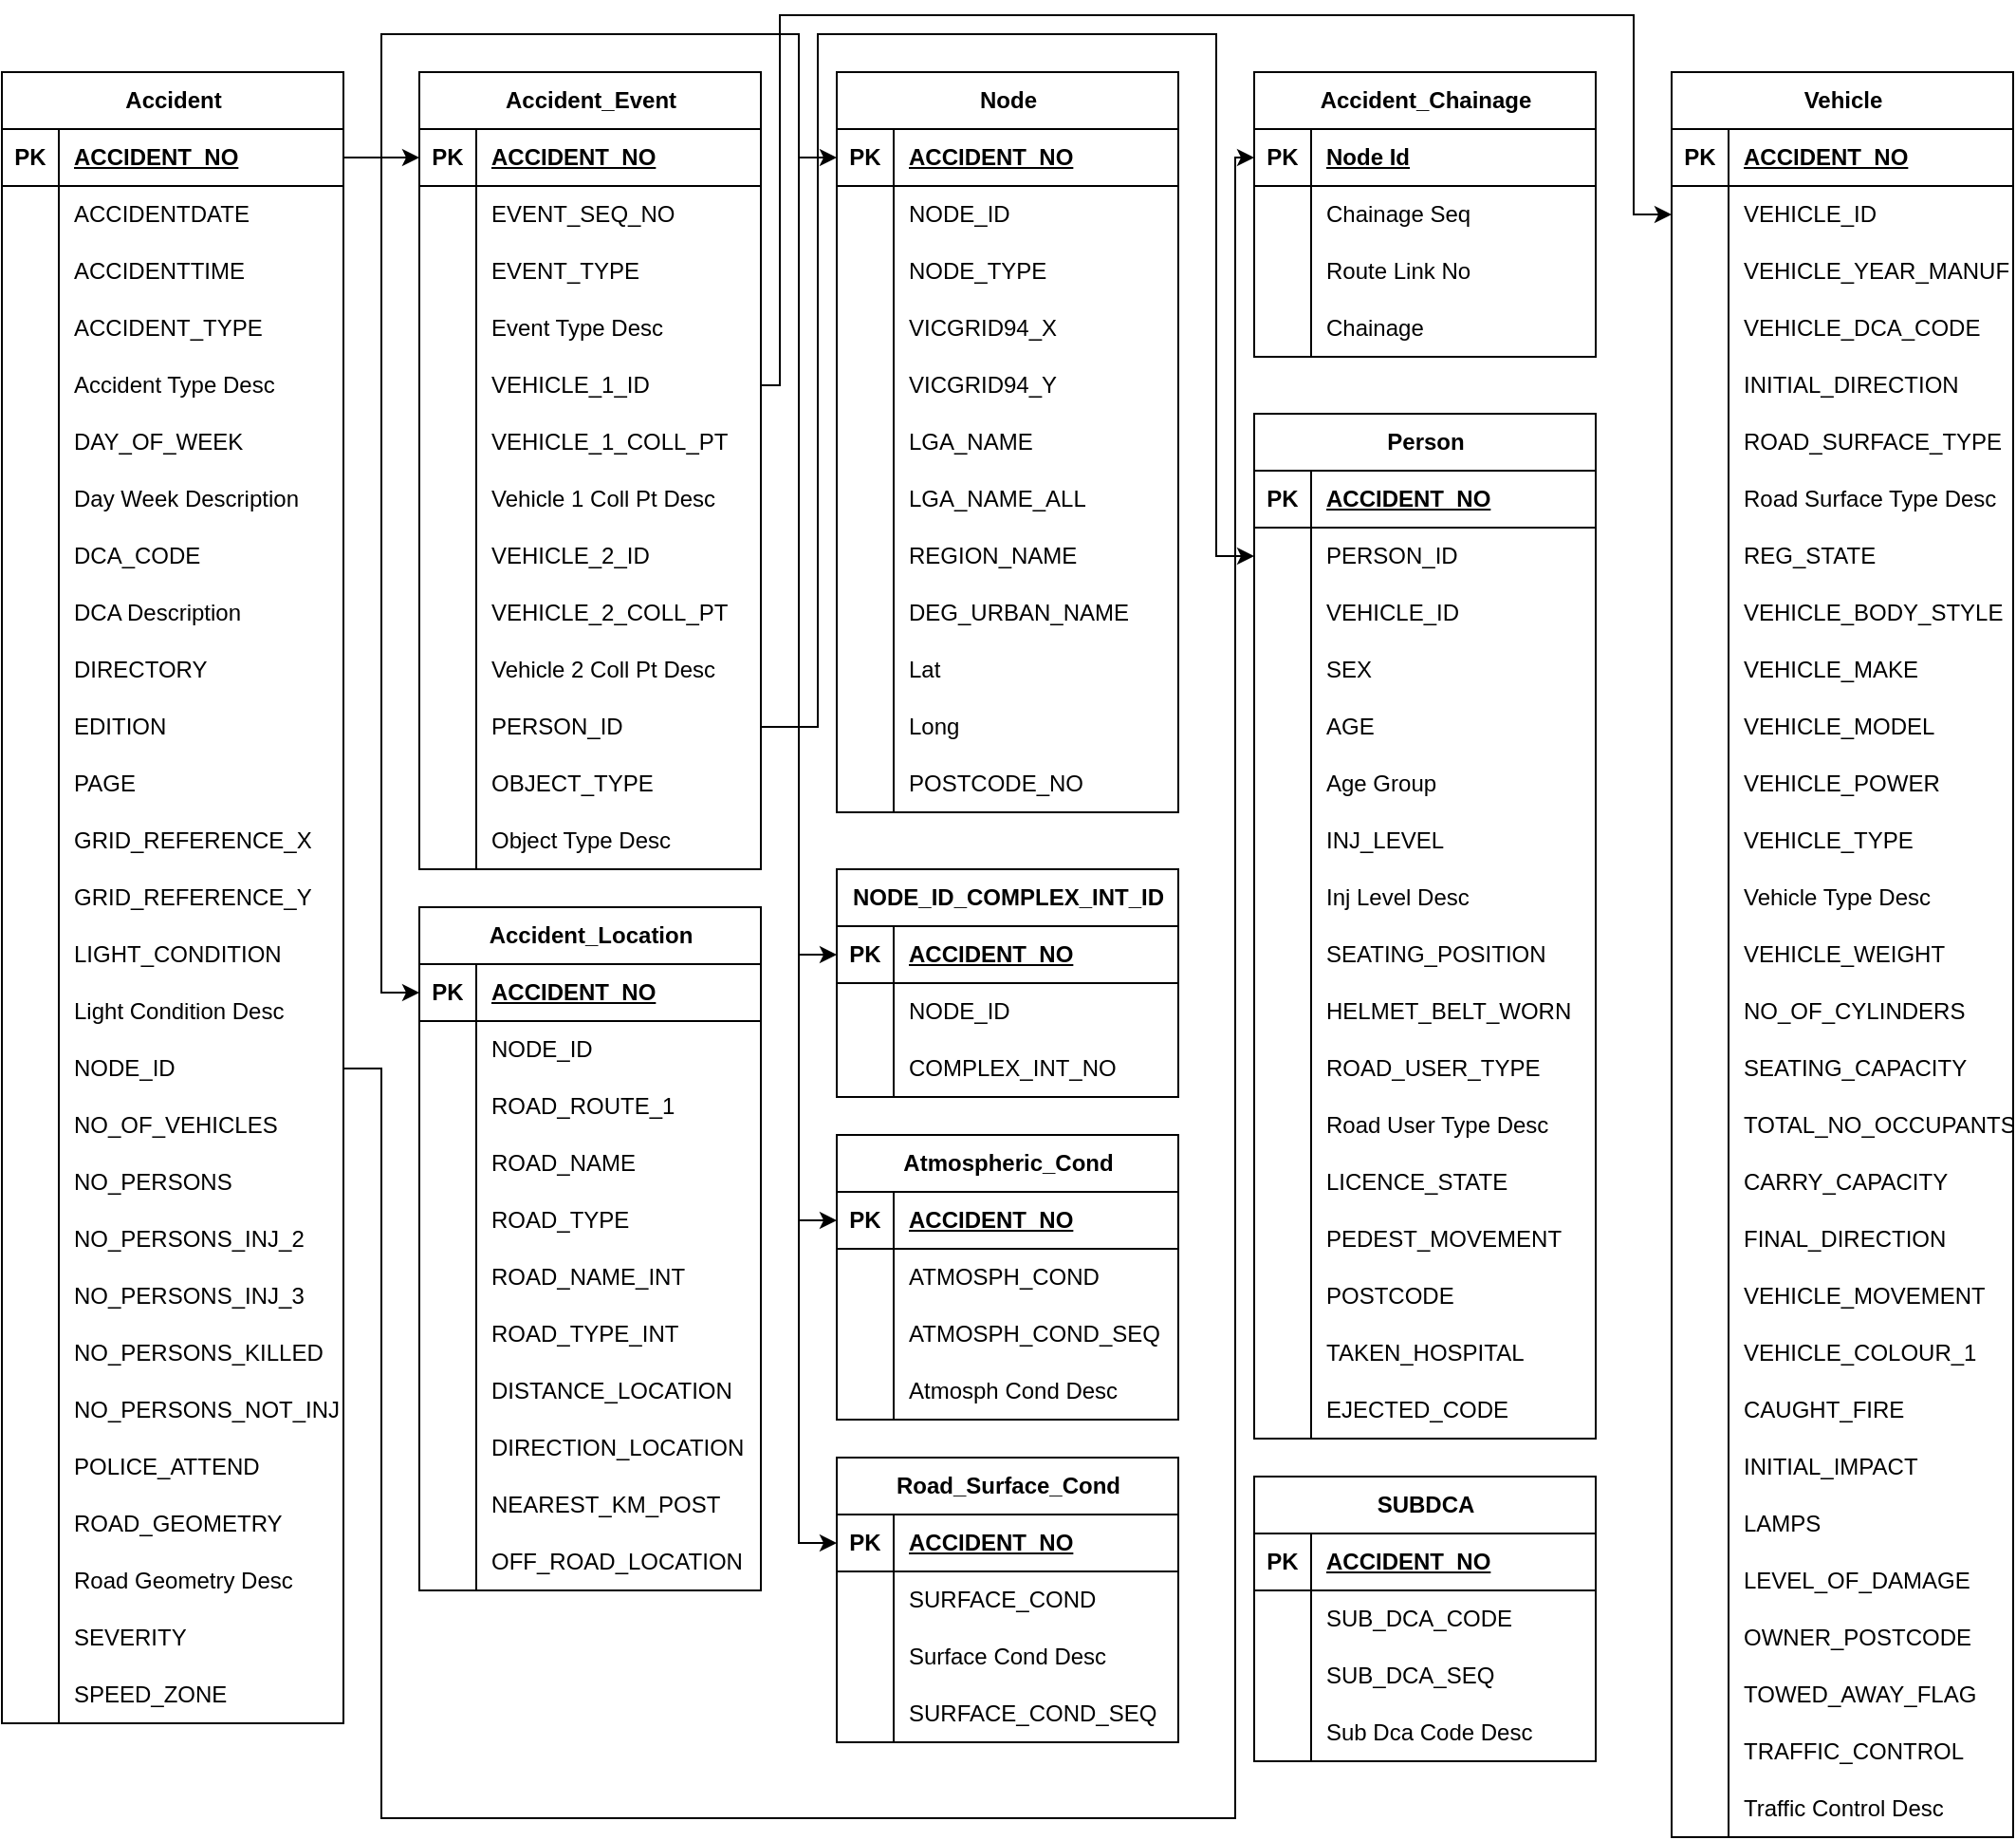 <mxfile version="21.7.2" type="github">
  <diagram id="R2lEEEUBdFMjLlhIrx00" name="Page-1">
    <mxGraphModel dx="1203" dy="1113" grid="0" gridSize="10" guides="1" tooltips="1" connect="1" arrows="1" fold="1" page="0" pageScale="1" pageWidth="850" pageHeight="1100" math="0" shadow="0" extFonts="Permanent Marker^https://fonts.googleapis.com/css?family=Permanent+Marker">
      <root>
        <mxCell id="0" />
        <mxCell id="1" parent="0" />
        <mxCell id="gxcfh6Tqd5AqQS_5S6TX-7" value="Accident_Chainage" style="shape=table;startSize=30;container=1;collapsible=1;childLayout=tableLayout;fixedRows=1;rowLines=0;fontStyle=1;align=center;resizeLast=1;html=1;" parent="1" vertex="1">
          <mxGeometry x="670" y="40" width="180" height="150" as="geometry" />
        </mxCell>
        <mxCell id="gxcfh6Tqd5AqQS_5S6TX-8" value="" style="shape=tableRow;horizontal=0;startSize=0;swimlaneHead=0;swimlaneBody=0;fillColor=none;collapsible=0;dropTarget=0;points=[[0,0.5],[1,0.5]];portConstraint=eastwest;top=0;left=0;right=0;bottom=1;" parent="gxcfh6Tqd5AqQS_5S6TX-7" vertex="1">
          <mxGeometry y="30" width="180" height="30" as="geometry" />
        </mxCell>
        <mxCell id="gxcfh6Tqd5AqQS_5S6TX-9" value="PK" style="shape=partialRectangle;connectable=0;fillColor=none;top=0;left=0;bottom=0;right=0;fontStyle=1;overflow=hidden;whiteSpace=wrap;html=1;" parent="gxcfh6Tqd5AqQS_5S6TX-8" vertex="1">
          <mxGeometry width="30" height="30" as="geometry">
            <mxRectangle width="30" height="30" as="alternateBounds" />
          </mxGeometry>
        </mxCell>
        <mxCell id="gxcfh6Tqd5AqQS_5S6TX-10" value="Node Id" style="shape=partialRectangle;connectable=0;fillColor=none;top=0;left=0;bottom=0;right=0;align=left;spacingLeft=6;fontStyle=5;overflow=hidden;whiteSpace=wrap;html=1;" parent="gxcfh6Tqd5AqQS_5S6TX-8" vertex="1">
          <mxGeometry x="30" width="150" height="30" as="geometry">
            <mxRectangle width="150" height="30" as="alternateBounds" />
          </mxGeometry>
        </mxCell>
        <mxCell id="gxcfh6Tqd5AqQS_5S6TX-11" value="" style="shape=tableRow;horizontal=0;startSize=0;swimlaneHead=0;swimlaneBody=0;fillColor=none;collapsible=0;dropTarget=0;points=[[0,0.5],[1,0.5]];portConstraint=eastwest;top=0;left=0;right=0;bottom=0;" parent="gxcfh6Tqd5AqQS_5S6TX-7" vertex="1">
          <mxGeometry y="60" width="180" height="30" as="geometry" />
        </mxCell>
        <mxCell id="gxcfh6Tqd5AqQS_5S6TX-12" value="" style="shape=partialRectangle;connectable=0;fillColor=none;top=0;left=0;bottom=0;right=0;editable=1;overflow=hidden;whiteSpace=wrap;html=1;" parent="gxcfh6Tqd5AqQS_5S6TX-11" vertex="1">
          <mxGeometry width="30" height="30" as="geometry">
            <mxRectangle width="30" height="30" as="alternateBounds" />
          </mxGeometry>
        </mxCell>
        <mxCell id="gxcfh6Tqd5AqQS_5S6TX-13" value="Chainage Seq" style="shape=partialRectangle;connectable=0;fillColor=none;top=0;left=0;bottom=0;right=0;align=left;spacingLeft=6;overflow=hidden;whiteSpace=wrap;html=1;" parent="gxcfh6Tqd5AqQS_5S6TX-11" vertex="1">
          <mxGeometry x="30" width="150" height="30" as="geometry">
            <mxRectangle width="150" height="30" as="alternateBounds" />
          </mxGeometry>
        </mxCell>
        <mxCell id="gxcfh6Tqd5AqQS_5S6TX-14" value="" style="shape=tableRow;horizontal=0;startSize=0;swimlaneHead=0;swimlaneBody=0;fillColor=none;collapsible=0;dropTarget=0;points=[[0,0.5],[1,0.5]];portConstraint=eastwest;top=0;left=0;right=0;bottom=0;" parent="gxcfh6Tqd5AqQS_5S6TX-7" vertex="1">
          <mxGeometry y="90" width="180" height="30" as="geometry" />
        </mxCell>
        <mxCell id="gxcfh6Tqd5AqQS_5S6TX-15" value="" style="shape=partialRectangle;connectable=0;fillColor=none;top=0;left=0;bottom=0;right=0;editable=1;overflow=hidden;whiteSpace=wrap;html=1;" parent="gxcfh6Tqd5AqQS_5S6TX-14" vertex="1">
          <mxGeometry width="30" height="30" as="geometry">
            <mxRectangle width="30" height="30" as="alternateBounds" />
          </mxGeometry>
        </mxCell>
        <mxCell id="gxcfh6Tqd5AqQS_5S6TX-16" value="Route Link No" style="shape=partialRectangle;connectable=0;fillColor=none;top=0;left=0;bottom=0;right=0;align=left;spacingLeft=6;overflow=hidden;whiteSpace=wrap;html=1;" parent="gxcfh6Tqd5AqQS_5S6TX-14" vertex="1">
          <mxGeometry x="30" width="150" height="30" as="geometry">
            <mxRectangle width="150" height="30" as="alternateBounds" />
          </mxGeometry>
        </mxCell>
        <mxCell id="gxcfh6Tqd5AqQS_5S6TX-17" value="" style="shape=tableRow;horizontal=0;startSize=0;swimlaneHead=0;swimlaneBody=0;fillColor=none;collapsible=0;dropTarget=0;points=[[0,0.5],[1,0.5]];portConstraint=eastwest;top=0;left=0;right=0;bottom=0;" parent="gxcfh6Tqd5AqQS_5S6TX-7" vertex="1">
          <mxGeometry y="120" width="180" height="30" as="geometry" />
        </mxCell>
        <mxCell id="gxcfh6Tqd5AqQS_5S6TX-18" value="" style="shape=partialRectangle;connectable=0;fillColor=none;top=0;left=0;bottom=0;right=0;editable=1;overflow=hidden;whiteSpace=wrap;html=1;" parent="gxcfh6Tqd5AqQS_5S6TX-17" vertex="1">
          <mxGeometry width="30" height="30" as="geometry">
            <mxRectangle width="30" height="30" as="alternateBounds" />
          </mxGeometry>
        </mxCell>
        <mxCell id="gxcfh6Tqd5AqQS_5S6TX-19" value="Chainage" style="shape=partialRectangle;connectable=0;fillColor=none;top=0;left=0;bottom=0;right=0;align=left;spacingLeft=6;overflow=hidden;whiteSpace=wrap;html=1;" parent="gxcfh6Tqd5AqQS_5S6TX-17" vertex="1">
          <mxGeometry x="30" width="150" height="30" as="geometry">
            <mxRectangle width="150" height="30" as="alternateBounds" />
          </mxGeometry>
        </mxCell>
        <mxCell id="gxcfh6Tqd5AqQS_5S6TX-20" value="Accident_Event" style="shape=table;startSize=30;container=1;collapsible=1;childLayout=tableLayout;fixedRows=1;rowLines=0;fontStyle=1;align=center;resizeLast=1;html=1;" parent="1" vertex="1">
          <mxGeometry x="230" y="40" width="180" height="420" as="geometry" />
        </mxCell>
        <mxCell id="gxcfh6Tqd5AqQS_5S6TX-21" value="" style="shape=tableRow;horizontal=0;startSize=0;swimlaneHead=0;swimlaneBody=0;fillColor=none;collapsible=0;dropTarget=0;points=[[0,0.5],[1,0.5]];portConstraint=eastwest;top=0;left=0;right=0;bottom=1;" parent="gxcfh6Tqd5AqQS_5S6TX-20" vertex="1">
          <mxGeometry y="30" width="180" height="30" as="geometry" />
        </mxCell>
        <mxCell id="gxcfh6Tqd5AqQS_5S6TX-22" value="PK" style="shape=partialRectangle;connectable=0;fillColor=none;top=0;left=0;bottom=0;right=0;fontStyle=1;overflow=hidden;whiteSpace=wrap;html=1;" parent="gxcfh6Tqd5AqQS_5S6TX-21" vertex="1">
          <mxGeometry width="30" height="30" as="geometry">
            <mxRectangle width="30" height="30" as="alternateBounds" />
          </mxGeometry>
        </mxCell>
        <mxCell id="gxcfh6Tqd5AqQS_5S6TX-23" value="ACCIDENT_NO" style="shape=partialRectangle;connectable=0;fillColor=none;top=0;left=0;bottom=0;right=0;align=left;spacingLeft=6;fontStyle=5;overflow=hidden;whiteSpace=wrap;html=1;" parent="gxcfh6Tqd5AqQS_5S6TX-21" vertex="1">
          <mxGeometry x="30" width="150" height="30" as="geometry">
            <mxRectangle width="150" height="30" as="alternateBounds" />
          </mxGeometry>
        </mxCell>
        <mxCell id="gxcfh6Tqd5AqQS_5S6TX-24" value="" style="shape=tableRow;horizontal=0;startSize=0;swimlaneHead=0;swimlaneBody=0;fillColor=none;collapsible=0;dropTarget=0;points=[[0,0.5],[1,0.5]];portConstraint=eastwest;top=0;left=0;right=0;bottom=0;" parent="gxcfh6Tqd5AqQS_5S6TX-20" vertex="1">
          <mxGeometry y="60" width="180" height="30" as="geometry" />
        </mxCell>
        <mxCell id="gxcfh6Tqd5AqQS_5S6TX-25" value="" style="shape=partialRectangle;connectable=0;fillColor=none;top=0;left=0;bottom=0;right=0;editable=1;overflow=hidden;whiteSpace=wrap;html=1;" parent="gxcfh6Tqd5AqQS_5S6TX-24" vertex="1">
          <mxGeometry width="30" height="30" as="geometry">
            <mxRectangle width="30" height="30" as="alternateBounds" />
          </mxGeometry>
        </mxCell>
        <mxCell id="gxcfh6Tqd5AqQS_5S6TX-26" value="EVENT_SEQ_NO" style="shape=partialRectangle;connectable=0;fillColor=none;top=0;left=0;bottom=0;right=0;align=left;spacingLeft=6;overflow=hidden;whiteSpace=wrap;html=1;" parent="gxcfh6Tqd5AqQS_5S6TX-24" vertex="1">
          <mxGeometry x="30" width="150" height="30" as="geometry">
            <mxRectangle width="150" height="30" as="alternateBounds" />
          </mxGeometry>
        </mxCell>
        <mxCell id="gxcfh6Tqd5AqQS_5S6TX-27" value="" style="shape=tableRow;horizontal=0;startSize=0;swimlaneHead=0;swimlaneBody=0;fillColor=none;collapsible=0;dropTarget=0;points=[[0,0.5],[1,0.5]];portConstraint=eastwest;top=0;left=0;right=0;bottom=0;" parent="gxcfh6Tqd5AqQS_5S6TX-20" vertex="1">
          <mxGeometry y="90" width="180" height="30" as="geometry" />
        </mxCell>
        <mxCell id="gxcfh6Tqd5AqQS_5S6TX-28" value="" style="shape=partialRectangle;connectable=0;fillColor=none;top=0;left=0;bottom=0;right=0;editable=1;overflow=hidden;whiteSpace=wrap;html=1;" parent="gxcfh6Tqd5AqQS_5S6TX-27" vertex="1">
          <mxGeometry width="30" height="30" as="geometry">
            <mxRectangle width="30" height="30" as="alternateBounds" />
          </mxGeometry>
        </mxCell>
        <mxCell id="gxcfh6Tqd5AqQS_5S6TX-29" value="EVENT_TYPE" style="shape=partialRectangle;connectable=0;fillColor=none;top=0;left=0;bottom=0;right=0;align=left;spacingLeft=6;overflow=hidden;whiteSpace=wrap;html=1;" parent="gxcfh6Tqd5AqQS_5S6TX-27" vertex="1">
          <mxGeometry x="30" width="150" height="30" as="geometry">
            <mxRectangle width="150" height="30" as="alternateBounds" />
          </mxGeometry>
        </mxCell>
        <mxCell id="gxcfh6Tqd5AqQS_5S6TX-30" value="" style="shape=tableRow;horizontal=0;startSize=0;swimlaneHead=0;swimlaneBody=0;fillColor=none;collapsible=0;dropTarget=0;points=[[0,0.5],[1,0.5]];portConstraint=eastwest;top=0;left=0;right=0;bottom=0;" parent="gxcfh6Tqd5AqQS_5S6TX-20" vertex="1">
          <mxGeometry y="120" width="180" height="30" as="geometry" />
        </mxCell>
        <mxCell id="gxcfh6Tqd5AqQS_5S6TX-31" value="" style="shape=partialRectangle;connectable=0;fillColor=none;top=0;left=0;bottom=0;right=0;editable=1;overflow=hidden;whiteSpace=wrap;html=1;" parent="gxcfh6Tqd5AqQS_5S6TX-30" vertex="1">
          <mxGeometry width="30" height="30" as="geometry">
            <mxRectangle width="30" height="30" as="alternateBounds" />
          </mxGeometry>
        </mxCell>
        <mxCell id="gxcfh6Tqd5AqQS_5S6TX-32" value="Event Type Desc" style="shape=partialRectangle;connectable=0;fillColor=none;top=0;left=0;bottom=0;right=0;align=left;spacingLeft=6;overflow=hidden;whiteSpace=wrap;html=1;" parent="gxcfh6Tqd5AqQS_5S6TX-30" vertex="1">
          <mxGeometry x="30" width="150" height="30" as="geometry">
            <mxRectangle width="150" height="30" as="alternateBounds" />
          </mxGeometry>
        </mxCell>
        <mxCell id="gxcfh6Tqd5AqQS_5S6TX-33" value="" style="shape=tableRow;horizontal=0;startSize=0;swimlaneHead=0;swimlaneBody=0;fillColor=none;collapsible=0;dropTarget=0;points=[[0,0.5],[1,0.5]];portConstraint=eastwest;top=0;left=0;right=0;bottom=0;" parent="gxcfh6Tqd5AqQS_5S6TX-20" vertex="1">
          <mxGeometry y="150" width="180" height="30" as="geometry" />
        </mxCell>
        <mxCell id="gxcfh6Tqd5AqQS_5S6TX-34" value="" style="shape=partialRectangle;connectable=0;fillColor=none;top=0;left=0;bottom=0;right=0;editable=1;overflow=hidden;whiteSpace=wrap;html=1;" parent="gxcfh6Tqd5AqQS_5S6TX-33" vertex="1">
          <mxGeometry width="30" height="30" as="geometry">
            <mxRectangle width="30" height="30" as="alternateBounds" />
          </mxGeometry>
        </mxCell>
        <mxCell id="gxcfh6Tqd5AqQS_5S6TX-35" value="VEHICLE_1_ID" style="shape=partialRectangle;connectable=0;fillColor=none;top=0;left=0;bottom=0;right=0;align=left;spacingLeft=6;overflow=hidden;whiteSpace=wrap;html=1;" parent="gxcfh6Tqd5AqQS_5S6TX-33" vertex="1">
          <mxGeometry x="30" width="150" height="30" as="geometry">
            <mxRectangle width="150" height="30" as="alternateBounds" />
          </mxGeometry>
        </mxCell>
        <mxCell id="gxcfh6Tqd5AqQS_5S6TX-36" value="" style="shape=tableRow;horizontal=0;startSize=0;swimlaneHead=0;swimlaneBody=0;fillColor=none;collapsible=0;dropTarget=0;points=[[0,0.5],[1,0.5]];portConstraint=eastwest;top=0;left=0;right=0;bottom=0;" parent="gxcfh6Tqd5AqQS_5S6TX-20" vertex="1">
          <mxGeometry y="180" width="180" height="30" as="geometry" />
        </mxCell>
        <mxCell id="gxcfh6Tqd5AqQS_5S6TX-37" value="" style="shape=partialRectangle;connectable=0;fillColor=none;top=0;left=0;bottom=0;right=0;editable=1;overflow=hidden;whiteSpace=wrap;html=1;" parent="gxcfh6Tqd5AqQS_5S6TX-36" vertex="1">
          <mxGeometry width="30" height="30" as="geometry">
            <mxRectangle width="30" height="30" as="alternateBounds" />
          </mxGeometry>
        </mxCell>
        <mxCell id="gxcfh6Tqd5AqQS_5S6TX-38" value="VEHICLE_1_COLL_PT" style="shape=partialRectangle;connectable=0;fillColor=none;top=0;left=0;bottom=0;right=0;align=left;spacingLeft=6;overflow=hidden;whiteSpace=wrap;html=1;" parent="gxcfh6Tqd5AqQS_5S6TX-36" vertex="1">
          <mxGeometry x="30" width="150" height="30" as="geometry">
            <mxRectangle width="150" height="30" as="alternateBounds" />
          </mxGeometry>
        </mxCell>
        <mxCell id="gxcfh6Tqd5AqQS_5S6TX-39" value="" style="shape=tableRow;horizontal=0;startSize=0;swimlaneHead=0;swimlaneBody=0;fillColor=none;collapsible=0;dropTarget=0;points=[[0,0.5],[1,0.5]];portConstraint=eastwest;top=0;left=0;right=0;bottom=0;" parent="gxcfh6Tqd5AqQS_5S6TX-20" vertex="1">
          <mxGeometry y="210" width="180" height="30" as="geometry" />
        </mxCell>
        <mxCell id="gxcfh6Tqd5AqQS_5S6TX-40" value="" style="shape=partialRectangle;connectable=0;fillColor=none;top=0;left=0;bottom=0;right=0;editable=1;overflow=hidden;whiteSpace=wrap;html=1;" parent="gxcfh6Tqd5AqQS_5S6TX-39" vertex="1">
          <mxGeometry width="30" height="30" as="geometry">
            <mxRectangle width="30" height="30" as="alternateBounds" />
          </mxGeometry>
        </mxCell>
        <mxCell id="gxcfh6Tqd5AqQS_5S6TX-41" value="Vehicle 1 Coll Pt Desc" style="shape=partialRectangle;connectable=0;fillColor=none;top=0;left=0;bottom=0;right=0;align=left;spacingLeft=6;overflow=hidden;whiteSpace=wrap;html=1;" parent="gxcfh6Tqd5AqQS_5S6TX-39" vertex="1">
          <mxGeometry x="30" width="150" height="30" as="geometry">
            <mxRectangle width="150" height="30" as="alternateBounds" />
          </mxGeometry>
        </mxCell>
        <mxCell id="gxcfh6Tqd5AqQS_5S6TX-42" value="" style="shape=tableRow;horizontal=0;startSize=0;swimlaneHead=0;swimlaneBody=0;fillColor=none;collapsible=0;dropTarget=0;points=[[0,0.5],[1,0.5]];portConstraint=eastwest;top=0;left=0;right=0;bottom=0;" parent="gxcfh6Tqd5AqQS_5S6TX-20" vertex="1">
          <mxGeometry y="240" width="180" height="30" as="geometry" />
        </mxCell>
        <mxCell id="gxcfh6Tqd5AqQS_5S6TX-43" value="" style="shape=partialRectangle;connectable=0;fillColor=none;top=0;left=0;bottom=0;right=0;editable=1;overflow=hidden;whiteSpace=wrap;html=1;" parent="gxcfh6Tqd5AqQS_5S6TX-42" vertex="1">
          <mxGeometry width="30" height="30" as="geometry">
            <mxRectangle width="30" height="30" as="alternateBounds" />
          </mxGeometry>
        </mxCell>
        <mxCell id="gxcfh6Tqd5AqQS_5S6TX-44" value="VEHICLE_2_ID" style="shape=partialRectangle;connectable=0;fillColor=none;top=0;left=0;bottom=0;right=0;align=left;spacingLeft=6;overflow=hidden;whiteSpace=wrap;html=1;" parent="gxcfh6Tqd5AqQS_5S6TX-42" vertex="1">
          <mxGeometry x="30" width="150" height="30" as="geometry">
            <mxRectangle width="150" height="30" as="alternateBounds" />
          </mxGeometry>
        </mxCell>
        <mxCell id="gxcfh6Tqd5AqQS_5S6TX-45" value="" style="shape=tableRow;horizontal=0;startSize=0;swimlaneHead=0;swimlaneBody=0;fillColor=none;collapsible=0;dropTarget=0;points=[[0,0.5],[1,0.5]];portConstraint=eastwest;top=0;left=0;right=0;bottom=0;" parent="gxcfh6Tqd5AqQS_5S6TX-20" vertex="1">
          <mxGeometry y="270" width="180" height="30" as="geometry" />
        </mxCell>
        <mxCell id="gxcfh6Tqd5AqQS_5S6TX-46" value="" style="shape=partialRectangle;connectable=0;fillColor=none;top=0;left=0;bottom=0;right=0;editable=1;overflow=hidden;whiteSpace=wrap;html=1;" parent="gxcfh6Tqd5AqQS_5S6TX-45" vertex="1">
          <mxGeometry width="30" height="30" as="geometry">
            <mxRectangle width="30" height="30" as="alternateBounds" />
          </mxGeometry>
        </mxCell>
        <mxCell id="gxcfh6Tqd5AqQS_5S6TX-47" value="VEHICLE_2_COLL_PT" style="shape=partialRectangle;connectable=0;fillColor=none;top=0;left=0;bottom=0;right=0;align=left;spacingLeft=6;overflow=hidden;whiteSpace=wrap;html=1;" parent="gxcfh6Tqd5AqQS_5S6TX-45" vertex="1">
          <mxGeometry x="30" width="150" height="30" as="geometry">
            <mxRectangle width="150" height="30" as="alternateBounds" />
          </mxGeometry>
        </mxCell>
        <mxCell id="gxcfh6Tqd5AqQS_5S6TX-48" value="" style="shape=tableRow;horizontal=0;startSize=0;swimlaneHead=0;swimlaneBody=0;fillColor=none;collapsible=0;dropTarget=0;points=[[0,0.5],[1,0.5]];portConstraint=eastwest;top=0;left=0;right=0;bottom=0;" parent="gxcfh6Tqd5AqQS_5S6TX-20" vertex="1">
          <mxGeometry y="300" width="180" height="30" as="geometry" />
        </mxCell>
        <mxCell id="gxcfh6Tqd5AqQS_5S6TX-49" value="" style="shape=partialRectangle;connectable=0;fillColor=none;top=0;left=0;bottom=0;right=0;editable=1;overflow=hidden;whiteSpace=wrap;html=1;" parent="gxcfh6Tqd5AqQS_5S6TX-48" vertex="1">
          <mxGeometry width="30" height="30" as="geometry">
            <mxRectangle width="30" height="30" as="alternateBounds" />
          </mxGeometry>
        </mxCell>
        <mxCell id="gxcfh6Tqd5AqQS_5S6TX-50" value="Vehicle 2 Coll Pt Desc" style="shape=partialRectangle;connectable=0;fillColor=none;top=0;left=0;bottom=0;right=0;align=left;spacingLeft=6;overflow=hidden;whiteSpace=wrap;html=1;" parent="gxcfh6Tqd5AqQS_5S6TX-48" vertex="1">
          <mxGeometry x="30" width="150" height="30" as="geometry">
            <mxRectangle width="150" height="30" as="alternateBounds" />
          </mxGeometry>
        </mxCell>
        <mxCell id="gxcfh6Tqd5AqQS_5S6TX-51" value="" style="shape=tableRow;horizontal=0;startSize=0;swimlaneHead=0;swimlaneBody=0;fillColor=none;collapsible=0;dropTarget=0;points=[[0,0.5],[1,0.5]];portConstraint=eastwest;top=0;left=0;right=0;bottom=0;" parent="gxcfh6Tqd5AqQS_5S6TX-20" vertex="1">
          <mxGeometry y="330" width="180" height="30" as="geometry" />
        </mxCell>
        <mxCell id="gxcfh6Tqd5AqQS_5S6TX-52" value="" style="shape=partialRectangle;connectable=0;fillColor=none;top=0;left=0;bottom=0;right=0;editable=1;overflow=hidden;whiteSpace=wrap;html=1;" parent="gxcfh6Tqd5AqQS_5S6TX-51" vertex="1">
          <mxGeometry width="30" height="30" as="geometry">
            <mxRectangle width="30" height="30" as="alternateBounds" />
          </mxGeometry>
        </mxCell>
        <mxCell id="gxcfh6Tqd5AqQS_5S6TX-53" value="PERSON_ID" style="shape=partialRectangle;connectable=0;fillColor=none;top=0;left=0;bottom=0;right=0;align=left;spacingLeft=6;overflow=hidden;whiteSpace=wrap;html=1;" parent="gxcfh6Tqd5AqQS_5S6TX-51" vertex="1">
          <mxGeometry x="30" width="150" height="30" as="geometry">
            <mxRectangle width="150" height="30" as="alternateBounds" />
          </mxGeometry>
        </mxCell>
        <mxCell id="gxcfh6Tqd5AqQS_5S6TX-54" value="" style="shape=tableRow;horizontal=0;startSize=0;swimlaneHead=0;swimlaneBody=0;fillColor=none;collapsible=0;dropTarget=0;points=[[0,0.5],[1,0.5]];portConstraint=eastwest;top=0;left=0;right=0;bottom=0;" parent="gxcfh6Tqd5AqQS_5S6TX-20" vertex="1">
          <mxGeometry y="360" width="180" height="30" as="geometry" />
        </mxCell>
        <mxCell id="gxcfh6Tqd5AqQS_5S6TX-55" value="" style="shape=partialRectangle;connectable=0;fillColor=none;top=0;left=0;bottom=0;right=0;editable=1;overflow=hidden;whiteSpace=wrap;html=1;" parent="gxcfh6Tqd5AqQS_5S6TX-54" vertex="1">
          <mxGeometry width="30" height="30" as="geometry">
            <mxRectangle width="30" height="30" as="alternateBounds" />
          </mxGeometry>
        </mxCell>
        <mxCell id="gxcfh6Tqd5AqQS_5S6TX-56" value="OBJECT_TYPE" style="shape=partialRectangle;connectable=0;fillColor=none;top=0;left=0;bottom=0;right=0;align=left;spacingLeft=6;overflow=hidden;whiteSpace=wrap;html=1;" parent="gxcfh6Tqd5AqQS_5S6TX-54" vertex="1">
          <mxGeometry x="30" width="150" height="30" as="geometry">
            <mxRectangle width="150" height="30" as="alternateBounds" />
          </mxGeometry>
        </mxCell>
        <mxCell id="gxcfh6Tqd5AqQS_5S6TX-57" value="" style="shape=tableRow;horizontal=0;startSize=0;swimlaneHead=0;swimlaneBody=0;fillColor=none;collapsible=0;dropTarget=0;points=[[0,0.5],[1,0.5]];portConstraint=eastwest;top=0;left=0;right=0;bottom=0;" parent="gxcfh6Tqd5AqQS_5S6TX-20" vertex="1">
          <mxGeometry y="390" width="180" height="30" as="geometry" />
        </mxCell>
        <mxCell id="gxcfh6Tqd5AqQS_5S6TX-58" value="" style="shape=partialRectangle;connectable=0;fillColor=none;top=0;left=0;bottom=0;right=0;editable=1;overflow=hidden;whiteSpace=wrap;html=1;" parent="gxcfh6Tqd5AqQS_5S6TX-57" vertex="1">
          <mxGeometry width="30" height="30" as="geometry">
            <mxRectangle width="30" height="30" as="alternateBounds" />
          </mxGeometry>
        </mxCell>
        <mxCell id="gxcfh6Tqd5AqQS_5S6TX-59" value="Object Type Desc" style="shape=partialRectangle;connectable=0;fillColor=none;top=0;left=0;bottom=0;right=0;align=left;spacingLeft=6;overflow=hidden;whiteSpace=wrap;html=1;" parent="gxcfh6Tqd5AqQS_5S6TX-57" vertex="1">
          <mxGeometry x="30" width="150" height="30" as="geometry">
            <mxRectangle width="150" height="30" as="alternateBounds" />
          </mxGeometry>
        </mxCell>
        <mxCell id="gxcfh6Tqd5AqQS_5S6TX-60" value="Accident_Location" style="shape=table;startSize=30;container=1;collapsible=1;childLayout=tableLayout;fixedRows=1;rowLines=0;fontStyle=1;align=center;resizeLast=1;html=1;" parent="1" vertex="1">
          <mxGeometry x="230" y="480" width="180" height="360" as="geometry" />
        </mxCell>
        <mxCell id="gxcfh6Tqd5AqQS_5S6TX-61" value="" style="shape=tableRow;horizontal=0;startSize=0;swimlaneHead=0;swimlaneBody=0;fillColor=none;collapsible=0;dropTarget=0;points=[[0,0.5],[1,0.5]];portConstraint=eastwest;top=0;left=0;right=0;bottom=1;" parent="gxcfh6Tqd5AqQS_5S6TX-60" vertex="1">
          <mxGeometry y="30" width="180" height="30" as="geometry" />
        </mxCell>
        <mxCell id="gxcfh6Tqd5AqQS_5S6TX-62" value="PK" style="shape=partialRectangle;connectable=0;fillColor=none;top=0;left=0;bottom=0;right=0;fontStyle=1;overflow=hidden;whiteSpace=wrap;html=1;" parent="gxcfh6Tqd5AqQS_5S6TX-61" vertex="1">
          <mxGeometry width="30" height="30" as="geometry">
            <mxRectangle width="30" height="30" as="alternateBounds" />
          </mxGeometry>
        </mxCell>
        <mxCell id="gxcfh6Tqd5AqQS_5S6TX-63" value="ACCIDENT_NO" style="shape=partialRectangle;connectable=0;fillColor=none;top=0;left=0;bottom=0;right=0;align=left;spacingLeft=6;fontStyle=5;overflow=hidden;whiteSpace=wrap;html=1;" parent="gxcfh6Tqd5AqQS_5S6TX-61" vertex="1">
          <mxGeometry x="30" width="150" height="30" as="geometry">
            <mxRectangle width="150" height="30" as="alternateBounds" />
          </mxGeometry>
        </mxCell>
        <mxCell id="gxcfh6Tqd5AqQS_5S6TX-64" value="" style="shape=tableRow;horizontal=0;startSize=0;swimlaneHead=0;swimlaneBody=0;fillColor=none;collapsible=0;dropTarget=0;points=[[0,0.5],[1,0.5]];portConstraint=eastwest;top=0;left=0;right=0;bottom=0;" parent="gxcfh6Tqd5AqQS_5S6TX-60" vertex="1">
          <mxGeometry y="60" width="180" height="30" as="geometry" />
        </mxCell>
        <mxCell id="gxcfh6Tqd5AqQS_5S6TX-65" value="" style="shape=partialRectangle;connectable=0;fillColor=none;top=0;left=0;bottom=0;right=0;editable=1;overflow=hidden;whiteSpace=wrap;html=1;" parent="gxcfh6Tqd5AqQS_5S6TX-64" vertex="1">
          <mxGeometry width="30" height="30" as="geometry">
            <mxRectangle width="30" height="30" as="alternateBounds" />
          </mxGeometry>
        </mxCell>
        <mxCell id="gxcfh6Tqd5AqQS_5S6TX-66" value="NODE_ID" style="shape=partialRectangle;connectable=0;fillColor=none;top=0;left=0;bottom=0;right=0;align=left;spacingLeft=6;overflow=hidden;whiteSpace=wrap;html=1;" parent="gxcfh6Tqd5AqQS_5S6TX-64" vertex="1">
          <mxGeometry x="30" width="150" height="30" as="geometry">
            <mxRectangle width="150" height="30" as="alternateBounds" />
          </mxGeometry>
        </mxCell>
        <mxCell id="gxcfh6Tqd5AqQS_5S6TX-67" value="" style="shape=tableRow;horizontal=0;startSize=0;swimlaneHead=0;swimlaneBody=0;fillColor=none;collapsible=0;dropTarget=0;points=[[0,0.5],[1,0.5]];portConstraint=eastwest;top=0;left=0;right=0;bottom=0;" parent="gxcfh6Tqd5AqQS_5S6TX-60" vertex="1">
          <mxGeometry y="90" width="180" height="30" as="geometry" />
        </mxCell>
        <mxCell id="gxcfh6Tqd5AqQS_5S6TX-68" value="" style="shape=partialRectangle;connectable=0;fillColor=none;top=0;left=0;bottom=0;right=0;editable=1;overflow=hidden;whiteSpace=wrap;html=1;" parent="gxcfh6Tqd5AqQS_5S6TX-67" vertex="1">
          <mxGeometry width="30" height="30" as="geometry">
            <mxRectangle width="30" height="30" as="alternateBounds" />
          </mxGeometry>
        </mxCell>
        <mxCell id="gxcfh6Tqd5AqQS_5S6TX-69" value="ROAD_ROUTE_1" style="shape=partialRectangle;connectable=0;fillColor=none;top=0;left=0;bottom=0;right=0;align=left;spacingLeft=6;overflow=hidden;whiteSpace=wrap;html=1;" parent="gxcfh6Tqd5AqQS_5S6TX-67" vertex="1">
          <mxGeometry x="30" width="150" height="30" as="geometry">
            <mxRectangle width="150" height="30" as="alternateBounds" />
          </mxGeometry>
        </mxCell>
        <mxCell id="gxcfh6Tqd5AqQS_5S6TX-70" value="" style="shape=tableRow;horizontal=0;startSize=0;swimlaneHead=0;swimlaneBody=0;fillColor=none;collapsible=0;dropTarget=0;points=[[0,0.5],[1,0.5]];portConstraint=eastwest;top=0;left=0;right=0;bottom=0;" parent="gxcfh6Tqd5AqQS_5S6TX-60" vertex="1">
          <mxGeometry y="120" width="180" height="30" as="geometry" />
        </mxCell>
        <mxCell id="gxcfh6Tqd5AqQS_5S6TX-71" value="" style="shape=partialRectangle;connectable=0;fillColor=none;top=0;left=0;bottom=0;right=0;editable=1;overflow=hidden;whiteSpace=wrap;html=1;" parent="gxcfh6Tqd5AqQS_5S6TX-70" vertex="1">
          <mxGeometry width="30" height="30" as="geometry">
            <mxRectangle width="30" height="30" as="alternateBounds" />
          </mxGeometry>
        </mxCell>
        <mxCell id="gxcfh6Tqd5AqQS_5S6TX-72" value="ROAD_NAME" style="shape=partialRectangle;connectable=0;fillColor=none;top=0;left=0;bottom=0;right=0;align=left;spacingLeft=6;overflow=hidden;whiteSpace=wrap;html=1;" parent="gxcfh6Tqd5AqQS_5S6TX-70" vertex="1">
          <mxGeometry x="30" width="150" height="30" as="geometry">
            <mxRectangle width="150" height="30" as="alternateBounds" />
          </mxGeometry>
        </mxCell>
        <mxCell id="gxcfh6Tqd5AqQS_5S6TX-73" value="" style="shape=tableRow;horizontal=0;startSize=0;swimlaneHead=0;swimlaneBody=0;fillColor=none;collapsible=0;dropTarget=0;points=[[0,0.5],[1,0.5]];portConstraint=eastwest;top=0;left=0;right=0;bottom=0;" parent="gxcfh6Tqd5AqQS_5S6TX-60" vertex="1">
          <mxGeometry y="150" width="180" height="30" as="geometry" />
        </mxCell>
        <mxCell id="gxcfh6Tqd5AqQS_5S6TX-74" value="" style="shape=partialRectangle;connectable=0;fillColor=none;top=0;left=0;bottom=0;right=0;editable=1;overflow=hidden;whiteSpace=wrap;html=1;" parent="gxcfh6Tqd5AqQS_5S6TX-73" vertex="1">
          <mxGeometry width="30" height="30" as="geometry">
            <mxRectangle width="30" height="30" as="alternateBounds" />
          </mxGeometry>
        </mxCell>
        <mxCell id="gxcfh6Tqd5AqQS_5S6TX-75" value="ROAD_TYPE" style="shape=partialRectangle;connectable=0;fillColor=none;top=0;left=0;bottom=0;right=0;align=left;spacingLeft=6;overflow=hidden;whiteSpace=wrap;html=1;" parent="gxcfh6Tqd5AqQS_5S6TX-73" vertex="1">
          <mxGeometry x="30" width="150" height="30" as="geometry">
            <mxRectangle width="150" height="30" as="alternateBounds" />
          </mxGeometry>
        </mxCell>
        <mxCell id="gxcfh6Tqd5AqQS_5S6TX-76" value="" style="shape=tableRow;horizontal=0;startSize=0;swimlaneHead=0;swimlaneBody=0;fillColor=none;collapsible=0;dropTarget=0;points=[[0,0.5],[1,0.5]];portConstraint=eastwest;top=0;left=0;right=0;bottom=0;" parent="gxcfh6Tqd5AqQS_5S6TX-60" vertex="1">
          <mxGeometry y="180" width="180" height="30" as="geometry" />
        </mxCell>
        <mxCell id="gxcfh6Tqd5AqQS_5S6TX-77" value="" style="shape=partialRectangle;connectable=0;fillColor=none;top=0;left=0;bottom=0;right=0;editable=1;overflow=hidden;whiteSpace=wrap;html=1;" parent="gxcfh6Tqd5AqQS_5S6TX-76" vertex="1">
          <mxGeometry width="30" height="30" as="geometry">
            <mxRectangle width="30" height="30" as="alternateBounds" />
          </mxGeometry>
        </mxCell>
        <mxCell id="gxcfh6Tqd5AqQS_5S6TX-78" value="ROAD_NAME_INT" style="shape=partialRectangle;connectable=0;fillColor=none;top=0;left=0;bottom=0;right=0;align=left;spacingLeft=6;overflow=hidden;whiteSpace=wrap;html=1;" parent="gxcfh6Tqd5AqQS_5S6TX-76" vertex="1">
          <mxGeometry x="30" width="150" height="30" as="geometry">
            <mxRectangle width="150" height="30" as="alternateBounds" />
          </mxGeometry>
        </mxCell>
        <mxCell id="gxcfh6Tqd5AqQS_5S6TX-79" value="" style="shape=tableRow;horizontal=0;startSize=0;swimlaneHead=0;swimlaneBody=0;fillColor=none;collapsible=0;dropTarget=0;points=[[0,0.5],[1,0.5]];portConstraint=eastwest;top=0;left=0;right=0;bottom=0;" parent="gxcfh6Tqd5AqQS_5S6TX-60" vertex="1">
          <mxGeometry y="210" width="180" height="30" as="geometry" />
        </mxCell>
        <mxCell id="gxcfh6Tqd5AqQS_5S6TX-80" value="" style="shape=partialRectangle;connectable=0;fillColor=none;top=0;left=0;bottom=0;right=0;editable=1;overflow=hidden;whiteSpace=wrap;html=1;" parent="gxcfh6Tqd5AqQS_5S6TX-79" vertex="1">
          <mxGeometry width="30" height="30" as="geometry">
            <mxRectangle width="30" height="30" as="alternateBounds" />
          </mxGeometry>
        </mxCell>
        <mxCell id="gxcfh6Tqd5AqQS_5S6TX-81" value="ROAD_TYPE_INT" style="shape=partialRectangle;connectable=0;fillColor=none;top=0;left=0;bottom=0;right=0;align=left;spacingLeft=6;overflow=hidden;whiteSpace=wrap;html=1;" parent="gxcfh6Tqd5AqQS_5S6TX-79" vertex="1">
          <mxGeometry x="30" width="150" height="30" as="geometry">
            <mxRectangle width="150" height="30" as="alternateBounds" />
          </mxGeometry>
        </mxCell>
        <mxCell id="gxcfh6Tqd5AqQS_5S6TX-82" value="" style="shape=tableRow;horizontal=0;startSize=0;swimlaneHead=0;swimlaneBody=0;fillColor=none;collapsible=0;dropTarget=0;points=[[0,0.5],[1,0.5]];portConstraint=eastwest;top=0;left=0;right=0;bottom=0;" parent="gxcfh6Tqd5AqQS_5S6TX-60" vertex="1">
          <mxGeometry y="240" width="180" height="30" as="geometry" />
        </mxCell>
        <mxCell id="gxcfh6Tqd5AqQS_5S6TX-83" value="" style="shape=partialRectangle;connectable=0;fillColor=none;top=0;left=0;bottom=0;right=0;editable=1;overflow=hidden;whiteSpace=wrap;html=1;" parent="gxcfh6Tqd5AqQS_5S6TX-82" vertex="1">
          <mxGeometry width="30" height="30" as="geometry">
            <mxRectangle width="30" height="30" as="alternateBounds" />
          </mxGeometry>
        </mxCell>
        <mxCell id="gxcfh6Tqd5AqQS_5S6TX-84" value="DISTANCE_LOCATION" style="shape=partialRectangle;connectable=0;fillColor=none;top=0;left=0;bottom=0;right=0;align=left;spacingLeft=6;overflow=hidden;whiteSpace=wrap;html=1;" parent="gxcfh6Tqd5AqQS_5S6TX-82" vertex="1">
          <mxGeometry x="30" width="150" height="30" as="geometry">
            <mxRectangle width="150" height="30" as="alternateBounds" />
          </mxGeometry>
        </mxCell>
        <mxCell id="gxcfh6Tqd5AqQS_5S6TX-85" value="" style="shape=tableRow;horizontal=0;startSize=0;swimlaneHead=0;swimlaneBody=0;fillColor=none;collapsible=0;dropTarget=0;points=[[0,0.5],[1,0.5]];portConstraint=eastwest;top=0;left=0;right=0;bottom=0;" parent="gxcfh6Tqd5AqQS_5S6TX-60" vertex="1">
          <mxGeometry y="270" width="180" height="30" as="geometry" />
        </mxCell>
        <mxCell id="gxcfh6Tqd5AqQS_5S6TX-86" value="" style="shape=partialRectangle;connectable=0;fillColor=none;top=0;left=0;bottom=0;right=0;editable=1;overflow=hidden;whiteSpace=wrap;html=1;" parent="gxcfh6Tqd5AqQS_5S6TX-85" vertex="1">
          <mxGeometry width="30" height="30" as="geometry">
            <mxRectangle width="30" height="30" as="alternateBounds" />
          </mxGeometry>
        </mxCell>
        <mxCell id="gxcfh6Tqd5AqQS_5S6TX-87" value="DIRECTION_LOCATION" style="shape=partialRectangle;connectable=0;fillColor=none;top=0;left=0;bottom=0;right=0;align=left;spacingLeft=6;overflow=hidden;whiteSpace=wrap;html=1;" parent="gxcfh6Tqd5AqQS_5S6TX-85" vertex="1">
          <mxGeometry x="30" width="150" height="30" as="geometry">
            <mxRectangle width="150" height="30" as="alternateBounds" />
          </mxGeometry>
        </mxCell>
        <mxCell id="gxcfh6Tqd5AqQS_5S6TX-88" value="" style="shape=tableRow;horizontal=0;startSize=0;swimlaneHead=0;swimlaneBody=0;fillColor=none;collapsible=0;dropTarget=0;points=[[0,0.5],[1,0.5]];portConstraint=eastwest;top=0;left=0;right=0;bottom=0;" parent="gxcfh6Tqd5AqQS_5S6TX-60" vertex="1">
          <mxGeometry y="300" width="180" height="30" as="geometry" />
        </mxCell>
        <mxCell id="gxcfh6Tqd5AqQS_5S6TX-89" value="" style="shape=partialRectangle;connectable=0;fillColor=none;top=0;left=0;bottom=0;right=0;editable=1;overflow=hidden;whiteSpace=wrap;html=1;" parent="gxcfh6Tqd5AqQS_5S6TX-88" vertex="1">
          <mxGeometry width="30" height="30" as="geometry">
            <mxRectangle width="30" height="30" as="alternateBounds" />
          </mxGeometry>
        </mxCell>
        <mxCell id="gxcfh6Tqd5AqQS_5S6TX-90" value="NEAREST_KM_POST" style="shape=partialRectangle;connectable=0;fillColor=none;top=0;left=0;bottom=0;right=0;align=left;spacingLeft=6;overflow=hidden;whiteSpace=wrap;html=1;" parent="gxcfh6Tqd5AqQS_5S6TX-88" vertex="1">
          <mxGeometry x="30" width="150" height="30" as="geometry">
            <mxRectangle width="150" height="30" as="alternateBounds" />
          </mxGeometry>
        </mxCell>
        <mxCell id="gxcfh6Tqd5AqQS_5S6TX-91" value="" style="shape=tableRow;horizontal=0;startSize=0;swimlaneHead=0;swimlaneBody=0;fillColor=none;collapsible=0;dropTarget=0;points=[[0,0.5],[1,0.5]];portConstraint=eastwest;top=0;left=0;right=0;bottom=0;" parent="gxcfh6Tqd5AqQS_5S6TX-60" vertex="1">
          <mxGeometry y="330" width="180" height="30" as="geometry" />
        </mxCell>
        <mxCell id="gxcfh6Tqd5AqQS_5S6TX-92" value="" style="shape=partialRectangle;connectable=0;fillColor=none;top=0;left=0;bottom=0;right=0;editable=1;overflow=hidden;whiteSpace=wrap;html=1;" parent="gxcfh6Tqd5AqQS_5S6TX-91" vertex="1">
          <mxGeometry width="30" height="30" as="geometry">
            <mxRectangle width="30" height="30" as="alternateBounds" />
          </mxGeometry>
        </mxCell>
        <mxCell id="gxcfh6Tqd5AqQS_5S6TX-93" value="OFF_ROAD_LOCATION" style="shape=partialRectangle;connectable=0;fillColor=none;top=0;left=0;bottom=0;right=0;align=left;spacingLeft=6;overflow=hidden;whiteSpace=wrap;html=1;" parent="gxcfh6Tqd5AqQS_5S6TX-91" vertex="1">
          <mxGeometry x="30" width="150" height="30" as="geometry">
            <mxRectangle width="150" height="30" as="alternateBounds" />
          </mxGeometry>
        </mxCell>
        <mxCell id="gxcfh6Tqd5AqQS_5S6TX-94" value="Node" style="shape=table;startSize=30;container=1;collapsible=1;childLayout=tableLayout;fixedRows=1;rowLines=0;fontStyle=1;align=center;resizeLast=1;html=1;" parent="1" vertex="1">
          <mxGeometry x="450" y="40" width="180" height="390" as="geometry" />
        </mxCell>
        <mxCell id="gxcfh6Tqd5AqQS_5S6TX-95" value="" style="shape=tableRow;horizontal=0;startSize=0;swimlaneHead=0;swimlaneBody=0;fillColor=none;collapsible=0;dropTarget=0;points=[[0,0.5],[1,0.5]];portConstraint=eastwest;top=0;left=0;right=0;bottom=1;" parent="gxcfh6Tqd5AqQS_5S6TX-94" vertex="1">
          <mxGeometry y="30" width="180" height="30" as="geometry" />
        </mxCell>
        <mxCell id="gxcfh6Tqd5AqQS_5S6TX-96" value="PK" style="shape=partialRectangle;connectable=0;fillColor=none;top=0;left=0;bottom=0;right=0;fontStyle=1;overflow=hidden;whiteSpace=wrap;html=1;" parent="gxcfh6Tqd5AqQS_5S6TX-95" vertex="1">
          <mxGeometry width="30" height="30" as="geometry">
            <mxRectangle width="30" height="30" as="alternateBounds" />
          </mxGeometry>
        </mxCell>
        <mxCell id="gxcfh6Tqd5AqQS_5S6TX-97" value="ACCIDENT_NO" style="shape=partialRectangle;connectable=0;fillColor=none;top=0;left=0;bottom=0;right=0;align=left;spacingLeft=6;fontStyle=5;overflow=hidden;whiteSpace=wrap;html=1;" parent="gxcfh6Tqd5AqQS_5S6TX-95" vertex="1">
          <mxGeometry x="30" width="150" height="30" as="geometry">
            <mxRectangle width="150" height="30" as="alternateBounds" />
          </mxGeometry>
        </mxCell>
        <mxCell id="gxcfh6Tqd5AqQS_5S6TX-98" value="" style="shape=tableRow;horizontal=0;startSize=0;swimlaneHead=0;swimlaneBody=0;fillColor=none;collapsible=0;dropTarget=0;points=[[0,0.5],[1,0.5]];portConstraint=eastwest;top=0;left=0;right=0;bottom=0;" parent="gxcfh6Tqd5AqQS_5S6TX-94" vertex="1">
          <mxGeometry y="60" width="180" height="30" as="geometry" />
        </mxCell>
        <mxCell id="gxcfh6Tqd5AqQS_5S6TX-99" value="" style="shape=partialRectangle;connectable=0;fillColor=none;top=0;left=0;bottom=0;right=0;editable=1;overflow=hidden;whiteSpace=wrap;html=1;" parent="gxcfh6Tqd5AqQS_5S6TX-98" vertex="1">
          <mxGeometry width="30" height="30" as="geometry">
            <mxRectangle width="30" height="30" as="alternateBounds" />
          </mxGeometry>
        </mxCell>
        <mxCell id="gxcfh6Tqd5AqQS_5S6TX-100" value="NODE_ID" style="shape=partialRectangle;connectable=0;fillColor=none;top=0;left=0;bottom=0;right=0;align=left;spacingLeft=6;overflow=hidden;whiteSpace=wrap;html=1;" parent="gxcfh6Tqd5AqQS_5S6TX-98" vertex="1">
          <mxGeometry x="30" width="150" height="30" as="geometry">
            <mxRectangle width="150" height="30" as="alternateBounds" />
          </mxGeometry>
        </mxCell>
        <mxCell id="gxcfh6Tqd5AqQS_5S6TX-101" value="" style="shape=tableRow;horizontal=0;startSize=0;swimlaneHead=0;swimlaneBody=0;fillColor=none;collapsible=0;dropTarget=0;points=[[0,0.5],[1,0.5]];portConstraint=eastwest;top=0;left=0;right=0;bottom=0;" parent="gxcfh6Tqd5AqQS_5S6TX-94" vertex="1">
          <mxGeometry y="90" width="180" height="30" as="geometry" />
        </mxCell>
        <mxCell id="gxcfh6Tqd5AqQS_5S6TX-102" value="" style="shape=partialRectangle;connectable=0;fillColor=none;top=0;left=0;bottom=0;right=0;editable=1;overflow=hidden;whiteSpace=wrap;html=1;" parent="gxcfh6Tqd5AqQS_5S6TX-101" vertex="1">
          <mxGeometry width="30" height="30" as="geometry">
            <mxRectangle width="30" height="30" as="alternateBounds" />
          </mxGeometry>
        </mxCell>
        <mxCell id="gxcfh6Tqd5AqQS_5S6TX-103" value="NODE_TYPE" style="shape=partialRectangle;connectable=0;fillColor=none;top=0;left=0;bottom=0;right=0;align=left;spacingLeft=6;overflow=hidden;whiteSpace=wrap;html=1;" parent="gxcfh6Tqd5AqQS_5S6TX-101" vertex="1">
          <mxGeometry x="30" width="150" height="30" as="geometry">
            <mxRectangle width="150" height="30" as="alternateBounds" />
          </mxGeometry>
        </mxCell>
        <mxCell id="gxcfh6Tqd5AqQS_5S6TX-104" value="" style="shape=tableRow;horizontal=0;startSize=0;swimlaneHead=0;swimlaneBody=0;fillColor=none;collapsible=0;dropTarget=0;points=[[0,0.5],[1,0.5]];portConstraint=eastwest;top=0;left=0;right=0;bottom=0;" parent="gxcfh6Tqd5AqQS_5S6TX-94" vertex="1">
          <mxGeometry y="120" width="180" height="30" as="geometry" />
        </mxCell>
        <mxCell id="gxcfh6Tqd5AqQS_5S6TX-105" value="" style="shape=partialRectangle;connectable=0;fillColor=none;top=0;left=0;bottom=0;right=0;editable=1;overflow=hidden;whiteSpace=wrap;html=1;" parent="gxcfh6Tqd5AqQS_5S6TX-104" vertex="1">
          <mxGeometry width="30" height="30" as="geometry">
            <mxRectangle width="30" height="30" as="alternateBounds" />
          </mxGeometry>
        </mxCell>
        <mxCell id="gxcfh6Tqd5AqQS_5S6TX-106" value="VICGRID94_X" style="shape=partialRectangle;connectable=0;fillColor=none;top=0;left=0;bottom=0;right=0;align=left;spacingLeft=6;overflow=hidden;whiteSpace=wrap;html=1;" parent="gxcfh6Tqd5AqQS_5S6TX-104" vertex="1">
          <mxGeometry x="30" width="150" height="30" as="geometry">
            <mxRectangle width="150" height="30" as="alternateBounds" />
          </mxGeometry>
        </mxCell>
        <mxCell id="gxcfh6Tqd5AqQS_5S6TX-218" value="" style="shape=tableRow;horizontal=0;startSize=0;swimlaneHead=0;swimlaneBody=0;fillColor=none;collapsible=0;dropTarget=0;points=[[0,0.5],[1,0.5]];portConstraint=eastwest;top=0;left=0;right=0;bottom=0;" parent="gxcfh6Tqd5AqQS_5S6TX-94" vertex="1">
          <mxGeometry y="150" width="180" height="30" as="geometry" />
        </mxCell>
        <mxCell id="gxcfh6Tqd5AqQS_5S6TX-219" value="" style="shape=partialRectangle;connectable=0;fillColor=none;top=0;left=0;bottom=0;right=0;editable=1;overflow=hidden;whiteSpace=wrap;html=1;" parent="gxcfh6Tqd5AqQS_5S6TX-218" vertex="1">
          <mxGeometry width="30" height="30" as="geometry">
            <mxRectangle width="30" height="30" as="alternateBounds" />
          </mxGeometry>
        </mxCell>
        <mxCell id="gxcfh6Tqd5AqQS_5S6TX-220" value="VICGRID94_Y" style="shape=partialRectangle;connectable=0;fillColor=none;top=0;left=0;bottom=0;right=0;align=left;spacingLeft=6;overflow=hidden;whiteSpace=wrap;html=1;" parent="gxcfh6Tqd5AqQS_5S6TX-218" vertex="1">
          <mxGeometry x="30" width="150" height="30" as="geometry">
            <mxRectangle width="150" height="30" as="alternateBounds" />
          </mxGeometry>
        </mxCell>
        <mxCell id="gxcfh6Tqd5AqQS_5S6TX-221" value="" style="shape=tableRow;horizontal=0;startSize=0;swimlaneHead=0;swimlaneBody=0;fillColor=none;collapsible=0;dropTarget=0;points=[[0,0.5],[1,0.5]];portConstraint=eastwest;top=0;left=0;right=0;bottom=0;" parent="gxcfh6Tqd5AqQS_5S6TX-94" vertex="1">
          <mxGeometry y="180" width="180" height="30" as="geometry" />
        </mxCell>
        <mxCell id="gxcfh6Tqd5AqQS_5S6TX-222" value="" style="shape=partialRectangle;connectable=0;fillColor=none;top=0;left=0;bottom=0;right=0;editable=1;overflow=hidden;whiteSpace=wrap;html=1;" parent="gxcfh6Tqd5AqQS_5S6TX-221" vertex="1">
          <mxGeometry width="30" height="30" as="geometry">
            <mxRectangle width="30" height="30" as="alternateBounds" />
          </mxGeometry>
        </mxCell>
        <mxCell id="gxcfh6Tqd5AqQS_5S6TX-223" value="LGA_NAME" style="shape=partialRectangle;connectable=0;fillColor=none;top=0;left=0;bottom=0;right=0;align=left;spacingLeft=6;overflow=hidden;whiteSpace=wrap;html=1;" parent="gxcfh6Tqd5AqQS_5S6TX-221" vertex="1">
          <mxGeometry x="30" width="150" height="30" as="geometry">
            <mxRectangle width="150" height="30" as="alternateBounds" />
          </mxGeometry>
        </mxCell>
        <mxCell id="gxcfh6Tqd5AqQS_5S6TX-224" value="" style="shape=tableRow;horizontal=0;startSize=0;swimlaneHead=0;swimlaneBody=0;fillColor=none;collapsible=0;dropTarget=0;points=[[0,0.5],[1,0.5]];portConstraint=eastwest;top=0;left=0;right=0;bottom=0;" parent="gxcfh6Tqd5AqQS_5S6TX-94" vertex="1">
          <mxGeometry y="210" width="180" height="30" as="geometry" />
        </mxCell>
        <mxCell id="gxcfh6Tqd5AqQS_5S6TX-225" value="" style="shape=partialRectangle;connectable=0;fillColor=none;top=0;left=0;bottom=0;right=0;editable=1;overflow=hidden;whiteSpace=wrap;html=1;" parent="gxcfh6Tqd5AqQS_5S6TX-224" vertex="1">
          <mxGeometry width="30" height="30" as="geometry">
            <mxRectangle width="30" height="30" as="alternateBounds" />
          </mxGeometry>
        </mxCell>
        <mxCell id="gxcfh6Tqd5AqQS_5S6TX-226" value="LGA_NAME_ALL" style="shape=partialRectangle;connectable=0;fillColor=none;top=0;left=0;bottom=0;right=0;align=left;spacingLeft=6;overflow=hidden;whiteSpace=wrap;html=1;" parent="gxcfh6Tqd5AqQS_5S6TX-224" vertex="1">
          <mxGeometry x="30" width="150" height="30" as="geometry">
            <mxRectangle width="150" height="30" as="alternateBounds" />
          </mxGeometry>
        </mxCell>
        <mxCell id="gxcfh6Tqd5AqQS_5S6TX-227" value="" style="shape=tableRow;horizontal=0;startSize=0;swimlaneHead=0;swimlaneBody=0;fillColor=none;collapsible=0;dropTarget=0;points=[[0,0.5],[1,0.5]];portConstraint=eastwest;top=0;left=0;right=0;bottom=0;" parent="gxcfh6Tqd5AqQS_5S6TX-94" vertex="1">
          <mxGeometry y="240" width="180" height="30" as="geometry" />
        </mxCell>
        <mxCell id="gxcfh6Tqd5AqQS_5S6TX-228" value="" style="shape=partialRectangle;connectable=0;fillColor=none;top=0;left=0;bottom=0;right=0;editable=1;overflow=hidden;whiteSpace=wrap;html=1;" parent="gxcfh6Tqd5AqQS_5S6TX-227" vertex="1">
          <mxGeometry width="30" height="30" as="geometry">
            <mxRectangle width="30" height="30" as="alternateBounds" />
          </mxGeometry>
        </mxCell>
        <mxCell id="gxcfh6Tqd5AqQS_5S6TX-229" value="REGION_NAME" style="shape=partialRectangle;connectable=0;fillColor=none;top=0;left=0;bottom=0;right=0;align=left;spacingLeft=6;overflow=hidden;whiteSpace=wrap;html=1;" parent="gxcfh6Tqd5AqQS_5S6TX-227" vertex="1">
          <mxGeometry x="30" width="150" height="30" as="geometry">
            <mxRectangle width="150" height="30" as="alternateBounds" />
          </mxGeometry>
        </mxCell>
        <mxCell id="gxcfh6Tqd5AqQS_5S6TX-230" value="" style="shape=tableRow;horizontal=0;startSize=0;swimlaneHead=0;swimlaneBody=0;fillColor=none;collapsible=0;dropTarget=0;points=[[0,0.5],[1,0.5]];portConstraint=eastwest;top=0;left=0;right=0;bottom=0;" parent="gxcfh6Tqd5AqQS_5S6TX-94" vertex="1">
          <mxGeometry y="270" width="180" height="30" as="geometry" />
        </mxCell>
        <mxCell id="gxcfh6Tqd5AqQS_5S6TX-231" value="" style="shape=partialRectangle;connectable=0;fillColor=none;top=0;left=0;bottom=0;right=0;editable=1;overflow=hidden;whiteSpace=wrap;html=1;" parent="gxcfh6Tqd5AqQS_5S6TX-230" vertex="1">
          <mxGeometry width="30" height="30" as="geometry">
            <mxRectangle width="30" height="30" as="alternateBounds" />
          </mxGeometry>
        </mxCell>
        <mxCell id="gxcfh6Tqd5AqQS_5S6TX-232" value="DEG_URBAN_NAME" style="shape=partialRectangle;connectable=0;fillColor=none;top=0;left=0;bottom=0;right=0;align=left;spacingLeft=6;overflow=hidden;whiteSpace=wrap;html=1;" parent="gxcfh6Tqd5AqQS_5S6TX-230" vertex="1">
          <mxGeometry x="30" width="150" height="30" as="geometry">
            <mxRectangle width="150" height="30" as="alternateBounds" />
          </mxGeometry>
        </mxCell>
        <mxCell id="gxcfh6Tqd5AqQS_5S6TX-233" value="" style="shape=tableRow;horizontal=0;startSize=0;swimlaneHead=0;swimlaneBody=0;fillColor=none;collapsible=0;dropTarget=0;points=[[0,0.5],[1,0.5]];portConstraint=eastwest;top=0;left=0;right=0;bottom=0;" parent="gxcfh6Tqd5AqQS_5S6TX-94" vertex="1">
          <mxGeometry y="300" width="180" height="30" as="geometry" />
        </mxCell>
        <mxCell id="gxcfh6Tqd5AqQS_5S6TX-234" value="" style="shape=partialRectangle;connectable=0;fillColor=none;top=0;left=0;bottom=0;right=0;editable=1;overflow=hidden;whiteSpace=wrap;html=1;" parent="gxcfh6Tqd5AqQS_5S6TX-233" vertex="1">
          <mxGeometry width="30" height="30" as="geometry">
            <mxRectangle width="30" height="30" as="alternateBounds" />
          </mxGeometry>
        </mxCell>
        <mxCell id="gxcfh6Tqd5AqQS_5S6TX-235" value="Lat" style="shape=partialRectangle;connectable=0;fillColor=none;top=0;left=0;bottom=0;right=0;align=left;spacingLeft=6;overflow=hidden;whiteSpace=wrap;html=1;" parent="gxcfh6Tqd5AqQS_5S6TX-233" vertex="1">
          <mxGeometry x="30" width="150" height="30" as="geometry">
            <mxRectangle width="150" height="30" as="alternateBounds" />
          </mxGeometry>
        </mxCell>
        <mxCell id="gxcfh6Tqd5AqQS_5S6TX-236" value="" style="shape=tableRow;horizontal=0;startSize=0;swimlaneHead=0;swimlaneBody=0;fillColor=none;collapsible=0;dropTarget=0;points=[[0,0.5],[1,0.5]];portConstraint=eastwest;top=0;left=0;right=0;bottom=0;" parent="gxcfh6Tqd5AqQS_5S6TX-94" vertex="1">
          <mxGeometry y="330" width="180" height="30" as="geometry" />
        </mxCell>
        <mxCell id="gxcfh6Tqd5AqQS_5S6TX-237" value="" style="shape=partialRectangle;connectable=0;fillColor=none;top=0;left=0;bottom=0;right=0;editable=1;overflow=hidden;whiteSpace=wrap;html=1;" parent="gxcfh6Tqd5AqQS_5S6TX-236" vertex="1">
          <mxGeometry width="30" height="30" as="geometry">
            <mxRectangle width="30" height="30" as="alternateBounds" />
          </mxGeometry>
        </mxCell>
        <mxCell id="gxcfh6Tqd5AqQS_5S6TX-238" value="Long" style="shape=partialRectangle;connectable=0;fillColor=none;top=0;left=0;bottom=0;right=0;align=left;spacingLeft=6;overflow=hidden;whiteSpace=wrap;html=1;" parent="gxcfh6Tqd5AqQS_5S6TX-236" vertex="1">
          <mxGeometry x="30" width="150" height="30" as="geometry">
            <mxRectangle width="150" height="30" as="alternateBounds" />
          </mxGeometry>
        </mxCell>
        <mxCell id="gxcfh6Tqd5AqQS_5S6TX-239" value="" style="shape=tableRow;horizontal=0;startSize=0;swimlaneHead=0;swimlaneBody=0;fillColor=none;collapsible=0;dropTarget=0;points=[[0,0.5],[1,0.5]];portConstraint=eastwest;top=0;left=0;right=0;bottom=0;" parent="gxcfh6Tqd5AqQS_5S6TX-94" vertex="1">
          <mxGeometry y="360" width="180" height="30" as="geometry" />
        </mxCell>
        <mxCell id="gxcfh6Tqd5AqQS_5S6TX-240" value="" style="shape=partialRectangle;connectable=0;fillColor=none;top=0;left=0;bottom=0;right=0;editable=1;overflow=hidden;whiteSpace=wrap;html=1;" parent="gxcfh6Tqd5AqQS_5S6TX-239" vertex="1">
          <mxGeometry width="30" height="30" as="geometry">
            <mxRectangle width="30" height="30" as="alternateBounds" />
          </mxGeometry>
        </mxCell>
        <mxCell id="gxcfh6Tqd5AqQS_5S6TX-241" value="POSTCODE_NO" style="shape=partialRectangle;connectable=0;fillColor=none;top=0;left=0;bottom=0;right=0;align=left;spacingLeft=6;overflow=hidden;whiteSpace=wrap;html=1;" parent="gxcfh6Tqd5AqQS_5S6TX-239" vertex="1">
          <mxGeometry x="30" width="150" height="30" as="geometry">
            <mxRectangle width="150" height="30" as="alternateBounds" />
          </mxGeometry>
        </mxCell>
        <mxCell id="gxcfh6Tqd5AqQS_5S6TX-107" value="Accident" style="shape=table;startSize=30;container=1;collapsible=1;childLayout=tableLayout;fixedRows=1;rowLines=0;fontStyle=1;align=center;resizeLast=1;html=1;" parent="1" vertex="1">
          <mxGeometry x="10" y="40" width="180" height="870" as="geometry" />
        </mxCell>
        <mxCell id="gxcfh6Tqd5AqQS_5S6TX-108" value="" style="shape=tableRow;horizontal=0;startSize=0;swimlaneHead=0;swimlaneBody=0;fillColor=none;collapsible=0;dropTarget=0;points=[[0,0.5],[1,0.5]];portConstraint=eastwest;top=0;left=0;right=0;bottom=1;" parent="gxcfh6Tqd5AqQS_5S6TX-107" vertex="1">
          <mxGeometry y="30" width="180" height="30" as="geometry" />
        </mxCell>
        <mxCell id="gxcfh6Tqd5AqQS_5S6TX-109" value="PK" style="shape=partialRectangle;connectable=0;fillColor=none;top=0;left=0;bottom=0;right=0;fontStyle=1;overflow=hidden;whiteSpace=wrap;html=1;" parent="gxcfh6Tqd5AqQS_5S6TX-108" vertex="1">
          <mxGeometry width="30" height="30" as="geometry">
            <mxRectangle width="30" height="30" as="alternateBounds" />
          </mxGeometry>
        </mxCell>
        <mxCell id="gxcfh6Tqd5AqQS_5S6TX-110" value="ACCIDENT_NO" style="shape=partialRectangle;connectable=0;fillColor=none;top=0;left=0;bottom=0;right=0;align=left;spacingLeft=6;fontStyle=5;overflow=hidden;whiteSpace=wrap;html=1;" parent="gxcfh6Tqd5AqQS_5S6TX-108" vertex="1">
          <mxGeometry x="30" width="150" height="30" as="geometry">
            <mxRectangle width="150" height="30" as="alternateBounds" />
          </mxGeometry>
        </mxCell>
        <mxCell id="gxcfh6Tqd5AqQS_5S6TX-111" value="" style="shape=tableRow;horizontal=0;startSize=0;swimlaneHead=0;swimlaneBody=0;fillColor=none;collapsible=0;dropTarget=0;points=[[0,0.5],[1,0.5]];portConstraint=eastwest;top=0;left=0;right=0;bottom=0;" parent="gxcfh6Tqd5AqQS_5S6TX-107" vertex="1">
          <mxGeometry y="60" width="180" height="30" as="geometry" />
        </mxCell>
        <mxCell id="gxcfh6Tqd5AqQS_5S6TX-112" value="" style="shape=partialRectangle;connectable=0;fillColor=none;top=0;left=0;bottom=0;right=0;editable=1;overflow=hidden;whiteSpace=wrap;html=1;" parent="gxcfh6Tqd5AqQS_5S6TX-111" vertex="1">
          <mxGeometry width="30" height="30" as="geometry">
            <mxRectangle width="30" height="30" as="alternateBounds" />
          </mxGeometry>
        </mxCell>
        <mxCell id="gxcfh6Tqd5AqQS_5S6TX-113" value="ACCIDENTDATE" style="shape=partialRectangle;connectable=0;fillColor=none;top=0;left=0;bottom=0;right=0;align=left;spacingLeft=6;overflow=hidden;whiteSpace=wrap;html=1;" parent="gxcfh6Tqd5AqQS_5S6TX-111" vertex="1">
          <mxGeometry x="30" width="150" height="30" as="geometry">
            <mxRectangle width="150" height="30" as="alternateBounds" />
          </mxGeometry>
        </mxCell>
        <mxCell id="gxcfh6Tqd5AqQS_5S6TX-114" value="" style="shape=tableRow;horizontal=0;startSize=0;swimlaneHead=0;swimlaneBody=0;fillColor=none;collapsible=0;dropTarget=0;points=[[0,0.5],[1,0.5]];portConstraint=eastwest;top=0;left=0;right=0;bottom=0;" parent="gxcfh6Tqd5AqQS_5S6TX-107" vertex="1">
          <mxGeometry y="90" width="180" height="30" as="geometry" />
        </mxCell>
        <mxCell id="gxcfh6Tqd5AqQS_5S6TX-115" value="" style="shape=partialRectangle;connectable=0;fillColor=none;top=0;left=0;bottom=0;right=0;editable=1;overflow=hidden;whiteSpace=wrap;html=1;" parent="gxcfh6Tqd5AqQS_5S6TX-114" vertex="1">
          <mxGeometry width="30" height="30" as="geometry">
            <mxRectangle width="30" height="30" as="alternateBounds" />
          </mxGeometry>
        </mxCell>
        <mxCell id="gxcfh6Tqd5AqQS_5S6TX-116" value="ACCIDENTTIME" style="shape=partialRectangle;connectable=0;fillColor=none;top=0;left=0;bottom=0;right=0;align=left;spacingLeft=6;overflow=hidden;whiteSpace=wrap;html=1;" parent="gxcfh6Tqd5AqQS_5S6TX-114" vertex="1">
          <mxGeometry x="30" width="150" height="30" as="geometry">
            <mxRectangle width="150" height="30" as="alternateBounds" />
          </mxGeometry>
        </mxCell>
        <mxCell id="gxcfh6Tqd5AqQS_5S6TX-117" value="" style="shape=tableRow;horizontal=0;startSize=0;swimlaneHead=0;swimlaneBody=0;fillColor=none;collapsible=0;dropTarget=0;points=[[0,0.5],[1,0.5]];portConstraint=eastwest;top=0;left=0;right=0;bottom=0;" parent="gxcfh6Tqd5AqQS_5S6TX-107" vertex="1">
          <mxGeometry y="120" width="180" height="30" as="geometry" />
        </mxCell>
        <mxCell id="gxcfh6Tqd5AqQS_5S6TX-118" value="" style="shape=partialRectangle;connectable=0;fillColor=none;top=0;left=0;bottom=0;right=0;editable=1;overflow=hidden;whiteSpace=wrap;html=1;" parent="gxcfh6Tqd5AqQS_5S6TX-117" vertex="1">
          <mxGeometry width="30" height="30" as="geometry">
            <mxRectangle width="30" height="30" as="alternateBounds" />
          </mxGeometry>
        </mxCell>
        <mxCell id="gxcfh6Tqd5AqQS_5S6TX-119" value="ACCIDENT_TYPE" style="shape=partialRectangle;connectable=0;fillColor=none;top=0;left=0;bottom=0;right=0;align=left;spacingLeft=6;overflow=hidden;whiteSpace=wrap;html=1;" parent="gxcfh6Tqd5AqQS_5S6TX-117" vertex="1">
          <mxGeometry x="30" width="150" height="30" as="geometry">
            <mxRectangle width="150" height="30" as="alternateBounds" />
          </mxGeometry>
        </mxCell>
        <mxCell id="gxcfh6Tqd5AqQS_5S6TX-120" value="" style="shape=tableRow;horizontal=0;startSize=0;swimlaneHead=0;swimlaneBody=0;fillColor=none;collapsible=0;dropTarget=0;points=[[0,0.5],[1,0.5]];portConstraint=eastwest;top=0;left=0;right=0;bottom=0;" parent="gxcfh6Tqd5AqQS_5S6TX-107" vertex="1">
          <mxGeometry y="150" width="180" height="30" as="geometry" />
        </mxCell>
        <mxCell id="gxcfh6Tqd5AqQS_5S6TX-121" value="" style="shape=partialRectangle;connectable=0;fillColor=none;top=0;left=0;bottom=0;right=0;editable=1;overflow=hidden;whiteSpace=wrap;html=1;" parent="gxcfh6Tqd5AqQS_5S6TX-120" vertex="1">
          <mxGeometry width="30" height="30" as="geometry">
            <mxRectangle width="30" height="30" as="alternateBounds" />
          </mxGeometry>
        </mxCell>
        <mxCell id="gxcfh6Tqd5AqQS_5S6TX-122" value="Accident Type Desc" style="shape=partialRectangle;connectable=0;fillColor=none;top=0;left=0;bottom=0;right=0;align=left;spacingLeft=6;overflow=hidden;whiteSpace=wrap;html=1;" parent="gxcfh6Tqd5AqQS_5S6TX-120" vertex="1">
          <mxGeometry x="30" width="150" height="30" as="geometry">
            <mxRectangle width="150" height="30" as="alternateBounds" />
          </mxGeometry>
        </mxCell>
        <mxCell id="gxcfh6Tqd5AqQS_5S6TX-123" value="" style="shape=tableRow;horizontal=0;startSize=0;swimlaneHead=0;swimlaneBody=0;fillColor=none;collapsible=0;dropTarget=0;points=[[0,0.5],[1,0.5]];portConstraint=eastwest;top=0;left=0;right=0;bottom=0;" parent="gxcfh6Tqd5AqQS_5S6TX-107" vertex="1">
          <mxGeometry y="180" width="180" height="30" as="geometry" />
        </mxCell>
        <mxCell id="gxcfh6Tqd5AqQS_5S6TX-124" value="" style="shape=partialRectangle;connectable=0;fillColor=none;top=0;left=0;bottom=0;right=0;editable=1;overflow=hidden;whiteSpace=wrap;html=1;" parent="gxcfh6Tqd5AqQS_5S6TX-123" vertex="1">
          <mxGeometry width="30" height="30" as="geometry">
            <mxRectangle width="30" height="30" as="alternateBounds" />
          </mxGeometry>
        </mxCell>
        <mxCell id="gxcfh6Tqd5AqQS_5S6TX-125" value="DAY_OF_WEEK" style="shape=partialRectangle;connectable=0;fillColor=none;top=0;left=0;bottom=0;right=0;align=left;spacingLeft=6;overflow=hidden;whiteSpace=wrap;html=1;" parent="gxcfh6Tqd5AqQS_5S6TX-123" vertex="1">
          <mxGeometry x="30" width="150" height="30" as="geometry">
            <mxRectangle width="150" height="30" as="alternateBounds" />
          </mxGeometry>
        </mxCell>
        <mxCell id="gxcfh6Tqd5AqQS_5S6TX-126" value="" style="shape=tableRow;horizontal=0;startSize=0;swimlaneHead=0;swimlaneBody=0;fillColor=none;collapsible=0;dropTarget=0;points=[[0,0.5],[1,0.5]];portConstraint=eastwest;top=0;left=0;right=0;bottom=0;" parent="gxcfh6Tqd5AqQS_5S6TX-107" vertex="1">
          <mxGeometry y="210" width="180" height="30" as="geometry" />
        </mxCell>
        <mxCell id="gxcfh6Tqd5AqQS_5S6TX-127" value="" style="shape=partialRectangle;connectable=0;fillColor=none;top=0;left=0;bottom=0;right=0;editable=1;overflow=hidden;whiteSpace=wrap;html=1;" parent="gxcfh6Tqd5AqQS_5S6TX-126" vertex="1">
          <mxGeometry width="30" height="30" as="geometry">
            <mxRectangle width="30" height="30" as="alternateBounds" />
          </mxGeometry>
        </mxCell>
        <mxCell id="gxcfh6Tqd5AqQS_5S6TX-128" value="Day Week Description" style="shape=partialRectangle;connectable=0;fillColor=none;top=0;left=0;bottom=0;right=0;align=left;spacingLeft=6;overflow=hidden;whiteSpace=wrap;html=1;" parent="gxcfh6Tqd5AqQS_5S6TX-126" vertex="1">
          <mxGeometry x="30" width="150" height="30" as="geometry">
            <mxRectangle width="150" height="30" as="alternateBounds" />
          </mxGeometry>
        </mxCell>
        <mxCell id="gxcfh6Tqd5AqQS_5S6TX-129" value="" style="shape=tableRow;horizontal=0;startSize=0;swimlaneHead=0;swimlaneBody=0;fillColor=none;collapsible=0;dropTarget=0;points=[[0,0.5],[1,0.5]];portConstraint=eastwest;top=0;left=0;right=0;bottom=0;" parent="gxcfh6Tqd5AqQS_5S6TX-107" vertex="1">
          <mxGeometry y="240" width="180" height="30" as="geometry" />
        </mxCell>
        <mxCell id="gxcfh6Tqd5AqQS_5S6TX-130" value="" style="shape=partialRectangle;connectable=0;fillColor=none;top=0;left=0;bottom=0;right=0;editable=1;overflow=hidden;whiteSpace=wrap;html=1;" parent="gxcfh6Tqd5AqQS_5S6TX-129" vertex="1">
          <mxGeometry width="30" height="30" as="geometry">
            <mxRectangle width="30" height="30" as="alternateBounds" />
          </mxGeometry>
        </mxCell>
        <mxCell id="gxcfh6Tqd5AqQS_5S6TX-131" value="DCA_CODE" style="shape=partialRectangle;connectable=0;fillColor=none;top=0;left=0;bottom=0;right=0;align=left;spacingLeft=6;overflow=hidden;whiteSpace=wrap;html=1;" parent="gxcfh6Tqd5AqQS_5S6TX-129" vertex="1">
          <mxGeometry x="30" width="150" height="30" as="geometry">
            <mxRectangle width="150" height="30" as="alternateBounds" />
          </mxGeometry>
        </mxCell>
        <mxCell id="gxcfh6Tqd5AqQS_5S6TX-132" value="" style="shape=tableRow;horizontal=0;startSize=0;swimlaneHead=0;swimlaneBody=0;fillColor=none;collapsible=0;dropTarget=0;points=[[0,0.5],[1,0.5]];portConstraint=eastwest;top=0;left=0;right=0;bottom=0;" parent="gxcfh6Tqd5AqQS_5S6TX-107" vertex="1">
          <mxGeometry y="270" width="180" height="30" as="geometry" />
        </mxCell>
        <mxCell id="gxcfh6Tqd5AqQS_5S6TX-133" value="" style="shape=partialRectangle;connectable=0;fillColor=none;top=0;left=0;bottom=0;right=0;editable=1;overflow=hidden;whiteSpace=wrap;html=1;" parent="gxcfh6Tqd5AqQS_5S6TX-132" vertex="1">
          <mxGeometry width="30" height="30" as="geometry">
            <mxRectangle width="30" height="30" as="alternateBounds" />
          </mxGeometry>
        </mxCell>
        <mxCell id="gxcfh6Tqd5AqQS_5S6TX-134" value="DCA Description" style="shape=partialRectangle;connectable=0;fillColor=none;top=0;left=0;bottom=0;right=0;align=left;spacingLeft=6;overflow=hidden;whiteSpace=wrap;html=1;" parent="gxcfh6Tqd5AqQS_5S6TX-132" vertex="1">
          <mxGeometry x="30" width="150" height="30" as="geometry">
            <mxRectangle width="150" height="30" as="alternateBounds" />
          </mxGeometry>
        </mxCell>
        <mxCell id="gxcfh6Tqd5AqQS_5S6TX-135" value="" style="shape=tableRow;horizontal=0;startSize=0;swimlaneHead=0;swimlaneBody=0;fillColor=none;collapsible=0;dropTarget=0;points=[[0,0.5],[1,0.5]];portConstraint=eastwest;top=0;left=0;right=0;bottom=0;" parent="gxcfh6Tqd5AqQS_5S6TX-107" vertex="1">
          <mxGeometry y="300" width="180" height="30" as="geometry" />
        </mxCell>
        <mxCell id="gxcfh6Tqd5AqQS_5S6TX-136" value="" style="shape=partialRectangle;connectable=0;fillColor=none;top=0;left=0;bottom=0;right=0;editable=1;overflow=hidden;whiteSpace=wrap;html=1;" parent="gxcfh6Tqd5AqQS_5S6TX-135" vertex="1">
          <mxGeometry width="30" height="30" as="geometry">
            <mxRectangle width="30" height="30" as="alternateBounds" />
          </mxGeometry>
        </mxCell>
        <mxCell id="gxcfh6Tqd5AqQS_5S6TX-137" value="DIRECTORY" style="shape=partialRectangle;connectable=0;fillColor=none;top=0;left=0;bottom=0;right=0;align=left;spacingLeft=6;overflow=hidden;whiteSpace=wrap;html=1;" parent="gxcfh6Tqd5AqQS_5S6TX-135" vertex="1">
          <mxGeometry x="30" width="150" height="30" as="geometry">
            <mxRectangle width="150" height="30" as="alternateBounds" />
          </mxGeometry>
        </mxCell>
        <mxCell id="gxcfh6Tqd5AqQS_5S6TX-138" value="" style="shape=tableRow;horizontal=0;startSize=0;swimlaneHead=0;swimlaneBody=0;fillColor=none;collapsible=0;dropTarget=0;points=[[0,0.5],[1,0.5]];portConstraint=eastwest;top=0;left=0;right=0;bottom=0;" parent="gxcfh6Tqd5AqQS_5S6TX-107" vertex="1">
          <mxGeometry y="330" width="180" height="30" as="geometry" />
        </mxCell>
        <mxCell id="gxcfh6Tqd5AqQS_5S6TX-139" value="" style="shape=partialRectangle;connectable=0;fillColor=none;top=0;left=0;bottom=0;right=0;editable=1;overflow=hidden;whiteSpace=wrap;html=1;" parent="gxcfh6Tqd5AqQS_5S6TX-138" vertex="1">
          <mxGeometry width="30" height="30" as="geometry">
            <mxRectangle width="30" height="30" as="alternateBounds" />
          </mxGeometry>
        </mxCell>
        <mxCell id="gxcfh6Tqd5AqQS_5S6TX-140" value="EDITION" style="shape=partialRectangle;connectable=0;fillColor=none;top=0;left=0;bottom=0;right=0;align=left;spacingLeft=6;overflow=hidden;whiteSpace=wrap;html=1;" parent="gxcfh6Tqd5AqQS_5S6TX-138" vertex="1">
          <mxGeometry x="30" width="150" height="30" as="geometry">
            <mxRectangle width="150" height="30" as="alternateBounds" />
          </mxGeometry>
        </mxCell>
        <mxCell id="gxcfh6Tqd5AqQS_5S6TX-141" value="" style="shape=tableRow;horizontal=0;startSize=0;swimlaneHead=0;swimlaneBody=0;fillColor=none;collapsible=0;dropTarget=0;points=[[0,0.5],[1,0.5]];portConstraint=eastwest;top=0;left=0;right=0;bottom=0;" parent="gxcfh6Tqd5AqQS_5S6TX-107" vertex="1">
          <mxGeometry y="360" width="180" height="30" as="geometry" />
        </mxCell>
        <mxCell id="gxcfh6Tqd5AqQS_5S6TX-142" value="" style="shape=partialRectangle;connectable=0;fillColor=none;top=0;left=0;bottom=0;right=0;editable=1;overflow=hidden;whiteSpace=wrap;html=1;" parent="gxcfh6Tqd5AqQS_5S6TX-141" vertex="1">
          <mxGeometry width="30" height="30" as="geometry">
            <mxRectangle width="30" height="30" as="alternateBounds" />
          </mxGeometry>
        </mxCell>
        <mxCell id="gxcfh6Tqd5AqQS_5S6TX-143" value="PAGE" style="shape=partialRectangle;connectable=0;fillColor=none;top=0;left=0;bottom=0;right=0;align=left;spacingLeft=6;overflow=hidden;whiteSpace=wrap;html=1;" parent="gxcfh6Tqd5AqQS_5S6TX-141" vertex="1">
          <mxGeometry x="30" width="150" height="30" as="geometry">
            <mxRectangle width="150" height="30" as="alternateBounds" />
          </mxGeometry>
        </mxCell>
        <mxCell id="gxcfh6Tqd5AqQS_5S6TX-144" value="" style="shape=tableRow;horizontal=0;startSize=0;swimlaneHead=0;swimlaneBody=0;fillColor=none;collapsible=0;dropTarget=0;points=[[0,0.5],[1,0.5]];portConstraint=eastwest;top=0;left=0;right=0;bottom=0;" parent="gxcfh6Tqd5AqQS_5S6TX-107" vertex="1">
          <mxGeometry y="390" width="180" height="30" as="geometry" />
        </mxCell>
        <mxCell id="gxcfh6Tqd5AqQS_5S6TX-145" value="" style="shape=partialRectangle;connectable=0;fillColor=none;top=0;left=0;bottom=0;right=0;editable=1;overflow=hidden;whiteSpace=wrap;html=1;" parent="gxcfh6Tqd5AqQS_5S6TX-144" vertex="1">
          <mxGeometry width="30" height="30" as="geometry">
            <mxRectangle width="30" height="30" as="alternateBounds" />
          </mxGeometry>
        </mxCell>
        <mxCell id="gxcfh6Tqd5AqQS_5S6TX-146" value="GRID_REFERENCE_X" style="shape=partialRectangle;connectable=0;fillColor=none;top=0;left=0;bottom=0;right=0;align=left;spacingLeft=6;overflow=hidden;whiteSpace=wrap;html=1;" parent="gxcfh6Tqd5AqQS_5S6TX-144" vertex="1">
          <mxGeometry x="30" width="150" height="30" as="geometry">
            <mxRectangle width="150" height="30" as="alternateBounds" />
          </mxGeometry>
        </mxCell>
        <mxCell id="gxcfh6Tqd5AqQS_5S6TX-147" value="" style="shape=tableRow;horizontal=0;startSize=0;swimlaneHead=0;swimlaneBody=0;fillColor=none;collapsible=0;dropTarget=0;points=[[0,0.5],[1,0.5]];portConstraint=eastwest;top=0;left=0;right=0;bottom=0;" parent="gxcfh6Tqd5AqQS_5S6TX-107" vertex="1">
          <mxGeometry y="420" width="180" height="30" as="geometry" />
        </mxCell>
        <mxCell id="gxcfh6Tqd5AqQS_5S6TX-148" value="" style="shape=partialRectangle;connectable=0;fillColor=none;top=0;left=0;bottom=0;right=0;editable=1;overflow=hidden;whiteSpace=wrap;html=1;" parent="gxcfh6Tqd5AqQS_5S6TX-147" vertex="1">
          <mxGeometry width="30" height="30" as="geometry">
            <mxRectangle width="30" height="30" as="alternateBounds" />
          </mxGeometry>
        </mxCell>
        <mxCell id="gxcfh6Tqd5AqQS_5S6TX-149" value="GRID_REFERENCE_Y" style="shape=partialRectangle;connectable=0;fillColor=none;top=0;left=0;bottom=0;right=0;align=left;spacingLeft=6;overflow=hidden;whiteSpace=wrap;html=1;" parent="gxcfh6Tqd5AqQS_5S6TX-147" vertex="1">
          <mxGeometry x="30" width="150" height="30" as="geometry">
            <mxRectangle width="150" height="30" as="alternateBounds" />
          </mxGeometry>
        </mxCell>
        <mxCell id="gxcfh6Tqd5AqQS_5S6TX-150" value="" style="shape=tableRow;horizontal=0;startSize=0;swimlaneHead=0;swimlaneBody=0;fillColor=none;collapsible=0;dropTarget=0;points=[[0,0.5],[1,0.5]];portConstraint=eastwest;top=0;left=0;right=0;bottom=0;" parent="gxcfh6Tqd5AqQS_5S6TX-107" vertex="1">
          <mxGeometry y="450" width="180" height="30" as="geometry" />
        </mxCell>
        <mxCell id="gxcfh6Tqd5AqQS_5S6TX-151" value="" style="shape=partialRectangle;connectable=0;fillColor=none;top=0;left=0;bottom=0;right=0;editable=1;overflow=hidden;whiteSpace=wrap;html=1;" parent="gxcfh6Tqd5AqQS_5S6TX-150" vertex="1">
          <mxGeometry width="30" height="30" as="geometry">
            <mxRectangle width="30" height="30" as="alternateBounds" />
          </mxGeometry>
        </mxCell>
        <mxCell id="gxcfh6Tqd5AqQS_5S6TX-152" value="LIGHT_CONDITION" style="shape=partialRectangle;connectable=0;fillColor=none;top=0;left=0;bottom=0;right=0;align=left;spacingLeft=6;overflow=hidden;whiteSpace=wrap;html=1;" parent="gxcfh6Tqd5AqQS_5S6TX-150" vertex="1">
          <mxGeometry x="30" width="150" height="30" as="geometry">
            <mxRectangle width="150" height="30" as="alternateBounds" />
          </mxGeometry>
        </mxCell>
        <mxCell id="gxcfh6Tqd5AqQS_5S6TX-153" value="" style="shape=tableRow;horizontal=0;startSize=0;swimlaneHead=0;swimlaneBody=0;fillColor=none;collapsible=0;dropTarget=0;points=[[0,0.5],[1,0.5]];portConstraint=eastwest;top=0;left=0;right=0;bottom=0;" parent="gxcfh6Tqd5AqQS_5S6TX-107" vertex="1">
          <mxGeometry y="480" width="180" height="30" as="geometry" />
        </mxCell>
        <mxCell id="gxcfh6Tqd5AqQS_5S6TX-154" value="" style="shape=partialRectangle;connectable=0;fillColor=none;top=0;left=0;bottom=0;right=0;editable=1;overflow=hidden;whiteSpace=wrap;html=1;" parent="gxcfh6Tqd5AqQS_5S6TX-153" vertex="1">
          <mxGeometry width="30" height="30" as="geometry">
            <mxRectangle width="30" height="30" as="alternateBounds" />
          </mxGeometry>
        </mxCell>
        <mxCell id="gxcfh6Tqd5AqQS_5S6TX-155" value="Light Condition Desc" style="shape=partialRectangle;connectable=0;fillColor=none;top=0;left=0;bottom=0;right=0;align=left;spacingLeft=6;overflow=hidden;whiteSpace=wrap;html=1;" parent="gxcfh6Tqd5AqQS_5S6TX-153" vertex="1">
          <mxGeometry x="30" width="150" height="30" as="geometry">
            <mxRectangle width="150" height="30" as="alternateBounds" />
          </mxGeometry>
        </mxCell>
        <mxCell id="gxcfh6Tqd5AqQS_5S6TX-156" value="" style="shape=tableRow;horizontal=0;startSize=0;swimlaneHead=0;swimlaneBody=0;fillColor=none;collapsible=0;dropTarget=0;points=[[0,0.5],[1,0.5]];portConstraint=eastwest;top=0;left=0;right=0;bottom=0;" parent="gxcfh6Tqd5AqQS_5S6TX-107" vertex="1">
          <mxGeometry y="510" width="180" height="30" as="geometry" />
        </mxCell>
        <mxCell id="gxcfh6Tqd5AqQS_5S6TX-157" value="" style="shape=partialRectangle;connectable=0;fillColor=none;top=0;left=0;bottom=0;right=0;editable=1;overflow=hidden;whiteSpace=wrap;html=1;" parent="gxcfh6Tqd5AqQS_5S6TX-156" vertex="1">
          <mxGeometry width="30" height="30" as="geometry">
            <mxRectangle width="30" height="30" as="alternateBounds" />
          </mxGeometry>
        </mxCell>
        <mxCell id="gxcfh6Tqd5AqQS_5S6TX-158" value="NODE_ID" style="shape=partialRectangle;connectable=0;fillColor=none;top=0;left=0;bottom=0;right=0;align=left;spacingLeft=6;overflow=hidden;whiteSpace=wrap;html=1;" parent="gxcfh6Tqd5AqQS_5S6TX-156" vertex="1">
          <mxGeometry x="30" width="150" height="30" as="geometry">
            <mxRectangle width="150" height="30" as="alternateBounds" />
          </mxGeometry>
        </mxCell>
        <mxCell id="gxcfh6Tqd5AqQS_5S6TX-159" value="" style="shape=tableRow;horizontal=0;startSize=0;swimlaneHead=0;swimlaneBody=0;fillColor=none;collapsible=0;dropTarget=0;points=[[0,0.5],[1,0.5]];portConstraint=eastwest;top=0;left=0;right=0;bottom=0;" parent="gxcfh6Tqd5AqQS_5S6TX-107" vertex="1">
          <mxGeometry y="540" width="180" height="30" as="geometry" />
        </mxCell>
        <mxCell id="gxcfh6Tqd5AqQS_5S6TX-160" value="" style="shape=partialRectangle;connectable=0;fillColor=none;top=0;left=0;bottom=0;right=0;editable=1;overflow=hidden;whiteSpace=wrap;html=1;" parent="gxcfh6Tqd5AqQS_5S6TX-159" vertex="1">
          <mxGeometry width="30" height="30" as="geometry">
            <mxRectangle width="30" height="30" as="alternateBounds" />
          </mxGeometry>
        </mxCell>
        <mxCell id="gxcfh6Tqd5AqQS_5S6TX-161" value="NO_OF_VEHICLES" style="shape=partialRectangle;connectable=0;fillColor=none;top=0;left=0;bottom=0;right=0;align=left;spacingLeft=6;overflow=hidden;whiteSpace=wrap;html=1;" parent="gxcfh6Tqd5AqQS_5S6TX-159" vertex="1">
          <mxGeometry x="30" width="150" height="30" as="geometry">
            <mxRectangle width="150" height="30" as="alternateBounds" />
          </mxGeometry>
        </mxCell>
        <mxCell id="gxcfh6Tqd5AqQS_5S6TX-162" value="" style="shape=tableRow;horizontal=0;startSize=0;swimlaneHead=0;swimlaneBody=0;fillColor=none;collapsible=0;dropTarget=0;points=[[0,0.5],[1,0.5]];portConstraint=eastwest;top=0;left=0;right=0;bottom=0;" parent="gxcfh6Tqd5AqQS_5S6TX-107" vertex="1">
          <mxGeometry y="570" width="180" height="30" as="geometry" />
        </mxCell>
        <mxCell id="gxcfh6Tqd5AqQS_5S6TX-163" value="" style="shape=partialRectangle;connectable=0;fillColor=none;top=0;left=0;bottom=0;right=0;editable=1;overflow=hidden;whiteSpace=wrap;html=1;" parent="gxcfh6Tqd5AqQS_5S6TX-162" vertex="1">
          <mxGeometry width="30" height="30" as="geometry">
            <mxRectangle width="30" height="30" as="alternateBounds" />
          </mxGeometry>
        </mxCell>
        <mxCell id="gxcfh6Tqd5AqQS_5S6TX-164" value="NO_PERSONS" style="shape=partialRectangle;connectable=0;fillColor=none;top=0;left=0;bottom=0;right=0;align=left;spacingLeft=6;overflow=hidden;whiteSpace=wrap;html=1;" parent="gxcfh6Tqd5AqQS_5S6TX-162" vertex="1">
          <mxGeometry x="30" width="150" height="30" as="geometry">
            <mxRectangle width="150" height="30" as="alternateBounds" />
          </mxGeometry>
        </mxCell>
        <mxCell id="gxcfh6Tqd5AqQS_5S6TX-165" value="" style="shape=tableRow;horizontal=0;startSize=0;swimlaneHead=0;swimlaneBody=0;fillColor=none;collapsible=0;dropTarget=0;points=[[0,0.5],[1,0.5]];portConstraint=eastwest;top=0;left=0;right=0;bottom=0;" parent="gxcfh6Tqd5AqQS_5S6TX-107" vertex="1">
          <mxGeometry y="600" width="180" height="30" as="geometry" />
        </mxCell>
        <mxCell id="gxcfh6Tqd5AqQS_5S6TX-166" value="" style="shape=partialRectangle;connectable=0;fillColor=none;top=0;left=0;bottom=0;right=0;editable=1;overflow=hidden;whiteSpace=wrap;html=1;" parent="gxcfh6Tqd5AqQS_5S6TX-165" vertex="1">
          <mxGeometry width="30" height="30" as="geometry">
            <mxRectangle width="30" height="30" as="alternateBounds" />
          </mxGeometry>
        </mxCell>
        <mxCell id="gxcfh6Tqd5AqQS_5S6TX-167" value="NO_PERSONS_INJ_2" style="shape=partialRectangle;connectable=0;fillColor=none;top=0;left=0;bottom=0;right=0;align=left;spacingLeft=6;overflow=hidden;whiteSpace=wrap;html=1;" parent="gxcfh6Tqd5AqQS_5S6TX-165" vertex="1">
          <mxGeometry x="30" width="150" height="30" as="geometry">
            <mxRectangle width="150" height="30" as="alternateBounds" />
          </mxGeometry>
        </mxCell>
        <mxCell id="gxcfh6Tqd5AqQS_5S6TX-168" value="" style="shape=tableRow;horizontal=0;startSize=0;swimlaneHead=0;swimlaneBody=0;fillColor=none;collapsible=0;dropTarget=0;points=[[0,0.5],[1,0.5]];portConstraint=eastwest;top=0;left=0;right=0;bottom=0;" parent="gxcfh6Tqd5AqQS_5S6TX-107" vertex="1">
          <mxGeometry y="630" width="180" height="30" as="geometry" />
        </mxCell>
        <mxCell id="gxcfh6Tqd5AqQS_5S6TX-169" value="" style="shape=partialRectangle;connectable=0;fillColor=none;top=0;left=0;bottom=0;right=0;editable=1;overflow=hidden;whiteSpace=wrap;html=1;" parent="gxcfh6Tqd5AqQS_5S6TX-168" vertex="1">
          <mxGeometry width="30" height="30" as="geometry">
            <mxRectangle width="30" height="30" as="alternateBounds" />
          </mxGeometry>
        </mxCell>
        <mxCell id="gxcfh6Tqd5AqQS_5S6TX-170" value="NO_PERSONS_INJ_3" style="shape=partialRectangle;connectable=0;fillColor=none;top=0;left=0;bottom=0;right=0;align=left;spacingLeft=6;overflow=hidden;whiteSpace=wrap;html=1;" parent="gxcfh6Tqd5AqQS_5S6TX-168" vertex="1">
          <mxGeometry x="30" width="150" height="30" as="geometry">
            <mxRectangle width="150" height="30" as="alternateBounds" />
          </mxGeometry>
        </mxCell>
        <mxCell id="gxcfh6Tqd5AqQS_5S6TX-171" value="" style="shape=tableRow;horizontal=0;startSize=0;swimlaneHead=0;swimlaneBody=0;fillColor=none;collapsible=0;dropTarget=0;points=[[0,0.5],[1,0.5]];portConstraint=eastwest;top=0;left=0;right=0;bottom=0;" parent="gxcfh6Tqd5AqQS_5S6TX-107" vertex="1">
          <mxGeometry y="660" width="180" height="30" as="geometry" />
        </mxCell>
        <mxCell id="gxcfh6Tqd5AqQS_5S6TX-172" value="" style="shape=partialRectangle;connectable=0;fillColor=none;top=0;left=0;bottom=0;right=0;editable=1;overflow=hidden;whiteSpace=wrap;html=1;" parent="gxcfh6Tqd5AqQS_5S6TX-171" vertex="1">
          <mxGeometry width="30" height="30" as="geometry">
            <mxRectangle width="30" height="30" as="alternateBounds" />
          </mxGeometry>
        </mxCell>
        <mxCell id="gxcfh6Tqd5AqQS_5S6TX-173" value="NO_PERSONS_KILLED" style="shape=partialRectangle;connectable=0;fillColor=none;top=0;left=0;bottom=0;right=0;align=left;spacingLeft=6;overflow=hidden;whiteSpace=wrap;html=1;" parent="gxcfh6Tqd5AqQS_5S6TX-171" vertex="1">
          <mxGeometry x="30" width="150" height="30" as="geometry">
            <mxRectangle width="150" height="30" as="alternateBounds" />
          </mxGeometry>
        </mxCell>
        <mxCell id="gxcfh6Tqd5AqQS_5S6TX-174" value="" style="shape=tableRow;horizontal=0;startSize=0;swimlaneHead=0;swimlaneBody=0;fillColor=none;collapsible=0;dropTarget=0;points=[[0,0.5],[1,0.5]];portConstraint=eastwest;top=0;left=0;right=0;bottom=0;" parent="gxcfh6Tqd5AqQS_5S6TX-107" vertex="1">
          <mxGeometry y="690" width="180" height="30" as="geometry" />
        </mxCell>
        <mxCell id="gxcfh6Tqd5AqQS_5S6TX-175" value="" style="shape=partialRectangle;connectable=0;fillColor=none;top=0;left=0;bottom=0;right=0;editable=1;overflow=hidden;whiteSpace=wrap;html=1;" parent="gxcfh6Tqd5AqQS_5S6TX-174" vertex="1">
          <mxGeometry width="30" height="30" as="geometry">
            <mxRectangle width="30" height="30" as="alternateBounds" />
          </mxGeometry>
        </mxCell>
        <mxCell id="gxcfh6Tqd5AqQS_5S6TX-176" value="NO_PERSONS_NOT_INJ" style="shape=partialRectangle;connectable=0;fillColor=none;top=0;left=0;bottom=0;right=0;align=left;spacingLeft=6;overflow=hidden;whiteSpace=wrap;html=1;" parent="gxcfh6Tqd5AqQS_5S6TX-174" vertex="1">
          <mxGeometry x="30" width="150" height="30" as="geometry">
            <mxRectangle width="150" height="30" as="alternateBounds" />
          </mxGeometry>
        </mxCell>
        <mxCell id="gxcfh6Tqd5AqQS_5S6TX-177" value="" style="shape=tableRow;horizontal=0;startSize=0;swimlaneHead=0;swimlaneBody=0;fillColor=none;collapsible=0;dropTarget=0;points=[[0,0.5],[1,0.5]];portConstraint=eastwest;top=0;left=0;right=0;bottom=0;" parent="gxcfh6Tqd5AqQS_5S6TX-107" vertex="1">
          <mxGeometry y="720" width="180" height="30" as="geometry" />
        </mxCell>
        <mxCell id="gxcfh6Tqd5AqQS_5S6TX-178" value="" style="shape=partialRectangle;connectable=0;fillColor=none;top=0;left=0;bottom=0;right=0;editable=1;overflow=hidden;whiteSpace=wrap;html=1;" parent="gxcfh6Tqd5AqQS_5S6TX-177" vertex="1">
          <mxGeometry width="30" height="30" as="geometry">
            <mxRectangle width="30" height="30" as="alternateBounds" />
          </mxGeometry>
        </mxCell>
        <mxCell id="gxcfh6Tqd5AqQS_5S6TX-179" value="POLICE_ATTEND" style="shape=partialRectangle;connectable=0;fillColor=none;top=0;left=0;bottom=0;right=0;align=left;spacingLeft=6;overflow=hidden;whiteSpace=wrap;html=1;" parent="gxcfh6Tqd5AqQS_5S6TX-177" vertex="1">
          <mxGeometry x="30" width="150" height="30" as="geometry">
            <mxRectangle width="150" height="30" as="alternateBounds" />
          </mxGeometry>
        </mxCell>
        <mxCell id="gxcfh6Tqd5AqQS_5S6TX-180" value="" style="shape=tableRow;horizontal=0;startSize=0;swimlaneHead=0;swimlaneBody=0;fillColor=none;collapsible=0;dropTarget=0;points=[[0,0.5],[1,0.5]];portConstraint=eastwest;top=0;left=0;right=0;bottom=0;" parent="gxcfh6Tqd5AqQS_5S6TX-107" vertex="1">
          <mxGeometry y="750" width="180" height="30" as="geometry" />
        </mxCell>
        <mxCell id="gxcfh6Tqd5AqQS_5S6TX-181" value="" style="shape=partialRectangle;connectable=0;fillColor=none;top=0;left=0;bottom=0;right=0;editable=1;overflow=hidden;whiteSpace=wrap;html=1;" parent="gxcfh6Tqd5AqQS_5S6TX-180" vertex="1">
          <mxGeometry width="30" height="30" as="geometry">
            <mxRectangle width="30" height="30" as="alternateBounds" />
          </mxGeometry>
        </mxCell>
        <mxCell id="gxcfh6Tqd5AqQS_5S6TX-182" value="ROAD_GEOMETRY" style="shape=partialRectangle;connectable=0;fillColor=none;top=0;left=0;bottom=0;right=0;align=left;spacingLeft=6;overflow=hidden;whiteSpace=wrap;html=1;" parent="gxcfh6Tqd5AqQS_5S6TX-180" vertex="1">
          <mxGeometry x="30" width="150" height="30" as="geometry">
            <mxRectangle width="150" height="30" as="alternateBounds" />
          </mxGeometry>
        </mxCell>
        <mxCell id="gxcfh6Tqd5AqQS_5S6TX-183" value="" style="shape=tableRow;horizontal=0;startSize=0;swimlaneHead=0;swimlaneBody=0;fillColor=none;collapsible=0;dropTarget=0;points=[[0,0.5],[1,0.5]];portConstraint=eastwest;top=0;left=0;right=0;bottom=0;" parent="gxcfh6Tqd5AqQS_5S6TX-107" vertex="1">
          <mxGeometry y="780" width="180" height="30" as="geometry" />
        </mxCell>
        <mxCell id="gxcfh6Tqd5AqQS_5S6TX-184" value="" style="shape=partialRectangle;connectable=0;fillColor=none;top=0;left=0;bottom=0;right=0;editable=1;overflow=hidden;whiteSpace=wrap;html=1;" parent="gxcfh6Tqd5AqQS_5S6TX-183" vertex="1">
          <mxGeometry width="30" height="30" as="geometry">
            <mxRectangle width="30" height="30" as="alternateBounds" />
          </mxGeometry>
        </mxCell>
        <mxCell id="gxcfh6Tqd5AqQS_5S6TX-185" value="Road Geometry Desc" style="shape=partialRectangle;connectable=0;fillColor=none;top=0;left=0;bottom=0;right=0;align=left;spacingLeft=6;overflow=hidden;whiteSpace=wrap;html=1;" parent="gxcfh6Tqd5AqQS_5S6TX-183" vertex="1">
          <mxGeometry x="30" width="150" height="30" as="geometry">
            <mxRectangle width="150" height="30" as="alternateBounds" />
          </mxGeometry>
        </mxCell>
        <mxCell id="gxcfh6Tqd5AqQS_5S6TX-186" value="" style="shape=tableRow;horizontal=0;startSize=0;swimlaneHead=0;swimlaneBody=0;fillColor=none;collapsible=0;dropTarget=0;points=[[0,0.5],[1,0.5]];portConstraint=eastwest;top=0;left=0;right=0;bottom=0;" parent="gxcfh6Tqd5AqQS_5S6TX-107" vertex="1">
          <mxGeometry y="810" width="180" height="30" as="geometry" />
        </mxCell>
        <mxCell id="gxcfh6Tqd5AqQS_5S6TX-187" value="" style="shape=partialRectangle;connectable=0;fillColor=none;top=0;left=0;bottom=0;right=0;editable=1;overflow=hidden;whiteSpace=wrap;html=1;" parent="gxcfh6Tqd5AqQS_5S6TX-186" vertex="1">
          <mxGeometry width="30" height="30" as="geometry">
            <mxRectangle width="30" height="30" as="alternateBounds" />
          </mxGeometry>
        </mxCell>
        <mxCell id="gxcfh6Tqd5AqQS_5S6TX-188" value="SEVERITY" style="shape=partialRectangle;connectable=0;fillColor=none;top=0;left=0;bottom=0;right=0;align=left;spacingLeft=6;overflow=hidden;whiteSpace=wrap;html=1;" parent="gxcfh6Tqd5AqQS_5S6TX-186" vertex="1">
          <mxGeometry x="30" width="150" height="30" as="geometry">
            <mxRectangle width="150" height="30" as="alternateBounds" />
          </mxGeometry>
        </mxCell>
        <mxCell id="gxcfh6Tqd5AqQS_5S6TX-189" value="" style="shape=tableRow;horizontal=0;startSize=0;swimlaneHead=0;swimlaneBody=0;fillColor=none;collapsible=0;dropTarget=0;points=[[0,0.5],[1,0.5]];portConstraint=eastwest;top=0;left=0;right=0;bottom=0;" parent="gxcfh6Tqd5AqQS_5S6TX-107" vertex="1">
          <mxGeometry y="840" width="180" height="30" as="geometry" />
        </mxCell>
        <mxCell id="gxcfh6Tqd5AqQS_5S6TX-190" value="" style="shape=partialRectangle;connectable=0;fillColor=none;top=0;left=0;bottom=0;right=0;editable=1;overflow=hidden;whiteSpace=wrap;html=1;" parent="gxcfh6Tqd5AqQS_5S6TX-189" vertex="1">
          <mxGeometry width="30" height="30" as="geometry">
            <mxRectangle width="30" height="30" as="alternateBounds" />
          </mxGeometry>
        </mxCell>
        <mxCell id="gxcfh6Tqd5AqQS_5S6TX-191" value="SPEED_ZONE" style="shape=partialRectangle;connectable=0;fillColor=none;top=0;left=0;bottom=0;right=0;align=left;spacingLeft=6;overflow=hidden;whiteSpace=wrap;html=1;" parent="gxcfh6Tqd5AqQS_5S6TX-189" vertex="1">
          <mxGeometry x="30" width="150" height="30" as="geometry">
            <mxRectangle width="150" height="30" as="alternateBounds" />
          </mxGeometry>
        </mxCell>
        <mxCell id="gxcfh6Tqd5AqQS_5S6TX-192" value="Atmospheric_Cond" style="shape=table;startSize=30;container=1;collapsible=1;childLayout=tableLayout;fixedRows=1;rowLines=0;fontStyle=1;align=center;resizeLast=1;html=1;" parent="1" vertex="1">
          <mxGeometry x="450" y="600" width="180" height="150" as="geometry" />
        </mxCell>
        <mxCell id="gxcfh6Tqd5AqQS_5S6TX-193" value="" style="shape=tableRow;horizontal=0;startSize=0;swimlaneHead=0;swimlaneBody=0;fillColor=none;collapsible=0;dropTarget=0;points=[[0,0.5],[1,0.5]];portConstraint=eastwest;top=0;left=0;right=0;bottom=1;" parent="gxcfh6Tqd5AqQS_5S6TX-192" vertex="1">
          <mxGeometry y="30" width="180" height="30" as="geometry" />
        </mxCell>
        <mxCell id="gxcfh6Tqd5AqQS_5S6TX-194" value="PK" style="shape=partialRectangle;connectable=0;fillColor=none;top=0;left=0;bottom=0;right=0;fontStyle=1;overflow=hidden;whiteSpace=wrap;html=1;" parent="gxcfh6Tqd5AqQS_5S6TX-193" vertex="1">
          <mxGeometry width="30" height="30" as="geometry">
            <mxRectangle width="30" height="30" as="alternateBounds" />
          </mxGeometry>
        </mxCell>
        <mxCell id="gxcfh6Tqd5AqQS_5S6TX-195" value="ACCIDENT_NO" style="shape=partialRectangle;connectable=0;fillColor=none;top=0;left=0;bottom=0;right=0;align=left;spacingLeft=6;fontStyle=5;overflow=hidden;whiteSpace=wrap;html=1;" parent="gxcfh6Tqd5AqQS_5S6TX-193" vertex="1">
          <mxGeometry x="30" width="150" height="30" as="geometry">
            <mxRectangle width="150" height="30" as="alternateBounds" />
          </mxGeometry>
        </mxCell>
        <mxCell id="gxcfh6Tqd5AqQS_5S6TX-196" value="" style="shape=tableRow;horizontal=0;startSize=0;swimlaneHead=0;swimlaneBody=0;fillColor=none;collapsible=0;dropTarget=0;points=[[0,0.5],[1,0.5]];portConstraint=eastwest;top=0;left=0;right=0;bottom=0;" parent="gxcfh6Tqd5AqQS_5S6TX-192" vertex="1">
          <mxGeometry y="60" width="180" height="30" as="geometry" />
        </mxCell>
        <mxCell id="gxcfh6Tqd5AqQS_5S6TX-197" value="" style="shape=partialRectangle;connectable=0;fillColor=none;top=0;left=0;bottom=0;right=0;editable=1;overflow=hidden;whiteSpace=wrap;html=1;" parent="gxcfh6Tqd5AqQS_5S6TX-196" vertex="1">
          <mxGeometry width="30" height="30" as="geometry">
            <mxRectangle width="30" height="30" as="alternateBounds" />
          </mxGeometry>
        </mxCell>
        <mxCell id="gxcfh6Tqd5AqQS_5S6TX-198" value="ATMOSPH_COND" style="shape=partialRectangle;connectable=0;fillColor=none;top=0;left=0;bottom=0;right=0;align=left;spacingLeft=6;overflow=hidden;whiteSpace=wrap;html=1;" parent="gxcfh6Tqd5AqQS_5S6TX-196" vertex="1">
          <mxGeometry x="30" width="150" height="30" as="geometry">
            <mxRectangle width="150" height="30" as="alternateBounds" />
          </mxGeometry>
        </mxCell>
        <mxCell id="gxcfh6Tqd5AqQS_5S6TX-199" value="" style="shape=tableRow;horizontal=0;startSize=0;swimlaneHead=0;swimlaneBody=0;fillColor=none;collapsible=0;dropTarget=0;points=[[0,0.5],[1,0.5]];portConstraint=eastwest;top=0;left=0;right=0;bottom=0;" parent="gxcfh6Tqd5AqQS_5S6TX-192" vertex="1">
          <mxGeometry y="90" width="180" height="30" as="geometry" />
        </mxCell>
        <mxCell id="gxcfh6Tqd5AqQS_5S6TX-200" value="" style="shape=partialRectangle;connectable=0;fillColor=none;top=0;left=0;bottom=0;right=0;editable=1;overflow=hidden;whiteSpace=wrap;html=1;" parent="gxcfh6Tqd5AqQS_5S6TX-199" vertex="1">
          <mxGeometry width="30" height="30" as="geometry">
            <mxRectangle width="30" height="30" as="alternateBounds" />
          </mxGeometry>
        </mxCell>
        <mxCell id="gxcfh6Tqd5AqQS_5S6TX-201" value="ATMOSPH_COND_SEQ" style="shape=partialRectangle;connectable=0;fillColor=none;top=0;left=0;bottom=0;right=0;align=left;spacingLeft=6;overflow=hidden;whiteSpace=wrap;html=1;" parent="gxcfh6Tqd5AqQS_5S6TX-199" vertex="1">
          <mxGeometry x="30" width="150" height="30" as="geometry">
            <mxRectangle width="150" height="30" as="alternateBounds" />
          </mxGeometry>
        </mxCell>
        <mxCell id="gxcfh6Tqd5AqQS_5S6TX-202" value="" style="shape=tableRow;horizontal=0;startSize=0;swimlaneHead=0;swimlaneBody=0;fillColor=none;collapsible=0;dropTarget=0;points=[[0,0.5],[1,0.5]];portConstraint=eastwest;top=0;left=0;right=0;bottom=0;" parent="gxcfh6Tqd5AqQS_5S6TX-192" vertex="1">
          <mxGeometry y="120" width="180" height="30" as="geometry" />
        </mxCell>
        <mxCell id="gxcfh6Tqd5AqQS_5S6TX-203" value="" style="shape=partialRectangle;connectable=0;fillColor=none;top=0;left=0;bottom=0;right=0;editable=1;overflow=hidden;whiteSpace=wrap;html=1;" parent="gxcfh6Tqd5AqQS_5S6TX-202" vertex="1">
          <mxGeometry width="30" height="30" as="geometry">
            <mxRectangle width="30" height="30" as="alternateBounds" />
          </mxGeometry>
        </mxCell>
        <mxCell id="gxcfh6Tqd5AqQS_5S6TX-204" value="Atmosph Cond Desc" style="shape=partialRectangle;connectable=0;fillColor=none;top=0;left=0;bottom=0;right=0;align=left;spacingLeft=6;overflow=hidden;whiteSpace=wrap;html=1;" parent="gxcfh6Tqd5AqQS_5S6TX-202" vertex="1">
          <mxGeometry x="30" width="150" height="30" as="geometry">
            <mxRectangle width="150" height="30" as="alternateBounds" />
          </mxGeometry>
        </mxCell>
        <mxCell id="gxcfh6Tqd5AqQS_5S6TX-205" value="NODE_ID_COMPLEX_INT_ID" style="shape=table;startSize=30;container=1;collapsible=1;childLayout=tableLayout;fixedRows=1;rowLines=0;fontStyle=1;align=center;resizeLast=1;html=1;" parent="1" vertex="1">
          <mxGeometry x="450" y="460" width="180" height="120" as="geometry" />
        </mxCell>
        <mxCell id="gxcfh6Tqd5AqQS_5S6TX-206" value="" style="shape=tableRow;horizontal=0;startSize=0;swimlaneHead=0;swimlaneBody=0;fillColor=none;collapsible=0;dropTarget=0;points=[[0,0.5],[1,0.5]];portConstraint=eastwest;top=0;left=0;right=0;bottom=1;" parent="gxcfh6Tqd5AqQS_5S6TX-205" vertex="1">
          <mxGeometry y="30" width="180" height="30" as="geometry" />
        </mxCell>
        <mxCell id="gxcfh6Tqd5AqQS_5S6TX-207" value="PK" style="shape=partialRectangle;connectable=0;fillColor=none;top=0;left=0;bottom=0;right=0;fontStyle=1;overflow=hidden;whiteSpace=wrap;html=1;" parent="gxcfh6Tqd5AqQS_5S6TX-206" vertex="1">
          <mxGeometry width="30" height="30" as="geometry">
            <mxRectangle width="30" height="30" as="alternateBounds" />
          </mxGeometry>
        </mxCell>
        <mxCell id="gxcfh6Tqd5AqQS_5S6TX-208" value="ACCIDENT_NO" style="shape=partialRectangle;connectable=0;fillColor=none;top=0;left=0;bottom=0;right=0;align=left;spacingLeft=6;fontStyle=5;overflow=hidden;whiteSpace=wrap;html=1;" parent="gxcfh6Tqd5AqQS_5S6TX-206" vertex="1">
          <mxGeometry x="30" width="150" height="30" as="geometry">
            <mxRectangle width="150" height="30" as="alternateBounds" />
          </mxGeometry>
        </mxCell>
        <mxCell id="gxcfh6Tqd5AqQS_5S6TX-209" value="" style="shape=tableRow;horizontal=0;startSize=0;swimlaneHead=0;swimlaneBody=0;fillColor=none;collapsible=0;dropTarget=0;points=[[0,0.5],[1,0.5]];portConstraint=eastwest;top=0;left=0;right=0;bottom=0;" parent="gxcfh6Tqd5AqQS_5S6TX-205" vertex="1">
          <mxGeometry y="60" width="180" height="30" as="geometry" />
        </mxCell>
        <mxCell id="gxcfh6Tqd5AqQS_5S6TX-210" value="" style="shape=partialRectangle;connectable=0;fillColor=none;top=0;left=0;bottom=0;right=0;editable=1;overflow=hidden;whiteSpace=wrap;html=1;" parent="gxcfh6Tqd5AqQS_5S6TX-209" vertex="1">
          <mxGeometry width="30" height="30" as="geometry">
            <mxRectangle width="30" height="30" as="alternateBounds" />
          </mxGeometry>
        </mxCell>
        <mxCell id="gxcfh6Tqd5AqQS_5S6TX-211" value="NODE_ID" style="shape=partialRectangle;connectable=0;fillColor=none;top=0;left=0;bottom=0;right=0;align=left;spacingLeft=6;overflow=hidden;whiteSpace=wrap;html=1;" parent="gxcfh6Tqd5AqQS_5S6TX-209" vertex="1">
          <mxGeometry x="30" width="150" height="30" as="geometry">
            <mxRectangle width="150" height="30" as="alternateBounds" />
          </mxGeometry>
        </mxCell>
        <mxCell id="gxcfh6Tqd5AqQS_5S6TX-212" value="" style="shape=tableRow;horizontal=0;startSize=0;swimlaneHead=0;swimlaneBody=0;fillColor=none;collapsible=0;dropTarget=0;points=[[0,0.5],[1,0.5]];portConstraint=eastwest;top=0;left=0;right=0;bottom=0;" parent="gxcfh6Tqd5AqQS_5S6TX-205" vertex="1">
          <mxGeometry y="90" width="180" height="30" as="geometry" />
        </mxCell>
        <mxCell id="gxcfh6Tqd5AqQS_5S6TX-213" value="" style="shape=partialRectangle;connectable=0;fillColor=none;top=0;left=0;bottom=0;right=0;editable=1;overflow=hidden;whiteSpace=wrap;html=1;" parent="gxcfh6Tqd5AqQS_5S6TX-212" vertex="1">
          <mxGeometry width="30" height="30" as="geometry">
            <mxRectangle width="30" height="30" as="alternateBounds" />
          </mxGeometry>
        </mxCell>
        <mxCell id="gxcfh6Tqd5AqQS_5S6TX-214" value="COMPLEX_INT_NO" style="shape=partialRectangle;connectable=0;fillColor=none;top=0;left=0;bottom=0;right=0;align=left;spacingLeft=6;overflow=hidden;whiteSpace=wrap;html=1;" parent="gxcfh6Tqd5AqQS_5S6TX-212" vertex="1">
          <mxGeometry x="30" width="150" height="30" as="geometry">
            <mxRectangle width="150" height="30" as="alternateBounds" />
          </mxGeometry>
        </mxCell>
        <mxCell id="gxcfh6Tqd5AqQS_5S6TX-242" value="Person" style="shape=table;startSize=30;container=1;collapsible=1;childLayout=tableLayout;fixedRows=1;rowLines=0;fontStyle=1;align=center;resizeLast=1;html=1;" parent="1" vertex="1">
          <mxGeometry x="670" y="220" width="180" height="540" as="geometry" />
        </mxCell>
        <mxCell id="gxcfh6Tqd5AqQS_5S6TX-243" value="" style="shape=tableRow;horizontal=0;startSize=0;swimlaneHead=0;swimlaneBody=0;fillColor=none;collapsible=0;dropTarget=0;points=[[0,0.5],[1,0.5]];portConstraint=eastwest;top=0;left=0;right=0;bottom=1;" parent="gxcfh6Tqd5AqQS_5S6TX-242" vertex="1">
          <mxGeometry y="30" width="180" height="30" as="geometry" />
        </mxCell>
        <mxCell id="gxcfh6Tqd5AqQS_5S6TX-244" value="PK" style="shape=partialRectangle;connectable=0;fillColor=none;top=0;left=0;bottom=0;right=0;fontStyle=1;overflow=hidden;whiteSpace=wrap;html=1;" parent="gxcfh6Tqd5AqQS_5S6TX-243" vertex="1">
          <mxGeometry width="30" height="30" as="geometry">
            <mxRectangle width="30" height="30" as="alternateBounds" />
          </mxGeometry>
        </mxCell>
        <mxCell id="gxcfh6Tqd5AqQS_5S6TX-245" value="ACCIDENT_NO" style="shape=partialRectangle;connectable=0;fillColor=none;top=0;left=0;bottom=0;right=0;align=left;spacingLeft=6;fontStyle=5;overflow=hidden;whiteSpace=wrap;html=1;" parent="gxcfh6Tqd5AqQS_5S6TX-243" vertex="1">
          <mxGeometry x="30" width="150" height="30" as="geometry">
            <mxRectangle width="150" height="30" as="alternateBounds" />
          </mxGeometry>
        </mxCell>
        <mxCell id="gxcfh6Tqd5AqQS_5S6TX-246" value="" style="shape=tableRow;horizontal=0;startSize=0;swimlaneHead=0;swimlaneBody=0;fillColor=none;collapsible=0;dropTarget=0;points=[[0,0.5],[1,0.5]];portConstraint=eastwest;top=0;left=0;right=0;bottom=0;" parent="gxcfh6Tqd5AqQS_5S6TX-242" vertex="1">
          <mxGeometry y="60" width="180" height="30" as="geometry" />
        </mxCell>
        <mxCell id="gxcfh6Tqd5AqQS_5S6TX-247" value="" style="shape=partialRectangle;connectable=0;fillColor=none;top=0;left=0;bottom=0;right=0;editable=1;overflow=hidden;whiteSpace=wrap;html=1;" parent="gxcfh6Tqd5AqQS_5S6TX-246" vertex="1">
          <mxGeometry width="30" height="30" as="geometry">
            <mxRectangle width="30" height="30" as="alternateBounds" />
          </mxGeometry>
        </mxCell>
        <mxCell id="gxcfh6Tqd5AqQS_5S6TX-248" value="PERSON_ID" style="shape=partialRectangle;connectable=0;fillColor=none;top=0;left=0;bottom=0;right=0;align=left;spacingLeft=6;overflow=hidden;whiteSpace=wrap;html=1;" parent="gxcfh6Tqd5AqQS_5S6TX-246" vertex="1">
          <mxGeometry x="30" width="150" height="30" as="geometry">
            <mxRectangle width="150" height="30" as="alternateBounds" />
          </mxGeometry>
        </mxCell>
        <mxCell id="gxcfh6Tqd5AqQS_5S6TX-249" value="" style="shape=tableRow;horizontal=0;startSize=0;swimlaneHead=0;swimlaneBody=0;fillColor=none;collapsible=0;dropTarget=0;points=[[0,0.5],[1,0.5]];portConstraint=eastwest;top=0;left=0;right=0;bottom=0;" parent="gxcfh6Tqd5AqQS_5S6TX-242" vertex="1">
          <mxGeometry y="90" width="180" height="30" as="geometry" />
        </mxCell>
        <mxCell id="gxcfh6Tqd5AqQS_5S6TX-250" value="" style="shape=partialRectangle;connectable=0;fillColor=none;top=0;left=0;bottom=0;right=0;editable=1;overflow=hidden;whiteSpace=wrap;html=1;" parent="gxcfh6Tqd5AqQS_5S6TX-249" vertex="1">
          <mxGeometry width="30" height="30" as="geometry">
            <mxRectangle width="30" height="30" as="alternateBounds" />
          </mxGeometry>
        </mxCell>
        <mxCell id="gxcfh6Tqd5AqQS_5S6TX-251" value="VEHICLE_ID" style="shape=partialRectangle;connectable=0;fillColor=none;top=0;left=0;bottom=0;right=0;align=left;spacingLeft=6;overflow=hidden;whiteSpace=wrap;html=1;" parent="gxcfh6Tqd5AqQS_5S6TX-249" vertex="1">
          <mxGeometry x="30" width="150" height="30" as="geometry">
            <mxRectangle width="150" height="30" as="alternateBounds" />
          </mxGeometry>
        </mxCell>
        <mxCell id="gxcfh6Tqd5AqQS_5S6TX-252" value="" style="shape=tableRow;horizontal=0;startSize=0;swimlaneHead=0;swimlaneBody=0;fillColor=none;collapsible=0;dropTarget=0;points=[[0,0.5],[1,0.5]];portConstraint=eastwest;top=0;left=0;right=0;bottom=0;" parent="gxcfh6Tqd5AqQS_5S6TX-242" vertex="1">
          <mxGeometry y="120" width="180" height="30" as="geometry" />
        </mxCell>
        <mxCell id="gxcfh6Tqd5AqQS_5S6TX-253" value="" style="shape=partialRectangle;connectable=0;fillColor=none;top=0;left=0;bottom=0;right=0;editable=1;overflow=hidden;whiteSpace=wrap;html=1;" parent="gxcfh6Tqd5AqQS_5S6TX-252" vertex="1">
          <mxGeometry width="30" height="30" as="geometry">
            <mxRectangle width="30" height="30" as="alternateBounds" />
          </mxGeometry>
        </mxCell>
        <mxCell id="gxcfh6Tqd5AqQS_5S6TX-254" value="SEX" style="shape=partialRectangle;connectable=0;fillColor=none;top=0;left=0;bottom=0;right=0;align=left;spacingLeft=6;overflow=hidden;whiteSpace=wrap;html=1;" parent="gxcfh6Tqd5AqQS_5S6TX-252" vertex="1">
          <mxGeometry x="30" width="150" height="30" as="geometry">
            <mxRectangle width="150" height="30" as="alternateBounds" />
          </mxGeometry>
        </mxCell>
        <mxCell id="gxcfh6Tqd5AqQS_5S6TX-255" value="" style="shape=tableRow;horizontal=0;startSize=0;swimlaneHead=0;swimlaneBody=0;fillColor=none;collapsible=0;dropTarget=0;points=[[0,0.5],[1,0.5]];portConstraint=eastwest;top=0;left=0;right=0;bottom=0;" parent="gxcfh6Tqd5AqQS_5S6TX-242" vertex="1">
          <mxGeometry y="150" width="180" height="30" as="geometry" />
        </mxCell>
        <mxCell id="gxcfh6Tqd5AqQS_5S6TX-256" value="" style="shape=partialRectangle;connectable=0;fillColor=none;top=0;left=0;bottom=0;right=0;editable=1;overflow=hidden;whiteSpace=wrap;html=1;" parent="gxcfh6Tqd5AqQS_5S6TX-255" vertex="1">
          <mxGeometry width="30" height="30" as="geometry">
            <mxRectangle width="30" height="30" as="alternateBounds" />
          </mxGeometry>
        </mxCell>
        <mxCell id="gxcfh6Tqd5AqQS_5S6TX-257" value="AGE" style="shape=partialRectangle;connectable=0;fillColor=none;top=0;left=0;bottom=0;right=0;align=left;spacingLeft=6;overflow=hidden;whiteSpace=wrap;html=1;" parent="gxcfh6Tqd5AqQS_5S6TX-255" vertex="1">
          <mxGeometry x="30" width="150" height="30" as="geometry">
            <mxRectangle width="150" height="30" as="alternateBounds" />
          </mxGeometry>
        </mxCell>
        <mxCell id="gxcfh6Tqd5AqQS_5S6TX-258" value="" style="shape=tableRow;horizontal=0;startSize=0;swimlaneHead=0;swimlaneBody=0;fillColor=none;collapsible=0;dropTarget=0;points=[[0,0.5],[1,0.5]];portConstraint=eastwest;top=0;left=0;right=0;bottom=0;" parent="gxcfh6Tqd5AqQS_5S6TX-242" vertex="1">
          <mxGeometry y="180" width="180" height="30" as="geometry" />
        </mxCell>
        <mxCell id="gxcfh6Tqd5AqQS_5S6TX-259" value="" style="shape=partialRectangle;connectable=0;fillColor=none;top=0;left=0;bottom=0;right=0;editable=1;overflow=hidden;whiteSpace=wrap;html=1;" parent="gxcfh6Tqd5AqQS_5S6TX-258" vertex="1">
          <mxGeometry width="30" height="30" as="geometry">
            <mxRectangle width="30" height="30" as="alternateBounds" />
          </mxGeometry>
        </mxCell>
        <mxCell id="gxcfh6Tqd5AqQS_5S6TX-260" value="Age Group" style="shape=partialRectangle;connectable=0;fillColor=none;top=0;left=0;bottom=0;right=0;align=left;spacingLeft=6;overflow=hidden;whiteSpace=wrap;html=1;" parent="gxcfh6Tqd5AqQS_5S6TX-258" vertex="1">
          <mxGeometry x="30" width="150" height="30" as="geometry">
            <mxRectangle width="150" height="30" as="alternateBounds" />
          </mxGeometry>
        </mxCell>
        <mxCell id="gxcfh6Tqd5AqQS_5S6TX-261" value="" style="shape=tableRow;horizontal=0;startSize=0;swimlaneHead=0;swimlaneBody=0;fillColor=none;collapsible=0;dropTarget=0;points=[[0,0.5],[1,0.5]];portConstraint=eastwest;top=0;left=0;right=0;bottom=0;" parent="gxcfh6Tqd5AqQS_5S6TX-242" vertex="1">
          <mxGeometry y="210" width="180" height="30" as="geometry" />
        </mxCell>
        <mxCell id="gxcfh6Tqd5AqQS_5S6TX-262" value="" style="shape=partialRectangle;connectable=0;fillColor=none;top=0;left=0;bottom=0;right=0;editable=1;overflow=hidden;whiteSpace=wrap;html=1;" parent="gxcfh6Tqd5AqQS_5S6TX-261" vertex="1">
          <mxGeometry width="30" height="30" as="geometry">
            <mxRectangle width="30" height="30" as="alternateBounds" />
          </mxGeometry>
        </mxCell>
        <mxCell id="gxcfh6Tqd5AqQS_5S6TX-263" value="INJ_LEVEL" style="shape=partialRectangle;connectable=0;fillColor=none;top=0;left=0;bottom=0;right=0;align=left;spacingLeft=6;overflow=hidden;whiteSpace=wrap;html=1;" parent="gxcfh6Tqd5AqQS_5S6TX-261" vertex="1">
          <mxGeometry x="30" width="150" height="30" as="geometry">
            <mxRectangle width="150" height="30" as="alternateBounds" />
          </mxGeometry>
        </mxCell>
        <mxCell id="gxcfh6Tqd5AqQS_5S6TX-264" value="" style="shape=tableRow;horizontal=0;startSize=0;swimlaneHead=0;swimlaneBody=0;fillColor=none;collapsible=0;dropTarget=0;points=[[0,0.5],[1,0.5]];portConstraint=eastwest;top=0;left=0;right=0;bottom=0;" parent="gxcfh6Tqd5AqQS_5S6TX-242" vertex="1">
          <mxGeometry y="240" width="180" height="30" as="geometry" />
        </mxCell>
        <mxCell id="gxcfh6Tqd5AqQS_5S6TX-265" value="" style="shape=partialRectangle;connectable=0;fillColor=none;top=0;left=0;bottom=0;right=0;editable=1;overflow=hidden;whiteSpace=wrap;html=1;" parent="gxcfh6Tqd5AqQS_5S6TX-264" vertex="1">
          <mxGeometry width="30" height="30" as="geometry">
            <mxRectangle width="30" height="30" as="alternateBounds" />
          </mxGeometry>
        </mxCell>
        <mxCell id="gxcfh6Tqd5AqQS_5S6TX-266" value="Inj Level Desc" style="shape=partialRectangle;connectable=0;fillColor=none;top=0;left=0;bottom=0;right=0;align=left;spacingLeft=6;overflow=hidden;whiteSpace=wrap;html=1;" parent="gxcfh6Tqd5AqQS_5S6TX-264" vertex="1">
          <mxGeometry x="30" width="150" height="30" as="geometry">
            <mxRectangle width="150" height="30" as="alternateBounds" />
          </mxGeometry>
        </mxCell>
        <mxCell id="gxcfh6Tqd5AqQS_5S6TX-267" value="" style="shape=tableRow;horizontal=0;startSize=0;swimlaneHead=0;swimlaneBody=0;fillColor=none;collapsible=0;dropTarget=0;points=[[0,0.5],[1,0.5]];portConstraint=eastwest;top=0;left=0;right=0;bottom=0;" parent="gxcfh6Tqd5AqQS_5S6TX-242" vertex="1">
          <mxGeometry y="270" width="180" height="30" as="geometry" />
        </mxCell>
        <mxCell id="gxcfh6Tqd5AqQS_5S6TX-268" value="" style="shape=partialRectangle;connectable=0;fillColor=none;top=0;left=0;bottom=0;right=0;editable=1;overflow=hidden;whiteSpace=wrap;html=1;" parent="gxcfh6Tqd5AqQS_5S6TX-267" vertex="1">
          <mxGeometry width="30" height="30" as="geometry">
            <mxRectangle width="30" height="30" as="alternateBounds" />
          </mxGeometry>
        </mxCell>
        <mxCell id="gxcfh6Tqd5AqQS_5S6TX-269" value="SEATING_POSITION" style="shape=partialRectangle;connectable=0;fillColor=none;top=0;left=0;bottom=0;right=0;align=left;spacingLeft=6;overflow=hidden;whiteSpace=wrap;html=1;" parent="gxcfh6Tqd5AqQS_5S6TX-267" vertex="1">
          <mxGeometry x="30" width="150" height="30" as="geometry">
            <mxRectangle width="150" height="30" as="alternateBounds" />
          </mxGeometry>
        </mxCell>
        <mxCell id="gxcfh6Tqd5AqQS_5S6TX-270" value="" style="shape=tableRow;horizontal=0;startSize=0;swimlaneHead=0;swimlaneBody=0;fillColor=none;collapsible=0;dropTarget=0;points=[[0,0.5],[1,0.5]];portConstraint=eastwest;top=0;left=0;right=0;bottom=0;" parent="gxcfh6Tqd5AqQS_5S6TX-242" vertex="1">
          <mxGeometry y="300" width="180" height="30" as="geometry" />
        </mxCell>
        <mxCell id="gxcfh6Tqd5AqQS_5S6TX-271" value="" style="shape=partialRectangle;connectable=0;fillColor=none;top=0;left=0;bottom=0;right=0;editable=1;overflow=hidden;whiteSpace=wrap;html=1;" parent="gxcfh6Tqd5AqQS_5S6TX-270" vertex="1">
          <mxGeometry width="30" height="30" as="geometry">
            <mxRectangle width="30" height="30" as="alternateBounds" />
          </mxGeometry>
        </mxCell>
        <mxCell id="gxcfh6Tqd5AqQS_5S6TX-272" value="HELMET_BELT_WORN" style="shape=partialRectangle;connectable=0;fillColor=none;top=0;left=0;bottom=0;right=0;align=left;spacingLeft=6;overflow=hidden;whiteSpace=wrap;html=1;" parent="gxcfh6Tqd5AqQS_5S6TX-270" vertex="1">
          <mxGeometry x="30" width="150" height="30" as="geometry">
            <mxRectangle width="150" height="30" as="alternateBounds" />
          </mxGeometry>
        </mxCell>
        <mxCell id="gxcfh6Tqd5AqQS_5S6TX-273" value="" style="shape=tableRow;horizontal=0;startSize=0;swimlaneHead=0;swimlaneBody=0;fillColor=none;collapsible=0;dropTarget=0;points=[[0,0.5],[1,0.5]];portConstraint=eastwest;top=0;left=0;right=0;bottom=0;" parent="gxcfh6Tqd5AqQS_5S6TX-242" vertex="1">
          <mxGeometry y="330" width="180" height="30" as="geometry" />
        </mxCell>
        <mxCell id="gxcfh6Tqd5AqQS_5S6TX-274" value="" style="shape=partialRectangle;connectable=0;fillColor=none;top=0;left=0;bottom=0;right=0;editable=1;overflow=hidden;whiteSpace=wrap;html=1;" parent="gxcfh6Tqd5AqQS_5S6TX-273" vertex="1">
          <mxGeometry width="30" height="30" as="geometry">
            <mxRectangle width="30" height="30" as="alternateBounds" />
          </mxGeometry>
        </mxCell>
        <mxCell id="gxcfh6Tqd5AqQS_5S6TX-275" value="ROAD_USER_TYPE" style="shape=partialRectangle;connectable=0;fillColor=none;top=0;left=0;bottom=0;right=0;align=left;spacingLeft=6;overflow=hidden;whiteSpace=wrap;html=1;" parent="gxcfh6Tqd5AqQS_5S6TX-273" vertex="1">
          <mxGeometry x="30" width="150" height="30" as="geometry">
            <mxRectangle width="150" height="30" as="alternateBounds" />
          </mxGeometry>
        </mxCell>
        <mxCell id="gxcfh6Tqd5AqQS_5S6TX-276" value="" style="shape=tableRow;horizontal=0;startSize=0;swimlaneHead=0;swimlaneBody=0;fillColor=none;collapsible=0;dropTarget=0;points=[[0,0.5],[1,0.5]];portConstraint=eastwest;top=0;left=0;right=0;bottom=0;" parent="gxcfh6Tqd5AqQS_5S6TX-242" vertex="1">
          <mxGeometry y="360" width="180" height="30" as="geometry" />
        </mxCell>
        <mxCell id="gxcfh6Tqd5AqQS_5S6TX-277" value="" style="shape=partialRectangle;connectable=0;fillColor=none;top=0;left=0;bottom=0;right=0;editable=1;overflow=hidden;whiteSpace=wrap;html=1;" parent="gxcfh6Tqd5AqQS_5S6TX-276" vertex="1">
          <mxGeometry width="30" height="30" as="geometry">
            <mxRectangle width="30" height="30" as="alternateBounds" />
          </mxGeometry>
        </mxCell>
        <mxCell id="gxcfh6Tqd5AqQS_5S6TX-278" value="Road User Type Desc" style="shape=partialRectangle;connectable=0;fillColor=none;top=0;left=0;bottom=0;right=0;align=left;spacingLeft=6;overflow=hidden;whiteSpace=wrap;html=1;" parent="gxcfh6Tqd5AqQS_5S6TX-276" vertex="1">
          <mxGeometry x="30" width="150" height="30" as="geometry">
            <mxRectangle width="150" height="30" as="alternateBounds" />
          </mxGeometry>
        </mxCell>
        <mxCell id="gxcfh6Tqd5AqQS_5S6TX-279" value="" style="shape=tableRow;horizontal=0;startSize=0;swimlaneHead=0;swimlaneBody=0;fillColor=none;collapsible=0;dropTarget=0;points=[[0,0.5],[1,0.5]];portConstraint=eastwest;top=0;left=0;right=0;bottom=0;" parent="gxcfh6Tqd5AqQS_5S6TX-242" vertex="1">
          <mxGeometry y="390" width="180" height="30" as="geometry" />
        </mxCell>
        <mxCell id="gxcfh6Tqd5AqQS_5S6TX-280" value="" style="shape=partialRectangle;connectable=0;fillColor=none;top=0;left=0;bottom=0;right=0;editable=1;overflow=hidden;whiteSpace=wrap;html=1;" parent="gxcfh6Tqd5AqQS_5S6TX-279" vertex="1">
          <mxGeometry width="30" height="30" as="geometry">
            <mxRectangle width="30" height="30" as="alternateBounds" />
          </mxGeometry>
        </mxCell>
        <mxCell id="gxcfh6Tqd5AqQS_5S6TX-281" value="LICENCE_STATE" style="shape=partialRectangle;connectable=0;fillColor=none;top=0;left=0;bottom=0;right=0;align=left;spacingLeft=6;overflow=hidden;whiteSpace=wrap;html=1;" parent="gxcfh6Tqd5AqQS_5S6TX-279" vertex="1">
          <mxGeometry x="30" width="150" height="30" as="geometry">
            <mxRectangle width="150" height="30" as="alternateBounds" />
          </mxGeometry>
        </mxCell>
        <mxCell id="gxcfh6Tqd5AqQS_5S6TX-282" value="" style="shape=tableRow;horizontal=0;startSize=0;swimlaneHead=0;swimlaneBody=0;fillColor=none;collapsible=0;dropTarget=0;points=[[0,0.5],[1,0.5]];portConstraint=eastwest;top=0;left=0;right=0;bottom=0;" parent="gxcfh6Tqd5AqQS_5S6TX-242" vertex="1">
          <mxGeometry y="420" width="180" height="30" as="geometry" />
        </mxCell>
        <mxCell id="gxcfh6Tqd5AqQS_5S6TX-283" value="" style="shape=partialRectangle;connectable=0;fillColor=none;top=0;left=0;bottom=0;right=0;editable=1;overflow=hidden;whiteSpace=wrap;html=1;" parent="gxcfh6Tqd5AqQS_5S6TX-282" vertex="1">
          <mxGeometry width="30" height="30" as="geometry">
            <mxRectangle width="30" height="30" as="alternateBounds" />
          </mxGeometry>
        </mxCell>
        <mxCell id="gxcfh6Tqd5AqQS_5S6TX-284" value="PEDEST_MOVEMENT" style="shape=partialRectangle;connectable=0;fillColor=none;top=0;left=0;bottom=0;right=0;align=left;spacingLeft=6;overflow=hidden;whiteSpace=wrap;html=1;" parent="gxcfh6Tqd5AqQS_5S6TX-282" vertex="1">
          <mxGeometry x="30" width="150" height="30" as="geometry">
            <mxRectangle width="150" height="30" as="alternateBounds" />
          </mxGeometry>
        </mxCell>
        <mxCell id="gxcfh6Tqd5AqQS_5S6TX-285" value="" style="shape=tableRow;horizontal=0;startSize=0;swimlaneHead=0;swimlaneBody=0;fillColor=none;collapsible=0;dropTarget=0;points=[[0,0.5],[1,0.5]];portConstraint=eastwest;top=0;left=0;right=0;bottom=0;" parent="gxcfh6Tqd5AqQS_5S6TX-242" vertex="1">
          <mxGeometry y="450" width="180" height="30" as="geometry" />
        </mxCell>
        <mxCell id="gxcfh6Tqd5AqQS_5S6TX-286" value="" style="shape=partialRectangle;connectable=0;fillColor=none;top=0;left=0;bottom=0;right=0;editable=1;overflow=hidden;whiteSpace=wrap;html=1;" parent="gxcfh6Tqd5AqQS_5S6TX-285" vertex="1">
          <mxGeometry width="30" height="30" as="geometry">
            <mxRectangle width="30" height="30" as="alternateBounds" />
          </mxGeometry>
        </mxCell>
        <mxCell id="gxcfh6Tqd5AqQS_5S6TX-287" value="POSTCODE" style="shape=partialRectangle;connectable=0;fillColor=none;top=0;left=0;bottom=0;right=0;align=left;spacingLeft=6;overflow=hidden;whiteSpace=wrap;html=1;" parent="gxcfh6Tqd5AqQS_5S6TX-285" vertex="1">
          <mxGeometry x="30" width="150" height="30" as="geometry">
            <mxRectangle width="150" height="30" as="alternateBounds" />
          </mxGeometry>
        </mxCell>
        <mxCell id="gxcfh6Tqd5AqQS_5S6TX-288" value="" style="shape=tableRow;horizontal=0;startSize=0;swimlaneHead=0;swimlaneBody=0;fillColor=none;collapsible=0;dropTarget=0;points=[[0,0.5],[1,0.5]];portConstraint=eastwest;top=0;left=0;right=0;bottom=0;" parent="gxcfh6Tqd5AqQS_5S6TX-242" vertex="1">
          <mxGeometry y="480" width="180" height="30" as="geometry" />
        </mxCell>
        <mxCell id="gxcfh6Tqd5AqQS_5S6TX-289" value="" style="shape=partialRectangle;connectable=0;fillColor=none;top=0;left=0;bottom=0;right=0;editable=1;overflow=hidden;whiteSpace=wrap;html=1;" parent="gxcfh6Tqd5AqQS_5S6TX-288" vertex="1">
          <mxGeometry width="30" height="30" as="geometry">
            <mxRectangle width="30" height="30" as="alternateBounds" />
          </mxGeometry>
        </mxCell>
        <mxCell id="gxcfh6Tqd5AqQS_5S6TX-290" value="TAKEN_HOSPITAL" style="shape=partialRectangle;connectable=0;fillColor=none;top=0;left=0;bottom=0;right=0;align=left;spacingLeft=6;overflow=hidden;whiteSpace=wrap;html=1;" parent="gxcfh6Tqd5AqQS_5S6TX-288" vertex="1">
          <mxGeometry x="30" width="150" height="30" as="geometry">
            <mxRectangle width="150" height="30" as="alternateBounds" />
          </mxGeometry>
        </mxCell>
        <mxCell id="gxcfh6Tqd5AqQS_5S6TX-291" value="" style="shape=tableRow;horizontal=0;startSize=0;swimlaneHead=0;swimlaneBody=0;fillColor=none;collapsible=0;dropTarget=0;points=[[0,0.5],[1,0.5]];portConstraint=eastwest;top=0;left=0;right=0;bottom=0;" parent="gxcfh6Tqd5AqQS_5S6TX-242" vertex="1">
          <mxGeometry y="510" width="180" height="30" as="geometry" />
        </mxCell>
        <mxCell id="gxcfh6Tqd5AqQS_5S6TX-292" value="" style="shape=partialRectangle;connectable=0;fillColor=none;top=0;left=0;bottom=0;right=0;editable=1;overflow=hidden;whiteSpace=wrap;html=1;" parent="gxcfh6Tqd5AqQS_5S6TX-291" vertex="1">
          <mxGeometry width="30" height="30" as="geometry">
            <mxRectangle width="30" height="30" as="alternateBounds" />
          </mxGeometry>
        </mxCell>
        <mxCell id="gxcfh6Tqd5AqQS_5S6TX-293" value="EJECTED_CODE" style="shape=partialRectangle;connectable=0;fillColor=none;top=0;left=0;bottom=0;right=0;align=left;spacingLeft=6;overflow=hidden;whiteSpace=wrap;html=1;" parent="gxcfh6Tqd5AqQS_5S6TX-291" vertex="1">
          <mxGeometry x="30" width="150" height="30" as="geometry">
            <mxRectangle width="150" height="30" as="alternateBounds" />
          </mxGeometry>
        </mxCell>
        <mxCell id="gxcfh6Tqd5AqQS_5S6TX-294" value="Road_Surface_Cond" style="shape=table;startSize=30;container=1;collapsible=1;childLayout=tableLayout;fixedRows=1;rowLines=0;fontStyle=1;align=center;resizeLast=1;html=1;" parent="1" vertex="1">
          <mxGeometry x="450" y="770" width="180" height="150" as="geometry" />
        </mxCell>
        <mxCell id="gxcfh6Tqd5AqQS_5S6TX-295" value="" style="shape=tableRow;horizontal=0;startSize=0;swimlaneHead=0;swimlaneBody=0;fillColor=none;collapsible=0;dropTarget=0;points=[[0,0.5],[1,0.5]];portConstraint=eastwest;top=0;left=0;right=0;bottom=1;" parent="gxcfh6Tqd5AqQS_5S6TX-294" vertex="1">
          <mxGeometry y="30" width="180" height="30" as="geometry" />
        </mxCell>
        <mxCell id="gxcfh6Tqd5AqQS_5S6TX-296" value="PK" style="shape=partialRectangle;connectable=0;fillColor=none;top=0;left=0;bottom=0;right=0;fontStyle=1;overflow=hidden;whiteSpace=wrap;html=1;" parent="gxcfh6Tqd5AqQS_5S6TX-295" vertex="1">
          <mxGeometry width="30" height="30" as="geometry">
            <mxRectangle width="30" height="30" as="alternateBounds" />
          </mxGeometry>
        </mxCell>
        <mxCell id="gxcfh6Tqd5AqQS_5S6TX-297" value="ACCIDENT_NO" style="shape=partialRectangle;connectable=0;fillColor=none;top=0;left=0;bottom=0;right=0;align=left;spacingLeft=6;fontStyle=5;overflow=hidden;whiteSpace=wrap;html=1;" parent="gxcfh6Tqd5AqQS_5S6TX-295" vertex="1">
          <mxGeometry x="30" width="150" height="30" as="geometry">
            <mxRectangle width="150" height="30" as="alternateBounds" />
          </mxGeometry>
        </mxCell>
        <mxCell id="gxcfh6Tqd5AqQS_5S6TX-298" value="" style="shape=tableRow;horizontal=0;startSize=0;swimlaneHead=0;swimlaneBody=0;fillColor=none;collapsible=0;dropTarget=0;points=[[0,0.5],[1,0.5]];portConstraint=eastwest;top=0;left=0;right=0;bottom=0;" parent="gxcfh6Tqd5AqQS_5S6TX-294" vertex="1">
          <mxGeometry y="60" width="180" height="30" as="geometry" />
        </mxCell>
        <mxCell id="gxcfh6Tqd5AqQS_5S6TX-299" value="" style="shape=partialRectangle;connectable=0;fillColor=none;top=0;left=0;bottom=0;right=0;editable=1;overflow=hidden;whiteSpace=wrap;html=1;" parent="gxcfh6Tqd5AqQS_5S6TX-298" vertex="1">
          <mxGeometry width="30" height="30" as="geometry">
            <mxRectangle width="30" height="30" as="alternateBounds" />
          </mxGeometry>
        </mxCell>
        <mxCell id="gxcfh6Tqd5AqQS_5S6TX-300" value="SURFACE_COND" style="shape=partialRectangle;connectable=0;fillColor=none;top=0;left=0;bottom=0;right=0;align=left;spacingLeft=6;overflow=hidden;whiteSpace=wrap;html=1;" parent="gxcfh6Tqd5AqQS_5S6TX-298" vertex="1">
          <mxGeometry x="30" width="150" height="30" as="geometry">
            <mxRectangle width="150" height="30" as="alternateBounds" />
          </mxGeometry>
        </mxCell>
        <mxCell id="gxcfh6Tqd5AqQS_5S6TX-301" value="" style="shape=tableRow;horizontal=0;startSize=0;swimlaneHead=0;swimlaneBody=0;fillColor=none;collapsible=0;dropTarget=0;points=[[0,0.5],[1,0.5]];portConstraint=eastwest;top=0;left=0;right=0;bottom=0;" parent="gxcfh6Tqd5AqQS_5S6TX-294" vertex="1">
          <mxGeometry y="90" width="180" height="30" as="geometry" />
        </mxCell>
        <mxCell id="gxcfh6Tqd5AqQS_5S6TX-302" value="" style="shape=partialRectangle;connectable=0;fillColor=none;top=0;left=0;bottom=0;right=0;editable=1;overflow=hidden;whiteSpace=wrap;html=1;" parent="gxcfh6Tqd5AqQS_5S6TX-301" vertex="1">
          <mxGeometry width="30" height="30" as="geometry">
            <mxRectangle width="30" height="30" as="alternateBounds" />
          </mxGeometry>
        </mxCell>
        <mxCell id="gxcfh6Tqd5AqQS_5S6TX-303" value="Surface Cond Desc" style="shape=partialRectangle;connectable=0;fillColor=none;top=0;left=0;bottom=0;right=0;align=left;spacingLeft=6;overflow=hidden;whiteSpace=wrap;html=1;" parent="gxcfh6Tqd5AqQS_5S6TX-301" vertex="1">
          <mxGeometry x="30" width="150" height="30" as="geometry">
            <mxRectangle width="150" height="30" as="alternateBounds" />
          </mxGeometry>
        </mxCell>
        <mxCell id="gxcfh6Tqd5AqQS_5S6TX-304" value="" style="shape=tableRow;horizontal=0;startSize=0;swimlaneHead=0;swimlaneBody=0;fillColor=none;collapsible=0;dropTarget=0;points=[[0,0.5],[1,0.5]];portConstraint=eastwest;top=0;left=0;right=0;bottom=0;" parent="gxcfh6Tqd5AqQS_5S6TX-294" vertex="1">
          <mxGeometry y="120" width="180" height="30" as="geometry" />
        </mxCell>
        <mxCell id="gxcfh6Tqd5AqQS_5S6TX-305" value="" style="shape=partialRectangle;connectable=0;fillColor=none;top=0;left=0;bottom=0;right=0;editable=1;overflow=hidden;whiteSpace=wrap;html=1;" parent="gxcfh6Tqd5AqQS_5S6TX-304" vertex="1">
          <mxGeometry width="30" height="30" as="geometry">
            <mxRectangle width="30" height="30" as="alternateBounds" />
          </mxGeometry>
        </mxCell>
        <mxCell id="gxcfh6Tqd5AqQS_5S6TX-306" value="SURFACE_COND_SEQ" style="shape=partialRectangle;connectable=0;fillColor=none;top=0;left=0;bottom=0;right=0;align=left;spacingLeft=6;overflow=hidden;whiteSpace=wrap;html=1;" parent="gxcfh6Tqd5AqQS_5S6TX-304" vertex="1">
          <mxGeometry x="30" width="150" height="30" as="geometry">
            <mxRectangle width="150" height="30" as="alternateBounds" />
          </mxGeometry>
        </mxCell>
        <mxCell id="gxcfh6Tqd5AqQS_5S6TX-307" value="SUBDCA" style="shape=table;startSize=30;container=1;collapsible=1;childLayout=tableLayout;fixedRows=1;rowLines=0;fontStyle=1;align=center;resizeLast=1;html=1;" parent="1" vertex="1">
          <mxGeometry x="670" y="780" width="180" height="150" as="geometry" />
        </mxCell>
        <mxCell id="gxcfh6Tqd5AqQS_5S6TX-308" value="" style="shape=tableRow;horizontal=0;startSize=0;swimlaneHead=0;swimlaneBody=0;fillColor=none;collapsible=0;dropTarget=0;points=[[0,0.5],[1,0.5]];portConstraint=eastwest;top=0;left=0;right=0;bottom=1;" parent="gxcfh6Tqd5AqQS_5S6TX-307" vertex="1">
          <mxGeometry y="30" width="180" height="30" as="geometry" />
        </mxCell>
        <mxCell id="gxcfh6Tqd5AqQS_5S6TX-309" value="PK" style="shape=partialRectangle;connectable=0;fillColor=none;top=0;left=0;bottom=0;right=0;fontStyle=1;overflow=hidden;whiteSpace=wrap;html=1;" parent="gxcfh6Tqd5AqQS_5S6TX-308" vertex="1">
          <mxGeometry width="30" height="30" as="geometry">
            <mxRectangle width="30" height="30" as="alternateBounds" />
          </mxGeometry>
        </mxCell>
        <mxCell id="gxcfh6Tqd5AqQS_5S6TX-310" value="ACCIDENT_NO" style="shape=partialRectangle;connectable=0;fillColor=none;top=0;left=0;bottom=0;right=0;align=left;spacingLeft=6;fontStyle=5;overflow=hidden;whiteSpace=wrap;html=1;" parent="gxcfh6Tqd5AqQS_5S6TX-308" vertex="1">
          <mxGeometry x="30" width="150" height="30" as="geometry">
            <mxRectangle width="150" height="30" as="alternateBounds" />
          </mxGeometry>
        </mxCell>
        <mxCell id="gxcfh6Tqd5AqQS_5S6TX-311" value="" style="shape=tableRow;horizontal=0;startSize=0;swimlaneHead=0;swimlaneBody=0;fillColor=none;collapsible=0;dropTarget=0;points=[[0,0.5],[1,0.5]];portConstraint=eastwest;top=0;left=0;right=0;bottom=0;" parent="gxcfh6Tqd5AqQS_5S6TX-307" vertex="1">
          <mxGeometry y="60" width="180" height="30" as="geometry" />
        </mxCell>
        <mxCell id="gxcfh6Tqd5AqQS_5S6TX-312" value="" style="shape=partialRectangle;connectable=0;fillColor=none;top=0;left=0;bottom=0;right=0;editable=1;overflow=hidden;whiteSpace=wrap;html=1;" parent="gxcfh6Tqd5AqQS_5S6TX-311" vertex="1">
          <mxGeometry width="30" height="30" as="geometry">
            <mxRectangle width="30" height="30" as="alternateBounds" />
          </mxGeometry>
        </mxCell>
        <mxCell id="gxcfh6Tqd5AqQS_5S6TX-313" value="SUB_DCA_CODE" style="shape=partialRectangle;connectable=0;fillColor=none;top=0;left=0;bottom=0;right=0;align=left;spacingLeft=6;overflow=hidden;whiteSpace=wrap;html=1;" parent="gxcfh6Tqd5AqQS_5S6TX-311" vertex="1">
          <mxGeometry x="30" width="150" height="30" as="geometry">
            <mxRectangle width="150" height="30" as="alternateBounds" />
          </mxGeometry>
        </mxCell>
        <mxCell id="gxcfh6Tqd5AqQS_5S6TX-314" value="" style="shape=tableRow;horizontal=0;startSize=0;swimlaneHead=0;swimlaneBody=0;fillColor=none;collapsible=0;dropTarget=0;points=[[0,0.5],[1,0.5]];portConstraint=eastwest;top=0;left=0;right=0;bottom=0;" parent="gxcfh6Tqd5AqQS_5S6TX-307" vertex="1">
          <mxGeometry y="90" width="180" height="30" as="geometry" />
        </mxCell>
        <mxCell id="gxcfh6Tqd5AqQS_5S6TX-315" value="" style="shape=partialRectangle;connectable=0;fillColor=none;top=0;left=0;bottom=0;right=0;editable=1;overflow=hidden;whiteSpace=wrap;html=1;" parent="gxcfh6Tqd5AqQS_5S6TX-314" vertex="1">
          <mxGeometry width="30" height="30" as="geometry">
            <mxRectangle width="30" height="30" as="alternateBounds" />
          </mxGeometry>
        </mxCell>
        <mxCell id="gxcfh6Tqd5AqQS_5S6TX-316" value="SUB_DCA_SEQ" style="shape=partialRectangle;connectable=0;fillColor=none;top=0;left=0;bottom=0;right=0;align=left;spacingLeft=6;overflow=hidden;whiteSpace=wrap;html=1;" parent="gxcfh6Tqd5AqQS_5S6TX-314" vertex="1">
          <mxGeometry x="30" width="150" height="30" as="geometry">
            <mxRectangle width="150" height="30" as="alternateBounds" />
          </mxGeometry>
        </mxCell>
        <mxCell id="gxcfh6Tqd5AqQS_5S6TX-317" value="" style="shape=tableRow;horizontal=0;startSize=0;swimlaneHead=0;swimlaneBody=0;fillColor=none;collapsible=0;dropTarget=0;points=[[0,0.5],[1,0.5]];portConstraint=eastwest;top=0;left=0;right=0;bottom=0;" parent="gxcfh6Tqd5AqQS_5S6TX-307" vertex="1">
          <mxGeometry y="120" width="180" height="30" as="geometry" />
        </mxCell>
        <mxCell id="gxcfh6Tqd5AqQS_5S6TX-318" value="" style="shape=partialRectangle;connectable=0;fillColor=none;top=0;left=0;bottom=0;right=0;editable=1;overflow=hidden;whiteSpace=wrap;html=1;" parent="gxcfh6Tqd5AqQS_5S6TX-317" vertex="1">
          <mxGeometry width="30" height="30" as="geometry">
            <mxRectangle width="30" height="30" as="alternateBounds" />
          </mxGeometry>
        </mxCell>
        <mxCell id="gxcfh6Tqd5AqQS_5S6TX-319" value="Sub Dca Code Desc" style="shape=partialRectangle;connectable=0;fillColor=none;top=0;left=0;bottom=0;right=0;align=left;spacingLeft=6;overflow=hidden;whiteSpace=wrap;html=1;" parent="gxcfh6Tqd5AqQS_5S6TX-317" vertex="1">
          <mxGeometry x="30" width="150" height="30" as="geometry">
            <mxRectangle width="150" height="30" as="alternateBounds" />
          </mxGeometry>
        </mxCell>
        <mxCell id="gxcfh6Tqd5AqQS_5S6TX-320" value="Vehicle" style="shape=table;startSize=30;container=1;collapsible=1;childLayout=tableLayout;fixedRows=1;rowLines=0;fontStyle=1;align=center;resizeLast=1;html=1;" parent="1" vertex="1">
          <mxGeometry x="890" y="40" width="180" height="930" as="geometry" />
        </mxCell>
        <mxCell id="gxcfh6Tqd5AqQS_5S6TX-321" value="" style="shape=tableRow;horizontal=0;startSize=0;swimlaneHead=0;swimlaneBody=0;fillColor=none;collapsible=0;dropTarget=0;points=[[0,0.5],[1,0.5]];portConstraint=eastwest;top=0;left=0;right=0;bottom=1;" parent="gxcfh6Tqd5AqQS_5S6TX-320" vertex="1">
          <mxGeometry y="30" width="180" height="30" as="geometry" />
        </mxCell>
        <mxCell id="gxcfh6Tqd5AqQS_5S6TX-322" value="PK" style="shape=partialRectangle;connectable=0;fillColor=none;top=0;left=0;bottom=0;right=0;fontStyle=1;overflow=hidden;whiteSpace=wrap;html=1;" parent="gxcfh6Tqd5AqQS_5S6TX-321" vertex="1">
          <mxGeometry width="30" height="30" as="geometry">
            <mxRectangle width="30" height="30" as="alternateBounds" />
          </mxGeometry>
        </mxCell>
        <mxCell id="gxcfh6Tqd5AqQS_5S6TX-323" value="ACCIDENT_NO" style="shape=partialRectangle;connectable=0;fillColor=none;top=0;left=0;bottom=0;right=0;align=left;spacingLeft=6;fontStyle=5;overflow=hidden;whiteSpace=wrap;html=1;" parent="gxcfh6Tqd5AqQS_5S6TX-321" vertex="1">
          <mxGeometry x="30" width="150" height="30" as="geometry">
            <mxRectangle width="150" height="30" as="alternateBounds" />
          </mxGeometry>
        </mxCell>
        <mxCell id="gxcfh6Tqd5AqQS_5S6TX-324" value="" style="shape=tableRow;horizontal=0;startSize=0;swimlaneHead=0;swimlaneBody=0;fillColor=none;collapsible=0;dropTarget=0;points=[[0,0.5],[1,0.5]];portConstraint=eastwest;top=0;left=0;right=0;bottom=0;" parent="gxcfh6Tqd5AqQS_5S6TX-320" vertex="1">
          <mxGeometry y="60" width="180" height="30" as="geometry" />
        </mxCell>
        <mxCell id="gxcfh6Tqd5AqQS_5S6TX-325" value="" style="shape=partialRectangle;connectable=0;fillColor=none;top=0;left=0;bottom=0;right=0;editable=1;overflow=hidden;whiteSpace=wrap;html=1;" parent="gxcfh6Tqd5AqQS_5S6TX-324" vertex="1">
          <mxGeometry width="30" height="30" as="geometry">
            <mxRectangle width="30" height="30" as="alternateBounds" />
          </mxGeometry>
        </mxCell>
        <mxCell id="gxcfh6Tqd5AqQS_5S6TX-326" value="VEHICLE_ID" style="shape=partialRectangle;connectable=0;fillColor=none;top=0;left=0;bottom=0;right=0;align=left;spacingLeft=6;overflow=hidden;whiteSpace=wrap;html=1;" parent="gxcfh6Tqd5AqQS_5S6TX-324" vertex="1">
          <mxGeometry x="30" width="150" height="30" as="geometry">
            <mxRectangle width="150" height="30" as="alternateBounds" />
          </mxGeometry>
        </mxCell>
        <mxCell id="gxcfh6Tqd5AqQS_5S6TX-327" value="" style="shape=tableRow;horizontal=0;startSize=0;swimlaneHead=0;swimlaneBody=0;fillColor=none;collapsible=0;dropTarget=0;points=[[0,0.5],[1,0.5]];portConstraint=eastwest;top=0;left=0;right=0;bottom=0;" parent="gxcfh6Tqd5AqQS_5S6TX-320" vertex="1">
          <mxGeometry y="90" width="180" height="30" as="geometry" />
        </mxCell>
        <mxCell id="gxcfh6Tqd5AqQS_5S6TX-328" value="" style="shape=partialRectangle;connectable=0;fillColor=none;top=0;left=0;bottom=0;right=0;editable=1;overflow=hidden;whiteSpace=wrap;html=1;" parent="gxcfh6Tqd5AqQS_5S6TX-327" vertex="1">
          <mxGeometry width="30" height="30" as="geometry">
            <mxRectangle width="30" height="30" as="alternateBounds" />
          </mxGeometry>
        </mxCell>
        <mxCell id="gxcfh6Tqd5AqQS_5S6TX-329" value="VEHICLE_YEAR_MANUF" style="shape=partialRectangle;connectable=0;fillColor=none;top=0;left=0;bottom=0;right=0;align=left;spacingLeft=6;overflow=hidden;whiteSpace=wrap;html=1;" parent="gxcfh6Tqd5AqQS_5S6TX-327" vertex="1">
          <mxGeometry x="30" width="150" height="30" as="geometry">
            <mxRectangle width="150" height="30" as="alternateBounds" />
          </mxGeometry>
        </mxCell>
        <mxCell id="gxcfh6Tqd5AqQS_5S6TX-330" value="" style="shape=tableRow;horizontal=0;startSize=0;swimlaneHead=0;swimlaneBody=0;fillColor=none;collapsible=0;dropTarget=0;points=[[0,0.5],[1,0.5]];portConstraint=eastwest;top=0;left=0;right=0;bottom=0;" parent="gxcfh6Tqd5AqQS_5S6TX-320" vertex="1">
          <mxGeometry y="120" width="180" height="30" as="geometry" />
        </mxCell>
        <mxCell id="gxcfh6Tqd5AqQS_5S6TX-331" value="" style="shape=partialRectangle;connectable=0;fillColor=none;top=0;left=0;bottom=0;right=0;editable=1;overflow=hidden;whiteSpace=wrap;html=1;" parent="gxcfh6Tqd5AqQS_5S6TX-330" vertex="1">
          <mxGeometry width="30" height="30" as="geometry">
            <mxRectangle width="30" height="30" as="alternateBounds" />
          </mxGeometry>
        </mxCell>
        <mxCell id="gxcfh6Tqd5AqQS_5S6TX-332" value="VEHICLE_DCA_CODE" style="shape=partialRectangle;connectable=0;fillColor=none;top=0;left=0;bottom=0;right=0;align=left;spacingLeft=6;overflow=hidden;whiteSpace=wrap;html=1;" parent="gxcfh6Tqd5AqQS_5S6TX-330" vertex="1">
          <mxGeometry x="30" width="150" height="30" as="geometry">
            <mxRectangle width="150" height="30" as="alternateBounds" />
          </mxGeometry>
        </mxCell>
        <mxCell id="gxcfh6Tqd5AqQS_5S6TX-333" value="" style="shape=tableRow;horizontal=0;startSize=0;swimlaneHead=0;swimlaneBody=0;fillColor=none;collapsible=0;dropTarget=0;points=[[0,0.5],[1,0.5]];portConstraint=eastwest;top=0;left=0;right=0;bottom=0;" parent="gxcfh6Tqd5AqQS_5S6TX-320" vertex="1">
          <mxGeometry y="150" width="180" height="30" as="geometry" />
        </mxCell>
        <mxCell id="gxcfh6Tqd5AqQS_5S6TX-334" value="" style="shape=partialRectangle;connectable=0;fillColor=none;top=0;left=0;bottom=0;right=0;editable=1;overflow=hidden;whiteSpace=wrap;html=1;" parent="gxcfh6Tqd5AqQS_5S6TX-333" vertex="1">
          <mxGeometry width="30" height="30" as="geometry">
            <mxRectangle width="30" height="30" as="alternateBounds" />
          </mxGeometry>
        </mxCell>
        <mxCell id="gxcfh6Tqd5AqQS_5S6TX-335" value="INITIAL_DIRECTION" style="shape=partialRectangle;connectable=0;fillColor=none;top=0;left=0;bottom=0;right=0;align=left;spacingLeft=6;overflow=hidden;whiteSpace=wrap;html=1;" parent="gxcfh6Tqd5AqQS_5S6TX-333" vertex="1">
          <mxGeometry x="30" width="150" height="30" as="geometry">
            <mxRectangle width="150" height="30" as="alternateBounds" />
          </mxGeometry>
        </mxCell>
        <mxCell id="gxcfh6Tqd5AqQS_5S6TX-336" value="" style="shape=tableRow;horizontal=0;startSize=0;swimlaneHead=0;swimlaneBody=0;fillColor=none;collapsible=0;dropTarget=0;points=[[0,0.5],[1,0.5]];portConstraint=eastwest;top=0;left=0;right=0;bottom=0;" parent="gxcfh6Tqd5AqQS_5S6TX-320" vertex="1">
          <mxGeometry y="180" width="180" height="30" as="geometry" />
        </mxCell>
        <mxCell id="gxcfh6Tqd5AqQS_5S6TX-337" value="" style="shape=partialRectangle;connectable=0;fillColor=none;top=0;left=0;bottom=0;right=0;editable=1;overflow=hidden;whiteSpace=wrap;html=1;" parent="gxcfh6Tqd5AqQS_5S6TX-336" vertex="1">
          <mxGeometry width="30" height="30" as="geometry">
            <mxRectangle width="30" height="30" as="alternateBounds" />
          </mxGeometry>
        </mxCell>
        <mxCell id="gxcfh6Tqd5AqQS_5S6TX-338" value="ROAD_SURFACE_TYPE" style="shape=partialRectangle;connectable=0;fillColor=none;top=0;left=0;bottom=0;right=0;align=left;spacingLeft=6;overflow=hidden;whiteSpace=wrap;html=1;" parent="gxcfh6Tqd5AqQS_5S6TX-336" vertex="1">
          <mxGeometry x="30" width="150" height="30" as="geometry">
            <mxRectangle width="150" height="30" as="alternateBounds" />
          </mxGeometry>
        </mxCell>
        <mxCell id="gxcfh6Tqd5AqQS_5S6TX-339" value="" style="shape=tableRow;horizontal=0;startSize=0;swimlaneHead=0;swimlaneBody=0;fillColor=none;collapsible=0;dropTarget=0;points=[[0,0.5],[1,0.5]];portConstraint=eastwest;top=0;left=0;right=0;bottom=0;" parent="gxcfh6Tqd5AqQS_5S6TX-320" vertex="1">
          <mxGeometry y="210" width="180" height="30" as="geometry" />
        </mxCell>
        <mxCell id="gxcfh6Tqd5AqQS_5S6TX-340" value="" style="shape=partialRectangle;connectable=0;fillColor=none;top=0;left=0;bottom=0;right=0;editable=1;overflow=hidden;whiteSpace=wrap;html=1;" parent="gxcfh6Tqd5AqQS_5S6TX-339" vertex="1">
          <mxGeometry width="30" height="30" as="geometry">
            <mxRectangle width="30" height="30" as="alternateBounds" />
          </mxGeometry>
        </mxCell>
        <mxCell id="gxcfh6Tqd5AqQS_5S6TX-341" value="Road Surface Type Desc" style="shape=partialRectangle;connectable=0;fillColor=none;top=0;left=0;bottom=0;right=0;align=left;spacingLeft=6;overflow=hidden;whiteSpace=wrap;html=1;" parent="gxcfh6Tqd5AqQS_5S6TX-339" vertex="1">
          <mxGeometry x="30" width="150" height="30" as="geometry">
            <mxRectangle width="150" height="30" as="alternateBounds" />
          </mxGeometry>
        </mxCell>
        <mxCell id="gxcfh6Tqd5AqQS_5S6TX-342" value="" style="shape=tableRow;horizontal=0;startSize=0;swimlaneHead=0;swimlaneBody=0;fillColor=none;collapsible=0;dropTarget=0;points=[[0,0.5],[1,0.5]];portConstraint=eastwest;top=0;left=0;right=0;bottom=0;" parent="gxcfh6Tqd5AqQS_5S6TX-320" vertex="1">
          <mxGeometry y="240" width="180" height="30" as="geometry" />
        </mxCell>
        <mxCell id="gxcfh6Tqd5AqQS_5S6TX-343" value="" style="shape=partialRectangle;connectable=0;fillColor=none;top=0;left=0;bottom=0;right=0;editable=1;overflow=hidden;whiteSpace=wrap;html=1;" parent="gxcfh6Tqd5AqQS_5S6TX-342" vertex="1">
          <mxGeometry width="30" height="30" as="geometry">
            <mxRectangle width="30" height="30" as="alternateBounds" />
          </mxGeometry>
        </mxCell>
        <mxCell id="gxcfh6Tqd5AqQS_5S6TX-344" value="REG_STATE" style="shape=partialRectangle;connectable=0;fillColor=none;top=0;left=0;bottom=0;right=0;align=left;spacingLeft=6;overflow=hidden;whiteSpace=wrap;html=1;" parent="gxcfh6Tqd5AqQS_5S6TX-342" vertex="1">
          <mxGeometry x="30" width="150" height="30" as="geometry">
            <mxRectangle width="150" height="30" as="alternateBounds" />
          </mxGeometry>
        </mxCell>
        <mxCell id="gxcfh6Tqd5AqQS_5S6TX-345" value="" style="shape=tableRow;horizontal=0;startSize=0;swimlaneHead=0;swimlaneBody=0;fillColor=none;collapsible=0;dropTarget=0;points=[[0,0.5],[1,0.5]];portConstraint=eastwest;top=0;left=0;right=0;bottom=0;" parent="gxcfh6Tqd5AqQS_5S6TX-320" vertex="1">
          <mxGeometry y="270" width="180" height="30" as="geometry" />
        </mxCell>
        <mxCell id="gxcfh6Tqd5AqQS_5S6TX-346" value="" style="shape=partialRectangle;connectable=0;fillColor=none;top=0;left=0;bottom=0;right=0;editable=1;overflow=hidden;whiteSpace=wrap;html=1;" parent="gxcfh6Tqd5AqQS_5S6TX-345" vertex="1">
          <mxGeometry width="30" height="30" as="geometry">
            <mxRectangle width="30" height="30" as="alternateBounds" />
          </mxGeometry>
        </mxCell>
        <mxCell id="gxcfh6Tqd5AqQS_5S6TX-347" value="VEHICLE_BODY_STYLE" style="shape=partialRectangle;connectable=0;fillColor=none;top=0;left=0;bottom=0;right=0;align=left;spacingLeft=6;overflow=hidden;whiteSpace=wrap;html=1;" parent="gxcfh6Tqd5AqQS_5S6TX-345" vertex="1">
          <mxGeometry x="30" width="150" height="30" as="geometry">
            <mxRectangle width="150" height="30" as="alternateBounds" />
          </mxGeometry>
        </mxCell>
        <mxCell id="gxcfh6Tqd5AqQS_5S6TX-348" value="" style="shape=tableRow;horizontal=0;startSize=0;swimlaneHead=0;swimlaneBody=0;fillColor=none;collapsible=0;dropTarget=0;points=[[0,0.5],[1,0.5]];portConstraint=eastwest;top=0;left=0;right=0;bottom=0;" parent="gxcfh6Tqd5AqQS_5S6TX-320" vertex="1">
          <mxGeometry y="300" width="180" height="30" as="geometry" />
        </mxCell>
        <mxCell id="gxcfh6Tqd5AqQS_5S6TX-349" value="" style="shape=partialRectangle;connectable=0;fillColor=none;top=0;left=0;bottom=0;right=0;editable=1;overflow=hidden;whiteSpace=wrap;html=1;" parent="gxcfh6Tqd5AqQS_5S6TX-348" vertex="1">
          <mxGeometry width="30" height="30" as="geometry">
            <mxRectangle width="30" height="30" as="alternateBounds" />
          </mxGeometry>
        </mxCell>
        <mxCell id="gxcfh6Tqd5AqQS_5S6TX-350" value="VEHICLE_MAKE" style="shape=partialRectangle;connectable=0;fillColor=none;top=0;left=0;bottom=0;right=0;align=left;spacingLeft=6;overflow=hidden;whiteSpace=wrap;html=1;" parent="gxcfh6Tqd5AqQS_5S6TX-348" vertex="1">
          <mxGeometry x="30" width="150" height="30" as="geometry">
            <mxRectangle width="150" height="30" as="alternateBounds" />
          </mxGeometry>
        </mxCell>
        <mxCell id="gxcfh6Tqd5AqQS_5S6TX-351" value="" style="shape=tableRow;horizontal=0;startSize=0;swimlaneHead=0;swimlaneBody=0;fillColor=none;collapsible=0;dropTarget=0;points=[[0,0.5],[1,0.5]];portConstraint=eastwest;top=0;left=0;right=0;bottom=0;" parent="gxcfh6Tqd5AqQS_5S6TX-320" vertex="1">
          <mxGeometry y="330" width="180" height="30" as="geometry" />
        </mxCell>
        <mxCell id="gxcfh6Tqd5AqQS_5S6TX-352" value="" style="shape=partialRectangle;connectable=0;fillColor=none;top=0;left=0;bottom=0;right=0;editable=1;overflow=hidden;whiteSpace=wrap;html=1;" parent="gxcfh6Tqd5AqQS_5S6TX-351" vertex="1">
          <mxGeometry width="30" height="30" as="geometry">
            <mxRectangle width="30" height="30" as="alternateBounds" />
          </mxGeometry>
        </mxCell>
        <mxCell id="gxcfh6Tqd5AqQS_5S6TX-353" value="VEHICLE_MODEL" style="shape=partialRectangle;connectable=0;fillColor=none;top=0;left=0;bottom=0;right=0;align=left;spacingLeft=6;overflow=hidden;whiteSpace=wrap;html=1;" parent="gxcfh6Tqd5AqQS_5S6TX-351" vertex="1">
          <mxGeometry x="30" width="150" height="30" as="geometry">
            <mxRectangle width="150" height="30" as="alternateBounds" />
          </mxGeometry>
        </mxCell>
        <mxCell id="gxcfh6Tqd5AqQS_5S6TX-354" value="" style="shape=tableRow;horizontal=0;startSize=0;swimlaneHead=0;swimlaneBody=0;fillColor=none;collapsible=0;dropTarget=0;points=[[0,0.5],[1,0.5]];portConstraint=eastwest;top=0;left=0;right=0;bottom=0;" parent="gxcfh6Tqd5AqQS_5S6TX-320" vertex="1">
          <mxGeometry y="360" width="180" height="30" as="geometry" />
        </mxCell>
        <mxCell id="gxcfh6Tqd5AqQS_5S6TX-355" value="" style="shape=partialRectangle;connectable=0;fillColor=none;top=0;left=0;bottom=0;right=0;editable=1;overflow=hidden;whiteSpace=wrap;html=1;" parent="gxcfh6Tqd5AqQS_5S6TX-354" vertex="1">
          <mxGeometry width="30" height="30" as="geometry">
            <mxRectangle width="30" height="30" as="alternateBounds" />
          </mxGeometry>
        </mxCell>
        <mxCell id="gxcfh6Tqd5AqQS_5S6TX-356" value="VEHICLE_POWER" style="shape=partialRectangle;connectable=0;fillColor=none;top=0;left=0;bottom=0;right=0;align=left;spacingLeft=6;overflow=hidden;whiteSpace=wrap;html=1;" parent="gxcfh6Tqd5AqQS_5S6TX-354" vertex="1">
          <mxGeometry x="30" width="150" height="30" as="geometry">
            <mxRectangle width="150" height="30" as="alternateBounds" />
          </mxGeometry>
        </mxCell>
        <mxCell id="gxcfh6Tqd5AqQS_5S6TX-357" value="" style="shape=tableRow;horizontal=0;startSize=0;swimlaneHead=0;swimlaneBody=0;fillColor=none;collapsible=0;dropTarget=0;points=[[0,0.5],[1,0.5]];portConstraint=eastwest;top=0;left=0;right=0;bottom=0;" parent="gxcfh6Tqd5AqQS_5S6TX-320" vertex="1">
          <mxGeometry y="390" width="180" height="30" as="geometry" />
        </mxCell>
        <mxCell id="gxcfh6Tqd5AqQS_5S6TX-358" value="" style="shape=partialRectangle;connectable=0;fillColor=none;top=0;left=0;bottom=0;right=0;editable=1;overflow=hidden;whiteSpace=wrap;html=1;" parent="gxcfh6Tqd5AqQS_5S6TX-357" vertex="1">
          <mxGeometry width="30" height="30" as="geometry">
            <mxRectangle width="30" height="30" as="alternateBounds" />
          </mxGeometry>
        </mxCell>
        <mxCell id="gxcfh6Tqd5AqQS_5S6TX-359" value="VEHICLE_TYPE" style="shape=partialRectangle;connectable=0;fillColor=none;top=0;left=0;bottom=0;right=0;align=left;spacingLeft=6;overflow=hidden;whiteSpace=wrap;html=1;" parent="gxcfh6Tqd5AqQS_5S6TX-357" vertex="1">
          <mxGeometry x="30" width="150" height="30" as="geometry">
            <mxRectangle width="150" height="30" as="alternateBounds" />
          </mxGeometry>
        </mxCell>
        <mxCell id="gxcfh6Tqd5AqQS_5S6TX-360" value="" style="shape=tableRow;horizontal=0;startSize=0;swimlaneHead=0;swimlaneBody=0;fillColor=none;collapsible=0;dropTarget=0;points=[[0,0.5],[1,0.5]];portConstraint=eastwest;top=0;left=0;right=0;bottom=0;" parent="gxcfh6Tqd5AqQS_5S6TX-320" vertex="1">
          <mxGeometry y="420" width="180" height="30" as="geometry" />
        </mxCell>
        <mxCell id="gxcfh6Tqd5AqQS_5S6TX-361" value="" style="shape=partialRectangle;connectable=0;fillColor=none;top=0;left=0;bottom=0;right=0;editable=1;overflow=hidden;whiteSpace=wrap;html=1;" parent="gxcfh6Tqd5AqQS_5S6TX-360" vertex="1">
          <mxGeometry width="30" height="30" as="geometry">
            <mxRectangle width="30" height="30" as="alternateBounds" />
          </mxGeometry>
        </mxCell>
        <mxCell id="gxcfh6Tqd5AqQS_5S6TX-362" value="Vehicle Type Desc" style="shape=partialRectangle;connectable=0;fillColor=none;top=0;left=0;bottom=0;right=0;align=left;spacingLeft=6;overflow=hidden;whiteSpace=wrap;html=1;" parent="gxcfh6Tqd5AqQS_5S6TX-360" vertex="1">
          <mxGeometry x="30" width="150" height="30" as="geometry">
            <mxRectangle width="150" height="30" as="alternateBounds" />
          </mxGeometry>
        </mxCell>
        <mxCell id="gxcfh6Tqd5AqQS_5S6TX-363" value="" style="shape=tableRow;horizontal=0;startSize=0;swimlaneHead=0;swimlaneBody=0;fillColor=none;collapsible=0;dropTarget=0;points=[[0,0.5],[1,0.5]];portConstraint=eastwest;top=0;left=0;right=0;bottom=0;" parent="gxcfh6Tqd5AqQS_5S6TX-320" vertex="1">
          <mxGeometry y="450" width="180" height="30" as="geometry" />
        </mxCell>
        <mxCell id="gxcfh6Tqd5AqQS_5S6TX-364" value="" style="shape=partialRectangle;connectable=0;fillColor=none;top=0;left=0;bottom=0;right=0;editable=1;overflow=hidden;whiteSpace=wrap;html=1;" parent="gxcfh6Tqd5AqQS_5S6TX-363" vertex="1">
          <mxGeometry width="30" height="30" as="geometry">
            <mxRectangle width="30" height="30" as="alternateBounds" />
          </mxGeometry>
        </mxCell>
        <mxCell id="gxcfh6Tqd5AqQS_5S6TX-365" value="VEHICLE_WEIGHT" style="shape=partialRectangle;connectable=0;fillColor=none;top=0;left=0;bottom=0;right=0;align=left;spacingLeft=6;overflow=hidden;whiteSpace=wrap;html=1;" parent="gxcfh6Tqd5AqQS_5S6TX-363" vertex="1">
          <mxGeometry x="30" width="150" height="30" as="geometry">
            <mxRectangle width="150" height="30" as="alternateBounds" />
          </mxGeometry>
        </mxCell>
        <mxCell id="gxcfh6Tqd5AqQS_5S6TX-375" value="" style="shape=tableRow;horizontal=0;startSize=0;swimlaneHead=0;swimlaneBody=0;fillColor=none;collapsible=0;dropTarget=0;points=[[0,0.5],[1,0.5]];portConstraint=eastwest;top=0;left=0;right=0;bottom=0;" parent="gxcfh6Tqd5AqQS_5S6TX-320" vertex="1">
          <mxGeometry y="480" width="180" height="30" as="geometry" />
        </mxCell>
        <mxCell id="gxcfh6Tqd5AqQS_5S6TX-376" value="" style="shape=partialRectangle;connectable=0;fillColor=none;top=0;left=0;bottom=0;right=0;editable=1;overflow=hidden;whiteSpace=wrap;html=1;" parent="gxcfh6Tqd5AqQS_5S6TX-375" vertex="1">
          <mxGeometry width="30" height="30" as="geometry">
            <mxRectangle width="30" height="30" as="alternateBounds" />
          </mxGeometry>
        </mxCell>
        <mxCell id="gxcfh6Tqd5AqQS_5S6TX-377" value="NO_OF_CYLINDERS" style="shape=partialRectangle;connectable=0;fillColor=none;top=0;left=0;bottom=0;right=0;align=left;spacingLeft=6;overflow=hidden;whiteSpace=wrap;html=1;" parent="gxcfh6Tqd5AqQS_5S6TX-375" vertex="1">
          <mxGeometry x="30" width="150" height="30" as="geometry">
            <mxRectangle width="150" height="30" as="alternateBounds" />
          </mxGeometry>
        </mxCell>
        <mxCell id="gxcfh6Tqd5AqQS_5S6TX-378" value="" style="shape=tableRow;horizontal=0;startSize=0;swimlaneHead=0;swimlaneBody=0;fillColor=none;collapsible=0;dropTarget=0;points=[[0,0.5],[1,0.5]];portConstraint=eastwest;top=0;left=0;right=0;bottom=0;" parent="gxcfh6Tqd5AqQS_5S6TX-320" vertex="1">
          <mxGeometry y="510" width="180" height="30" as="geometry" />
        </mxCell>
        <mxCell id="gxcfh6Tqd5AqQS_5S6TX-379" value="" style="shape=partialRectangle;connectable=0;fillColor=none;top=0;left=0;bottom=0;right=0;editable=1;overflow=hidden;whiteSpace=wrap;html=1;" parent="gxcfh6Tqd5AqQS_5S6TX-378" vertex="1">
          <mxGeometry width="30" height="30" as="geometry">
            <mxRectangle width="30" height="30" as="alternateBounds" />
          </mxGeometry>
        </mxCell>
        <mxCell id="gxcfh6Tqd5AqQS_5S6TX-380" value="SEATING_CAPACITY" style="shape=partialRectangle;connectable=0;fillColor=none;top=0;left=0;bottom=0;right=0;align=left;spacingLeft=6;overflow=hidden;whiteSpace=wrap;html=1;" parent="gxcfh6Tqd5AqQS_5S6TX-378" vertex="1">
          <mxGeometry x="30" width="150" height="30" as="geometry">
            <mxRectangle width="150" height="30" as="alternateBounds" />
          </mxGeometry>
        </mxCell>
        <mxCell id="gxcfh6Tqd5AqQS_5S6TX-384" value="" style="shape=tableRow;horizontal=0;startSize=0;swimlaneHead=0;swimlaneBody=0;fillColor=none;collapsible=0;dropTarget=0;points=[[0,0.5],[1,0.5]];portConstraint=eastwest;top=0;left=0;right=0;bottom=0;" parent="gxcfh6Tqd5AqQS_5S6TX-320" vertex="1">
          <mxGeometry y="540" width="180" height="30" as="geometry" />
        </mxCell>
        <mxCell id="gxcfh6Tqd5AqQS_5S6TX-385" value="" style="shape=partialRectangle;connectable=0;fillColor=none;top=0;left=0;bottom=0;right=0;editable=1;overflow=hidden;whiteSpace=wrap;html=1;" parent="gxcfh6Tqd5AqQS_5S6TX-384" vertex="1">
          <mxGeometry width="30" height="30" as="geometry">
            <mxRectangle width="30" height="30" as="alternateBounds" />
          </mxGeometry>
        </mxCell>
        <mxCell id="gxcfh6Tqd5AqQS_5S6TX-386" value="TOTAL_NO_OCCUPANTS" style="shape=partialRectangle;connectable=0;fillColor=none;top=0;left=0;bottom=0;right=0;align=left;spacingLeft=6;overflow=hidden;whiteSpace=wrap;html=1;" parent="gxcfh6Tqd5AqQS_5S6TX-384" vertex="1">
          <mxGeometry x="30" width="150" height="30" as="geometry">
            <mxRectangle width="150" height="30" as="alternateBounds" />
          </mxGeometry>
        </mxCell>
        <mxCell id="gxcfh6Tqd5AqQS_5S6TX-387" value="" style="shape=tableRow;horizontal=0;startSize=0;swimlaneHead=0;swimlaneBody=0;fillColor=none;collapsible=0;dropTarget=0;points=[[0,0.5],[1,0.5]];portConstraint=eastwest;top=0;left=0;right=0;bottom=0;" parent="gxcfh6Tqd5AqQS_5S6TX-320" vertex="1">
          <mxGeometry y="570" width="180" height="30" as="geometry" />
        </mxCell>
        <mxCell id="gxcfh6Tqd5AqQS_5S6TX-388" value="" style="shape=partialRectangle;connectable=0;fillColor=none;top=0;left=0;bottom=0;right=0;editable=1;overflow=hidden;whiteSpace=wrap;html=1;" parent="gxcfh6Tqd5AqQS_5S6TX-387" vertex="1">
          <mxGeometry width="30" height="30" as="geometry">
            <mxRectangle width="30" height="30" as="alternateBounds" />
          </mxGeometry>
        </mxCell>
        <mxCell id="gxcfh6Tqd5AqQS_5S6TX-389" value="CARRY_CAPACITY" style="shape=partialRectangle;connectable=0;fillColor=none;top=0;left=0;bottom=0;right=0;align=left;spacingLeft=6;overflow=hidden;whiteSpace=wrap;html=1;" parent="gxcfh6Tqd5AqQS_5S6TX-387" vertex="1">
          <mxGeometry x="30" width="150" height="30" as="geometry">
            <mxRectangle width="150" height="30" as="alternateBounds" />
          </mxGeometry>
        </mxCell>
        <mxCell id="gxcfh6Tqd5AqQS_5S6TX-393" value="" style="shape=tableRow;horizontal=0;startSize=0;swimlaneHead=0;swimlaneBody=0;fillColor=none;collapsible=0;dropTarget=0;points=[[0,0.5],[1,0.5]];portConstraint=eastwest;top=0;left=0;right=0;bottom=0;" parent="gxcfh6Tqd5AqQS_5S6TX-320" vertex="1">
          <mxGeometry y="600" width="180" height="30" as="geometry" />
        </mxCell>
        <mxCell id="gxcfh6Tqd5AqQS_5S6TX-394" value="" style="shape=partialRectangle;connectable=0;fillColor=none;top=0;left=0;bottom=0;right=0;editable=1;overflow=hidden;whiteSpace=wrap;html=1;" parent="gxcfh6Tqd5AqQS_5S6TX-393" vertex="1">
          <mxGeometry width="30" height="30" as="geometry">
            <mxRectangle width="30" height="30" as="alternateBounds" />
          </mxGeometry>
        </mxCell>
        <mxCell id="gxcfh6Tqd5AqQS_5S6TX-395" value="FINAL_DIRECTION" style="shape=partialRectangle;connectable=0;fillColor=none;top=0;left=0;bottom=0;right=0;align=left;spacingLeft=6;overflow=hidden;whiteSpace=wrap;html=1;" parent="gxcfh6Tqd5AqQS_5S6TX-393" vertex="1">
          <mxGeometry x="30" width="150" height="30" as="geometry">
            <mxRectangle width="150" height="30" as="alternateBounds" />
          </mxGeometry>
        </mxCell>
        <mxCell id="gxcfh6Tqd5AqQS_5S6TX-399" value="" style="shape=tableRow;horizontal=0;startSize=0;swimlaneHead=0;swimlaneBody=0;fillColor=none;collapsible=0;dropTarget=0;points=[[0,0.5],[1,0.5]];portConstraint=eastwest;top=0;left=0;right=0;bottom=0;" parent="gxcfh6Tqd5AqQS_5S6TX-320" vertex="1">
          <mxGeometry y="630" width="180" height="30" as="geometry" />
        </mxCell>
        <mxCell id="gxcfh6Tqd5AqQS_5S6TX-400" value="" style="shape=partialRectangle;connectable=0;fillColor=none;top=0;left=0;bottom=0;right=0;editable=1;overflow=hidden;whiteSpace=wrap;html=1;" parent="gxcfh6Tqd5AqQS_5S6TX-399" vertex="1">
          <mxGeometry width="30" height="30" as="geometry">
            <mxRectangle width="30" height="30" as="alternateBounds" />
          </mxGeometry>
        </mxCell>
        <mxCell id="gxcfh6Tqd5AqQS_5S6TX-401" value="VEHICLE_MOVEMENT" style="shape=partialRectangle;connectable=0;fillColor=none;top=0;left=0;bottom=0;right=0;align=left;spacingLeft=6;overflow=hidden;whiteSpace=wrap;html=1;" parent="gxcfh6Tqd5AqQS_5S6TX-399" vertex="1">
          <mxGeometry x="30" width="150" height="30" as="geometry">
            <mxRectangle width="150" height="30" as="alternateBounds" />
          </mxGeometry>
        </mxCell>
        <mxCell id="gxcfh6Tqd5AqQS_5S6TX-405" value="" style="shape=tableRow;horizontal=0;startSize=0;swimlaneHead=0;swimlaneBody=0;fillColor=none;collapsible=0;dropTarget=0;points=[[0,0.5],[1,0.5]];portConstraint=eastwest;top=0;left=0;right=0;bottom=0;" parent="gxcfh6Tqd5AqQS_5S6TX-320" vertex="1">
          <mxGeometry y="660" width="180" height="30" as="geometry" />
        </mxCell>
        <mxCell id="gxcfh6Tqd5AqQS_5S6TX-406" value="" style="shape=partialRectangle;connectable=0;fillColor=none;top=0;left=0;bottom=0;right=0;editable=1;overflow=hidden;whiteSpace=wrap;html=1;" parent="gxcfh6Tqd5AqQS_5S6TX-405" vertex="1">
          <mxGeometry width="30" height="30" as="geometry">
            <mxRectangle width="30" height="30" as="alternateBounds" />
          </mxGeometry>
        </mxCell>
        <mxCell id="gxcfh6Tqd5AqQS_5S6TX-407" value="VEHICLE_COLOUR_1" style="shape=partialRectangle;connectable=0;fillColor=none;top=0;left=0;bottom=0;right=0;align=left;spacingLeft=6;overflow=hidden;whiteSpace=wrap;html=1;" parent="gxcfh6Tqd5AqQS_5S6TX-405" vertex="1">
          <mxGeometry x="30" width="150" height="30" as="geometry">
            <mxRectangle width="150" height="30" as="alternateBounds" />
          </mxGeometry>
        </mxCell>
        <mxCell id="gxcfh6Tqd5AqQS_5S6TX-411" value="" style="shape=tableRow;horizontal=0;startSize=0;swimlaneHead=0;swimlaneBody=0;fillColor=none;collapsible=0;dropTarget=0;points=[[0,0.5],[1,0.5]];portConstraint=eastwest;top=0;left=0;right=0;bottom=0;" parent="gxcfh6Tqd5AqQS_5S6TX-320" vertex="1">
          <mxGeometry y="690" width="180" height="30" as="geometry" />
        </mxCell>
        <mxCell id="gxcfh6Tqd5AqQS_5S6TX-412" value="" style="shape=partialRectangle;connectable=0;fillColor=none;top=0;left=0;bottom=0;right=0;editable=1;overflow=hidden;whiteSpace=wrap;html=1;" parent="gxcfh6Tqd5AqQS_5S6TX-411" vertex="1">
          <mxGeometry width="30" height="30" as="geometry">
            <mxRectangle width="30" height="30" as="alternateBounds" />
          </mxGeometry>
        </mxCell>
        <mxCell id="gxcfh6Tqd5AqQS_5S6TX-413" value="CAUGHT_FIRE" style="shape=partialRectangle;connectable=0;fillColor=none;top=0;left=0;bottom=0;right=0;align=left;spacingLeft=6;overflow=hidden;whiteSpace=wrap;html=1;" parent="gxcfh6Tqd5AqQS_5S6TX-411" vertex="1">
          <mxGeometry x="30" width="150" height="30" as="geometry">
            <mxRectangle width="150" height="30" as="alternateBounds" />
          </mxGeometry>
        </mxCell>
        <mxCell id="gxcfh6Tqd5AqQS_5S6TX-414" value="" style="shape=tableRow;horizontal=0;startSize=0;swimlaneHead=0;swimlaneBody=0;fillColor=none;collapsible=0;dropTarget=0;points=[[0,0.5],[1,0.5]];portConstraint=eastwest;top=0;left=0;right=0;bottom=0;" parent="gxcfh6Tqd5AqQS_5S6TX-320" vertex="1">
          <mxGeometry y="720" width="180" height="30" as="geometry" />
        </mxCell>
        <mxCell id="gxcfh6Tqd5AqQS_5S6TX-415" value="" style="shape=partialRectangle;connectable=0;fillColor=none;top=0;left=0;bottom=0;right=0;editable=1;overflow=hidden;whiteSpace=wrap;html=1;" parent="gxcfh6Tqd5AqQS_5S6TX-414" vertex="1">
          <mxGeometry width="30" height="30" as="geometry">
            <mxRectangle width="30" height="30" as="alternateBounds" />
          </mxGeometry>
        </mxCell>
        <mxCell id="gxcfh6Tqd5AqQS_5S6TX-416" value="INITIAL_IMPACT" style="shape=partialRectangle;connectable=0;fillColor=none;top=0;left=0;bottom=0;right=0;align=left;spacingLeft=6;overflow=hidden;whiteSpace=wrap;html=1;" parent="gxcfh6Tqd5AqQS_5S6TX-414" vertex="1">
          <mxGeometry x="30" width="150" height="30" as="geometry">
            <mxRectangle width="150" height="30" as="alternateBounds" />
          </mxGeometry>
        </mxCell>
        <mxCell id="gxcfh6Tqd5AqQS_5S6TX-417" value="" style="shape=tableRow;horizontal=0;startSize=0;swimlaneHead=0;swimlaneBody=0;fillColor=none;collapsible=0;dropTarget=0;points=[[0,0.5],[1,0.5]];portConstraint=eastwest;top=0;left=0;right=0;bottom=0;" parent="gxcfh6Tqd5AqQS_5S6TX-320" vertex="1">
          <mxGeometry y="750" width="180" height="30" as="geometry" />
        </mxCell>
        <mxCell id="gxcfh6Tqd5AqQS_5S6TX-418" value="" style="shape=partialRectangle;connectable=0;fillColor=none;top=0;left=0;bottom=0;right=0;editable=1;overflow=hidden;whiteSpace=wrap;html=1;" parent="gxcfh6Tqd5AqQS_5S6TX-417" vertex="1">
          <mxGeometry width="30" height="30" as="geometry">
            <mxRectangle width="30" height="30" as="alternateBounds" />
          </mxGeometry>
        </mxCell>
        <mxCell id="gxcfh6Tqd5AqQS_5S6TX-419" value="LAMPS" style="shape=partialRectangle;connectable=0;fillColor=none;top=0;left=0;bottom=0;right=0;align=left;spacingLeft=6;overflow=hidden;whiteSpace=wrap;html=1;" parent="gxcfh6Tqd5AqQS_5S6TX-417" vertex="1">
          <mxGeometry x="30" width="150" height="30" as="geometry">
            <mxRectangle width="150" height="30" as="alternateBounds" />
          </mxGeometry>
        </mxCell>
        <mxCell id="gxcfh6Tqd5AqQS_5S6TX-420" value="" style="shape=tableRow;horizontal=0;startSize=0;swimlaneHead=0;swimlaneBody=0;fillColor=none;collapsible=0;dropTarget=0;points=[[0,0.5],[1,0.5]];portConstraint=eastwest;top=0;left=0;right=0;bottom=0;" parent="gxcfh6Tqd5AqQS_5S6TX-320" vertex="1">
          <mxGeometry y="780" width="180" height="30" as="geometry" />
        </mxCell>
        <mxCell id="gxcfh6Tqd5AqQS_5S6TX-421" value="" style="shape=partialRectangle;connectable=0;fillColor=none;top=0;left=0;bottom=0;right=0;editable=1;overflow=hidden;whiteSpace=wrap;html=1;" parent="gxcfh6Tqd5AqQS_5S6TX-420" vertex="1">
          <mxGeometry width="30" height="30" as="geometry">
            <mxRectangle width="30" height="30" as="alternateBounds" />
          </mxGeometry>
        </mxCell>
        <mxCell id="gxcfh6Tqd5AqQS_5S6TX-422" value="LEVEL_OF_DAMAGE" style="shape=partialRectangle;connectable=0;fillColor=none;top=0;left=0;bottom=0;right=0;align=left;spacingLeft=6;overflow=hidden;whiteSpace=wrap;html=1;" parent="gxcfh6Tqd5AqQS_5S6TX-420" vertex="1">
          <mxGeometry x="30" width="150" height="30" as="geometry">
            <mxRectangle width="150" height="30" as="alternateBounds" />
          </mxGeometry>
        </mxCell>
        <mxCell id="gxcfh6Tqd5AqQS_5S6TX-423" value="" style="shape=tableRow;horizontal=0;startSize=0;swimlaneHead=0;swimlaneBody=0;fillColor=none;collapsible=0;dropTarget=0;points=[[0,0.5],[1,0.5]];portConstraint=eastwest;top=0;left=0;right=0;bottom=0;" parent="gxcfh6Tqd5AqQS_5S6TX-320" vertex="1">
          <mxGeometry y="810" width="180" height="30" as="geometry" />
        </mxCell>
        <mxCell id="gxcfh6Tqd5AqQS_5S6TX-424" value="" style="shape=partialRectangle;connectable=0;fillColor=none;top=0;left=0;bottom=0;right=0;editable=1;overflow=hidden;whiteSpace=wrap;html=1;" parent="gxcfh6Tqd5AqQS_5S6TX-423" vertex="1">
          <mxGeometry width="30" height="30" as="geometry">
            <mxRectangle width="30" height="30" as="alternateBounds" />
          </mxGeometry>
        </mxCell>
        <mxCell id="gxcfh6Tqd5AqQS_5S6TX-425" value="OWNER_POSTCODE" style="shape=partialRectangle;connectable=0;fillColor=none;top=0;left=0;bottom=0;right=0;align=left;spacingLeft=6;overflow=hidden;whiteSpace=wrap;html=1;" parent="gxcfh6Tqd5AqQS_5S6TX-423" vertex="1">
          <mxGeometry x="30" width="150" height="30" as="geometry">
            <mxRectangle width="150" height="30" as="alternateBounds" />
          </mxGeometry>
        </mxCell>
        <mxCell id="gxcfh6Tqd5AqQS_5S6TX-426" value="" style="shape=tableRow;horizontal=0;startSize=0;swimlaneHead=0;swimlaneBody=0;fillColor=none;collapsible=0;dropTarget=0;points=[[0,0.5],[1,0.5]];portConstraint=eastwest;top=0;left=0;right=0;bottom=0;" parent="gxcfh6Tqd5AqQS_5S6TX-320" vertex="1">
          <mxGeometry y="840" width="180" height="30" as="geometry" />
        </mxCell>
        <mxCell id="gxcfh6Tqd5AqQS_5S6TX-427" value="" style="shape=partialRectangle;connectable=0;fillColor=none;top=0;left=0;bottom=0;right=0;editable=1;overflow=hidden;whiteSpace=wrap;html=1;" parent="gxcfh6Tqd5AqQS_5S6TX-426" vertex="1">
          <mxGeometry width="30" height="30" as="geometry">
            <mxRectangle width="30" height="30" as="alternateBounds" />
          </mxGeometry>
        </mxCell>
        <mxCell id="gxcfh6Tqd5AqQS_5S6TX-428" value="TOWED_AWAY_FLAG" style="shape=partialRectangle;connectable=0;fillColor=none;top=0;left=0;bottom=0;right=0;align=left;spacingLeft=6;overflow=hidden;whiteSpace=wrap;html=1;" parent="gxcfh6Tqd5AqQS_5S6TX-426" vertex="1">
          <mxGeometry x="30" width="150" height="30" as="geometry">
            <mxRectangle width="150" height="30" as="alternateBounds" />
          </mxGeometry>
        </mxCell>
        <mxCell id="gxcfh6Tqd5AqQS_5S6TX-429" value="" style="shape=tableRow;horizontal=0;startSize=0;swimlaneHead=0;swimlaneBody=0;fillColor=none;collapsible=0;dropTarget=0;points=[[0,0.5],[1,0.5]];portConstraint=eastwest;top=0;left=0;right=0;bottom=0;" parent="gxcfh6Tqd5AqQS_5S6TX-320" vertex="1">
          <mxGeometry y="870" width="180" height="30" as="geometry" />
        </mxCell>
        <mxCell id="gxcfh6Tqd5AqQS_5S6TX-430" value="" style="shape=partialRectangle;connectable=0;fillColor=none;top=0;left=0;bottom=0;right=0;editable=1;overflow=hidden;whiteSpace=wrap;html=1;" parent="gxcfh6Tqd5AqQS_5S6TX-429" vertex="1">
          <mxGeometry width="30" height="30" as="geometry">
            <mxRectangle width="30" height="30" as="alternateBounds" />
          </mxGeometry>
        </mxCell>
        <mxCell id="gxcfh6Tqd5AqQS_5S6TX-431" value="TRAFFIC_CONTROL" style="shape=partialRectangle;connectable=0;fillColor=none;top=0;left=0;bottom=0;right=0;align=left;spacingLeft=6;overflow=hidden;whiteSpace=wrap;html=1;" parent="gxcfh6Tqd5AqQS_5S6TX-429" vertex="1">
          <mxGeometry x="30" width="150" height="30" as="geometry">
            <mxRectangle width="150" height="30" as="alternateBounds" />
          </mxGeometry>
        </mxCell>
        <mxCell id="gxcfh6Tqd5AqQS_5S6TX-432" value="" style="shape=tableRow;horizontal=0;startSize=0;swimlaneHead=0;swimlaneBody=0;fillColor=none;collapsible=0;dropTarget=0;points=[[0,0.5],[1,0.5]];portConstraint=eastwest;top=0;left=0;right=0;bottom=0;" parent="gxcfh6Tqd5AqQS_5S6TX-320" vertex="1">
          <mxGeometry y="900" width="180" height="30" as="geometry" />
        </mxCell>
        <mxCell id="gxcfh6Tqd5AqQS_5S6TX-433" value="" style="shape=partialRectangle;connectable=0;fillColor=none;top=0;left=0;bottom=0;right=0;editable=1;overflow=hidden;whiteSpace=wrap;html=1;" parent="gxcfh6Tqd5AqQS_5S6TX-432" vertex="1">
          <mxGeometry width="30" height="30" as="geometry">
            <mxRectangle width="30" height="30" as="alternateBounds" />
          </mxGeometry>
        </mxCell>
        <mxCell id="gxcfh6Tqd5AqQS_5S6TX-434" value="Traffic Control Desc" style="shape=partialRectangle;connectable=0;fillColor=none;top=0;left=0;bottom=0;right=0;align=left;spacingLeft=6;overflow=hidden;whiteSpace=wrap;html=1;" parent="gxcfh6Tqd5AqQS_5S6TX-432" vertex="1">
          <mxGeometry x="30" width="150" height="30" as="geometry">
            <mxRectangle width="150" height="30" as="alternateBounds" />
          </mxGeometry>
        </mxCell>
        <mxCell id="gxcfh6Tqd5AqQS_5S6TX-448" style="edgeStyle=orthogonalEdgeStyle;rounded=0;orthogonalLoop=1;jettySize=auto;html=1;exitX=1;exitY=0.5;exitDx=0;exitDy=0;entryX=0;entryY=0.5;entryDx=0;entryDy=0;" parent="1" source="gxcfh6Tqd5AqQS_5S6TX-108" target="gxcfh6Tqd5AqQS_5S6TX-21" edge="1">
          <mxGeometry relative="1" as="geometry" />
        </mxCell>
        <mxCell id="gxcfh6Tqd5AqQS_5S6TX-450" style="edgeStyle=orthogonalEdgeStyle;rounded=0;orthogonalLoop=1;jettySize=auto;html=1;exitX=1;exitY=0.5;exitDx=0;exitDy=0;entryX=0;entryY=0.5;entryDx=0;entryDy=0;" parent="1" source="gxcfh6Tqd5AqQS_5S6TX-108" target="gxcfh6Tqd5AqQS_5S6TX-61" edge="1">
          <mxGeometry relative="1" as="geometry" />
        </mxCell>
        <mxCell id="gxcfh6Tqd5AqQS_5S6TX-451" style="edgeStyle=orthogonalEdgeStyle;rounded=0;orthogonalLoop=1;jettySize=auto;html=1;exitX=1;exitY=0.5;exitDx=0;exitDy=0;entryX=0;entryY=0.5;entryDx=0;entryDy=0;" parent="1" source="gxcfh6Tqd5AqQS_5S6TX-108" target="gxcfh6Tqd5AqQS_5S6TX-95" edge="1">
          <mxGeometry relative="1" as="geometry">
            <Array as="points">
              <mxPoint x="210" y="85" />
              <mxPoint x="210" y="20" />
              <mxPoint x="430" y="20" />
              <mxPoint x="430" y="85" />
            </Array>
          </mxGeometry>
        </mxCell>
        <mxCell id="gxcfh6Tqd5AqQS_5S6TX-452" style="edgeStyle=orthogonalEdgeStyle;rounded=0;orthogonalLoop=1;jettySize=auto;html=1;exitX=1;exitY=0.5;exitDx=0;exitDy=0;" parent="1" source="gxcfh6Tqd5AqQS_5S6TX-108" target="gxcfh6Tqd5AqQS_5S6TX-206" edge="1">
          <mxGeometry relative="1" as="geometry">
            <Array as="points">
              <mxPoint x="210" y="85" />
              <mxPoint x="210" y="20" />
              <mxPoint x="430" y="20" />
              <mxPoint x="430" y="505" />
            </Array>
          </mxGeometry>
        </mxCell>
        <mxCell id="gxcfh6Tqd5AqQS_5S6TX-453" style="edgeStyle=orthogonalEdgeStyle;rounded=0;orthogonalLoop=1;jettySize=auto;html=1;exitX=1;exitY=0.5;exitDx=0;exitDy=0;entryX=0;entryY=0.5;entryDx=0;entryDy=0;" parent="1" source="gxcfh6Tqd5AqQS_5S6TX-108" target="gxcfh6Tqd5AqQS_5S6TX-193" edge="1">
          <mxGeometry relative="1" as="geometry">
            <Array as="points">
              <mxPoint x="210" y="85" />
              <mxPoint x="210" y="20" />
              <mxPoint x="430" y="20" />
              <mxPoint x="430" y="645" />
            </Array>
          </mxGeometry>
        </mxCell>
        <mxCell id="gxcfh6Tqd5AqQS_5S6TX-455" style="edgeStyle=orthogonalEdgeStyle;rounded=0;orthogonalLoop=1;jettySize=auto;html=1;exitX=1;exitY=0.5;exitDx=0;exitDy=0;entryX=0;entryY=0.5;entryDx=0;entryDy=0;" parent="1" source="gxcfh6Tqd5AqQS_5S6TX-108" target="gxcfh6Tqd5AqQS_5S6TX-295" edge="1">
          <mxGeometry relative="1" as="geometry">
            <Array as="points">
              <mxPoint x="210" y="85" />
              <mxPoint x="210" y="20" />
              <mxPoint x="430" y="20" />
              <mxPoint x="430" y="815" />
            </Array>
          </mxGeometry>
        </mxCell>
        <mxCell id="gxcfh6Tqd5AqQS_5S6TX-456" style="edgeStyle=orthogonalEdgeStyle;rounded=0;orthogonalLoop=1;jettySize=auto;html=1;exitX=1;exitY=0.5;exitDx=0;exitDy=0;entryX=0;entryY=0.5;entryDx=0;entryDy=0;" parent="1" source="gxcfh6Tqd5AqQS_5S6TX-156" target="gxcfh6Tqd5AqQS_5S6TX-8" edge="1">
          <mxGeometry relative="1" as="geometry">
            <Array as="points">
              <mxPoint x="210" y="565" />
              <mxPoint x="210" y="960" />
              <mxPoint x="660" y="960" />
              <mxPoint x="660" y="85" />
            </Array>
          </mxGeometry>
        </mxCell>
        <mxCell id="gxcfh6Tqd5AqQS_5S6TX-457" style="edgeStyle=orthogonalEdgeStyle;rounded=0;orthogonalLoop=1;jettySize=auto;html=1;exitX=1;exitY=0.5;exitDx=0;exitDy=0;entryX=0;entryY=0.5;entryDx=0;entryDy=0;" parent="1" source="gxcfh6Tqd5AqQS_5S6TX-51" target="gxcfh6Tqd5AqQS_5S6TX-246" edge="1">
          <mxGeometry relative="1" as="geometry">
            <Array as="points">
              <mxPoint x="440" y="385" />
              <mxPoint x="440" y="20" />
              <mxPoint x="650" y="20" />
              <mxPoint x="650" y="295" />
            </Array>
          </mxGeometry>
        </mxCell>
        <mxCell id="gxcfh6Tqd5AqQS_5S6TX-460" style="edgeStyle=orthogonalEdgeStyle;rounded=0;orthogonalLoop=1;jettySize=auto;html=1;exitX=1;exitY=0.5;exitDx=0;exitDy=0;entryX=0;entryY=0.5;entryDx=0;entryDy=0;" parent="1" source="gxcfh6Tqd5AqQS_5S6TX-33" target="gxcfh6Tqd5AqQS_5S6TX-324" edge="1">
          <mxGeometry relative="1" as="geometry">
            <Array as="points">
              <mxPoint x="420" y="205" />
              <mxPoint x="420" y="10" />
              <mxPoint x="870" y="10" />
              <mxPoint x="870" y="115" />
            </Array>
          </mxGeometry>
        </mxCell>
      </root>
    </mxGraphModel>
  </diagram>
</mxfile>

